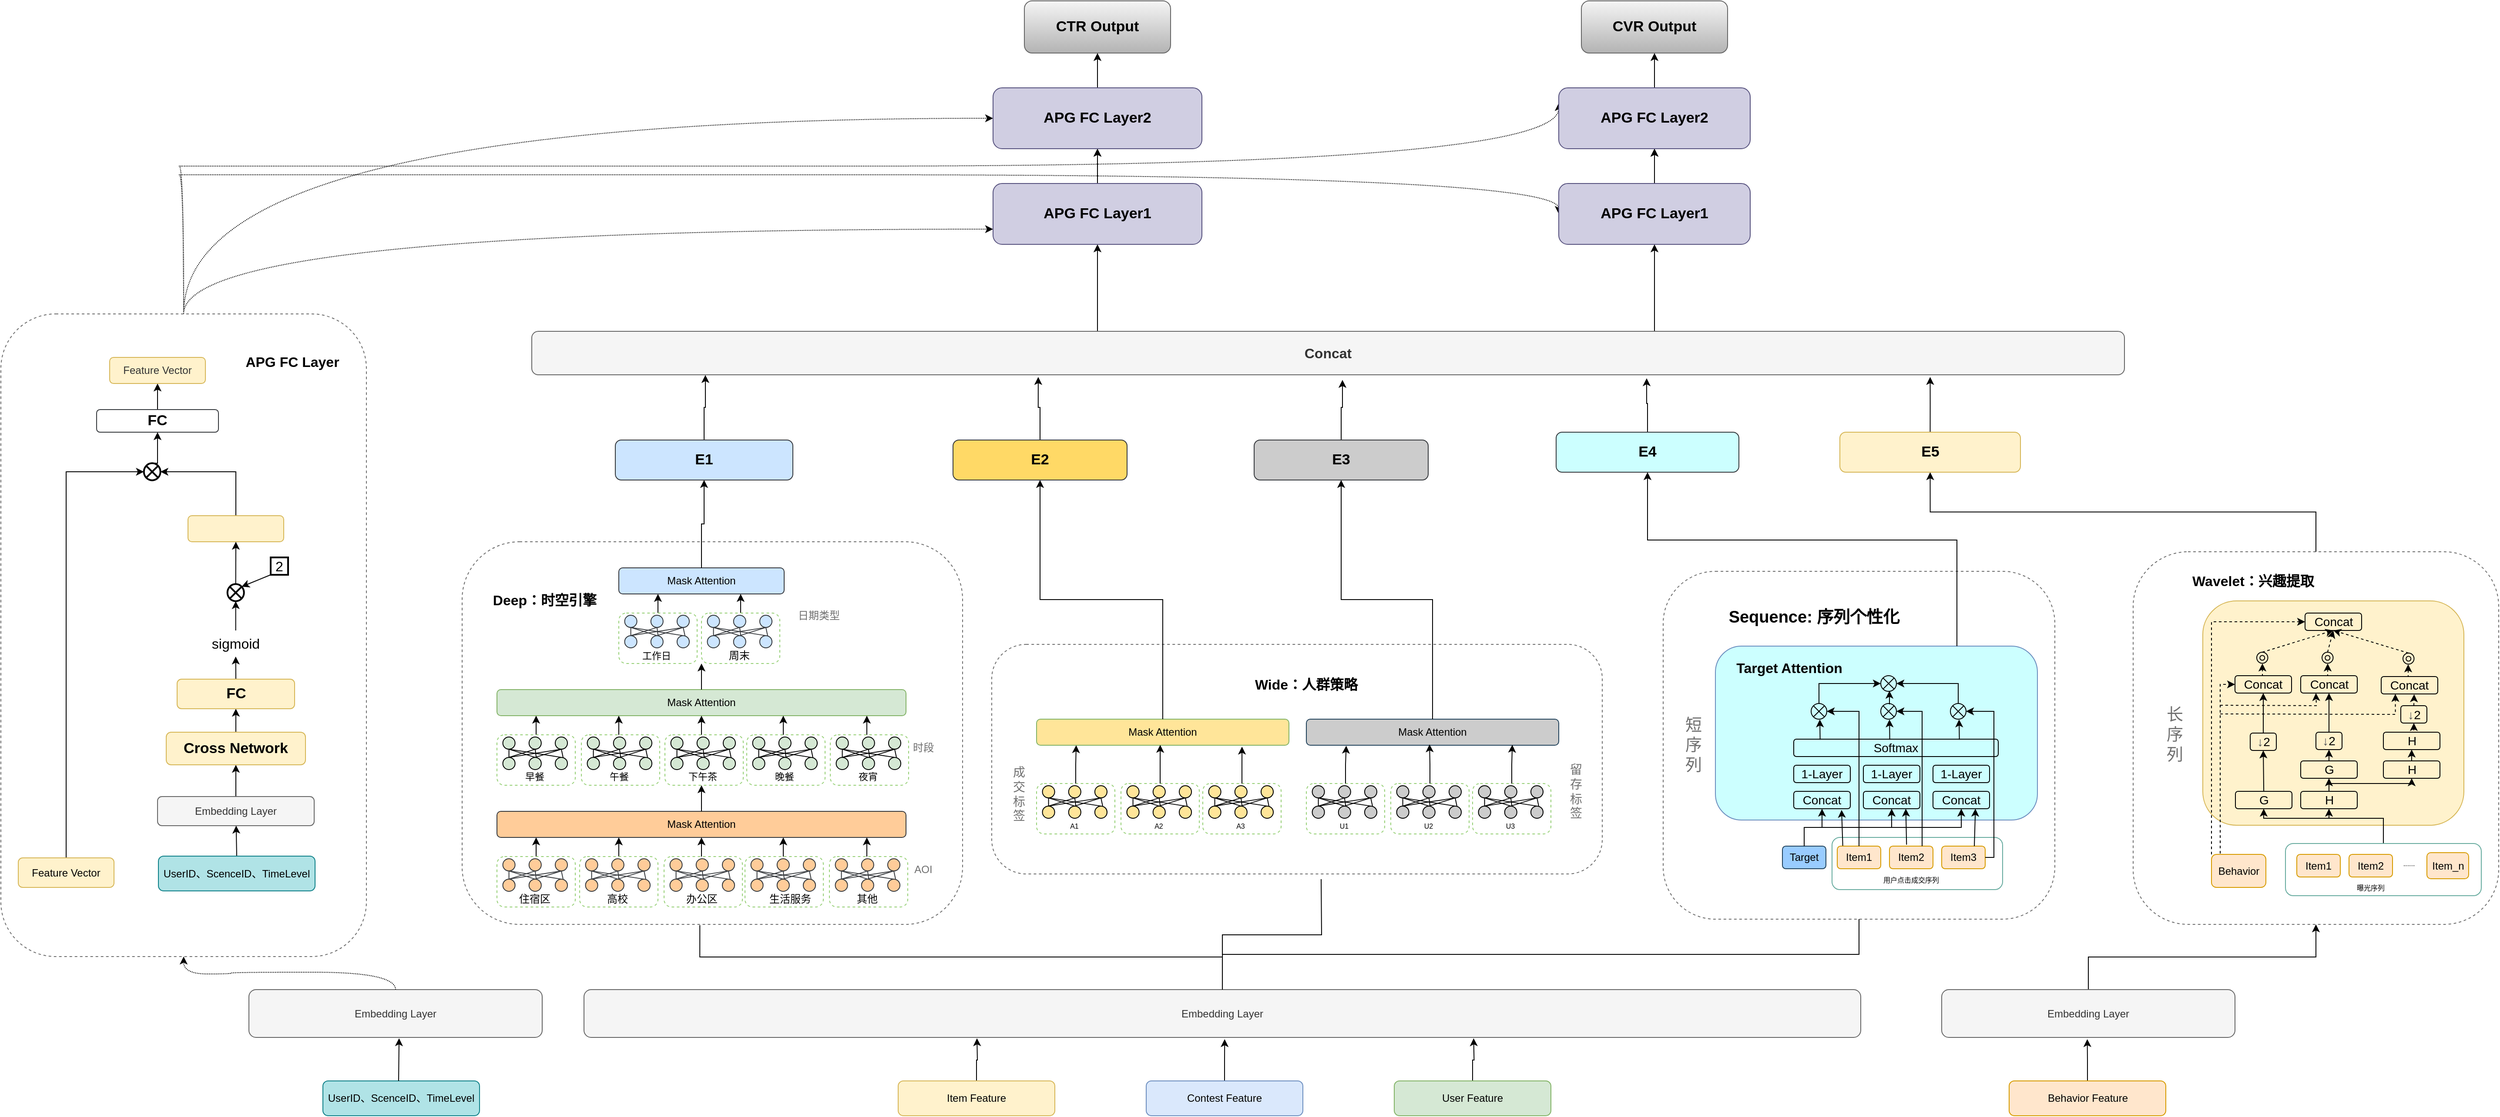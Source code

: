 <mxfile version="20.6.0" type="github">
  <diagram id="gPPu7ZsFkr0shVpbmfQd" name="第 1 页">
    <mxGraphModel dx="4392" dy="3092" grid="1" gridSize="10" guides="1" tooltips="1" connect="1" arrows="1" fold="1" page="1" pageScale="1" pageWidth="827" pageHeight="1169" math="0" shadow="0">
      <root>
        <mxCell id="0" />
        <mxCell id="1" parent="0" />
        <mxCell id="MMoQuTSj6dpDtB3isse6-704" style="edgeStyle=orthogonalEdgeStyle;rounded=0;orthogonalLoop=1;jettySize=auto;html=1;exitX=0.5;exitY=0;exitDx=0;exitDy=0;entryX=0.5;entryY=1;entryDx=0;entryDy=0;" parent="1" source="MMoQuTSj6dpDtB3isse6-614" target="MMoQuTSj6dpDtB3isse6-472" edge="1">
          <mxGeometry relative="1" as="geometry" />
        </mxCell>
        <mxCell id="MMoQuTSj6dpDtB3isse6-614" value="" style="rounded=1;whiteSpace=wrap;html=1;dashed=1;strokeColor=#707070;fontSize=16;fontColor=#000000;" parent="1" vertex="1">
          <mxGeometry x="1770" y="303.5" width="420" height="428.5" as="geometry" />
        </mxCell>
        <mxCell id="MMoQuTSj6dpDtB3isse6-1" style="edgeStyle=orthogonalEdgeStyle;rounded=0;orthogonalLoop=1;jettySize=auto;html=1;exitX=0.5;exitY=0;exitDx=0;exitDy=0;entryX=0;entryY=0.75;entryDx=0;entryDy=0;dashed=1;dashPattern=1 1;curved=1;" parent="1" source="MMoQuTSj6dpDtB3isse6-5" target="MMoQuTSj6dpDtB3isse6-577" edge="1">
          <mxGeometry relative="1" as="geometry" />
        </mxCell>
        <mxCell id="MMoQuTSj6dpDtB3isse6-2" style="edgeStyle=orthogonalEdgeStyle;rounded=0;orthogonalLoop=1;jettySize=auto;html=1;exitX=0.5;exitY=0;exitDx=0;exitDy=0;entryX=0;entryY=0.5;entryDx=0;entryDy=0;dashed=1;dashPattern=1 1;curved=1;" parent="1" source="MMoQuTSj6dpDtB3isse6-5" target="MMoQuTSj6dpDtB3isse6-578" edge="1">
          <mxGeometry relative="1" as="geometry" />
        </mxCell>
        <mxCell id="MMoQuTSj6dpDtB3isse6-3" style="edgeStyle=orthogonalEdgeStyle;rounded=0;orthogonalLoop=1;jettySize=auto;html=1;exitX=0.5;exitY=0;exitDx=0;exitDy=0;entryX=0;entryY=0.25;entryDx=0;entryDy=0;dashed=1;dashPattern=1 1;curved=1;" parent="1" source="MMoQuTSj6dpDtB3isse6-5" target="MMoQuTSj6dpDtB3isse6-583" edge="1">
          <mxGeometry relative="1" as="geometry">
            <Array as="points">
              <mxPoint x="-480" y="-140" />
              <mxPoint x="920" y="-140" />
            </Array>
          </mxGeometry>
        </mxCell>
        <mxCell id="MMoQuTSj6dpDtB3isse6-4" style="edgeStyle=orthogonalEdgeStyle;rounded=0;orthogonalLoop=1;jettySize=auto;html=1;exitX=0.5;exitY=0;exitDx=0;exitDy=0;entryX=0;entryY=0.5;entryDx=0;entryDy=0;dashed=1;dashPattern=1 1;curved=1;" parent="1" source="MMoQuTSj6dpDtB3isse6-5" target="MMoQuTSj6dpDtB3isse6-582" edge="1">
          <mxGeometry relative="1" as="geometry">
            <Array as="points">
              <mxPoint x="-480" y="-130" />
              <mxPoint x="920" y="-130" />
            </Array>
          </mxGeometry>
        </mxCell>
        <mxCell id="MMoQuTSj6dpDtB3isse6-5" value="" style="rounded=1;whiteSpace=wrap;html=1;dashed=1;strokeColor=#707070;fontSize=16;fontColor=#000000;" parent="1" vertex="1">
          <mxGeometry x="-680" y="30" width="420" height="739" as="geometry" />
        </mxCell>
        <mxCell id="MMoQuTSj6dpDtB3isse6-7" value="" style="rounded=1;whiteSpace=wrap;html=1;dashed=1;strokeColor=#707070;fontSize=16;fontColor=#000000;" parent="1" vertex="1">
          <mxGeometry x="1230" y="326" width="450" height="400" as="geometry" />
        </mxCell>
        <mxCell id="MMoQuTSj6dpDtB3isse6-8" value="" style="rounded=1;whiteSpace=wrap;html=1;strokeColor=#6c8ebf;fontSize=16;fillColor=#CCFFFF;" parent="1" vertex="1">
          <mxGeometry x="1290" y="412" width="370" height="200" as="geometry" />
        </mxCell>
        <mxCell id="MMoQuTSj6dpDtB3isse6-9" value="" style="rounded=1;whiteSpace=wrap;html=1;labelBorderColor=default;strokeColor=#67AB9F;fontSize=14;fontColor=#000000;fillColor=none;" parent="1" vertex="1">
          <mxGeometry x="1424" y="632" width="196" height="60" as="geometry" />
        </mxCell>
        <mxCell id="MMoQuTSj6dpDtB3isse6-10" value="" style="rounded=1;whiteSpace=wrap;html=1;dashed=1;strokeColor=#707070;fontSize=16;fontColor=#000000;" parent="1" vertex="1">
          <mxGeometry x="458.5" y="410" width="701.5" height="264" as="geometry" />
        </mxCell>
        <mxCell id="MMoQuTSj6dpDtB3isse6-11" value="" style="rounded=1;whiteSpace=wrap;html=1;dashed=1;strokeColor=#707070;fontSize=16;fontColor=#000000;" parent="1" vertex="1">
          <mxGeometry x="-150" y="292" width="575" height="440" as="geometry" />
        </mxCell>
        <mxCell id="MMoQuTSj6dpDtB3isse6-12" style="edgeStyle=orthogonalEdgeStyle;rounded=0;orthogonalLoop=1;jettySize=auto;html=1;exitX=0.5;exitY=0;exitDx=0;exitDy=0;entryX=0.196;entryY=1.018;entryDx=0;entryDy=0;entryPerimeter=0;" parent="1" source="MMoQuTSj6dpDtB3isse6-13" edge="1">
          <mxGeometry relative="1" as="geometry">
            <mxPoint x="441.532" y="862.99" as="targetPoint" />
          </mxGeometry>
        </mxCell>
        <mxCell id="MMoQuTSj6dpDtB3isse6-13" value="Item Feature" style="rounded=1;whiteSpace=wrap;html=1;fillColor=#fff2cc;strokeColor=#d6b656;" parent="1" vertex="1">
          <mxGeometry x="351" y="912" width="180" height="40" as="geometry" />
        </mxCell>
        <mxCell id="MMoQuTSj6dpDtB3isse6-14" style="edgeStyle=orthogonalEdgeStyle;rounded=0;orthogonalLoop=1;jettySize=auto;html=1;exitX=0.5;exitY=0;exitDx=0;exitDy=0;entryX=0.39;entryY=1.036;entryDx=0;entryDy=0;entryPerimeter=0;" parent="1" source="MMoQuTSj6dpDtB3isse6-15" edge="1">
          <mxGeometry relative="1" as="geometry">
            <mxPoint x="726.13" y="863.98" as="targetPoint" />
          </mxGeometry>
        </mxCell>
        <mxCell id="MMoQuTSj6dpDtB3isse6-15" value="Contest Feature" style="rounded=1;whiteSpace=wrap;html=1;fillColor=#dae8fc;strokeColor=#6c8ebf;" parent="1" vertex="1">
          <mxGeometry x="636" y="912" width="180" height="40" as="geometry" />
        </mxCell>
        <mxCell id="MMoQuTSj6dpDtB3isse6-16" style="edgeStyle=orthogonalEdgeStyle;rounded=0;orthogonalLoop=1;jettySize=auto;html=1;exitX=0.5;exitY=0;exitDx=0;exitDy=0;entryX=0.585;entryY=1.018;entryDx=0;entryDy=0;entryPerimeter=0;" parent="1" source="MMoQuTSj6dpDtB3isse6-17" edge="1">
          <mxGeometry relative="1" as="geometry">
            <mxPoint x="1012.195" y="862.99" as="targetPoint" />
          </mxGeometry>
        </mxCell>
        <mxCell id="MMoQuTSj6dpDtB3isse6-17" value="User Feature" style="rounded=1;whiteSpace=wrap;html=1;fillColor=#d5e8d4;strokeColor=#82b366;" parent="1" vertex="1">
          <mxGeometry x="921" y="912" width="180" height="40" as="geometry" />
        </mxCell>
        <mxCell id="MMoQuTSj6dpDtB3isse6-18" style="edgeStyle=orthogonalEdgeStyle;rounded=0;orthogonalLoop=1;jettySize=auto;html=1;exitX=0.5;exitY=0;exitDx=0;exitDy=0;entryX=0.779;entryY=1.036;entryDx=0;entryDy=0;entryPerimeter=0;" parent="1" source="MMoQuTSj6dpDtB3isse6-19" edge="1">
          <mxGeometry relative="1" as="geometry">
            <mxPoint x="1717.293" y="863.98" as="targetPoint" />
          </mxGeometry>
        </mxCell>
        <mxCell id="MMoQuTSj6dpDtB3isse6-19" value="Behavior Feature" style="rounded=1;whiteSpace=wrap;html=1;fillColor=#ffe6cc;strokeColor=#d79b00;" parent="1" vertex="1">
          <mxGeometry x="1627.5" y="912" width="180" height="40" as="geometry" />
        </mxCell>
        <mxCell id="MMoQuTSj6dpDtB3isse6-20" value="Embedding Layer" style="rounded=1;whiteSpace=wrap;html=1;fillColor=#f5f5f5;fontColor=#333333;strokeColor=#666666;" parent="1" vertex="1">
          <mxGeometry x="-10" y="807" width="1467" height="55" as="geometry" />
        </mxCell>
        <mxCell id="MMoQuTSj6dpDtB3isse6-21" value="Mask Attention" style="rounded=1;whiteSpace=wrap;html=1;fillColor=#d5e8d4;strokeColor=#82b366;" parent="1" vertex="1">
          <mxGeometry x="-110" y="462" width="470" height="30" as="geometry" />
        </mxCell>
        <mxCell id="MMoQuTSj6dpDtB3isse6-22" value="" style="endArrow=classic;html=1;rounded=0;exitX=0.5;exitY=0;exitDx=0;exitDy=0;" parent="1" source="MMoQuTSj6dpDtB3isse6-83" edge="1">
          <mxGeometry width="50" height="50" relative="1" as="geometry">
            <mxPoint x="-70" y="514" as="sourcePoint" />
            <mxPoint x="-65.0" y="492" as="targetPoint" />
          </mxGeometry>
        </mxCell>
        <mxCell id="MMoQuTSj6dpDtB3isse6-23" value="" style="endArrow=classic;html=1;rounded=0;exitX=0.5;exitY=0;exitDx=0;exitDy=0;" parent="1" edge="1">
          <mxGeometry width="50" height="50" relative="1" as="geometry">
            <mxPoint x="125.0" y="514" as="sourcePoint" />
            <mxPoint x="125.0" y="492" as="targetPoint" />
          </mxGeometry>
        </mxCell>
        <mxCell id="MMoQuTSj6dpDtB3isse6-24" value="" style="endArrow=classic;html=1;rounded=0;exitX=0.5;exitY=0;exitDx=0;exitDy=0;" parent="1" edge="1">
          <mxGeometry width="50" height="50" relative="1" as="geometry">
            <mxPoint x="219" y="514" as="sourcePoint" />
            <mxPoint x="219" y="492" as="targetPoint" />
          </mxGeometry>
        </mxCell>
        <mxCell id="MMoQuTSj6dpDtB3isse6-25" value="" style="endArrow=classic;html=1;rounded=0;exitX=0.5;exitY=0;exitDx=0;exitDy=0;" parent="1" edge="1">
          <mxGeometry width="50" height="50" relative="1" as="geometry">
            <mxPoint x="315" y="514" as="sourcePoint" />
            <mxPoint x="315" y="492" as="targetPoint" />
          </mxGeometry>
        </mxCell>
        <mxCell id="MMoQuTSj6dpDtB3isse6-26" value="" style="endArrow=classic;html=1;rounded=0;exitX=0.5;exitY=0;exitDx=0;exitDy=0;" parent="1" edge="1">
          <mxGeometry width="50" height="50" relative="1" as="geometry">
            <mxPoint x="30.0" y="514" as="sourcePoint" />
            <mxPoint x="30.0" y="492" as="targetPoint" />
          </mxGeometry>
        </mxCell>
        <mxCell id="MMoQuTSj6dpDtB3isse6-27" value="&lt;font color=&quot;#707070&quot;&gt;时段&lt;/font&gt;" style="text;html=1;strokeColor=none;fillColor=none;align=center;verticalAlign=middle;whiteSpace=wrap;rounded=0;dashed=1;opacity=1;" parent="1" vertex="1">
          <mxGeometry x="350" y="514" width="60" height="30" as="geometry" />
        </mxCell>
        <mxCell id="MMoQuTSj6dpDtB3isse6-28" value="Mask Attention" style="rounded=1;whiteSpace=wrap;html=1;fillColor=#ffcc99;strokeColor=#36393d;" parent="1" vertex="1">
          <mxGeometry x="-110" y="602" width="470" height="30" as="geometry" />
        </mxCell>
        <mxCell id="MMoQuTSj6dpDtB3isse6-29" value="" style="endArrow=classic;html=1;rounded=0;exitX=0.5;exitY=0;exitDx=0;exitDy=0;" parent="1" source="MMoQuTSj6dpDtB3isse6-168" edge="1">
          <mxGeometry width="50" height="50" relative="1" as="geometry">
            <mxPoint x="-70" y="654" as="sourcePoint" />
            <mxPoint x="-65.0" y="632" as="targetPoint" />
          </mxGeometry>
        </mxCell>
        <mxCell id="MMoQuTSj6dpDtB3isse6-30" value="" style="endArrow=classic;html=1;rounded=0;exitX=0.5;exitY=0;exitDx=0;exitDy=0;" parent="1" edge="1">
          <mxGeometry width="50" height="50" relative="1" as="geometry">
            <mxPoint x="125.0" y="654" as="sourcePoint" />
            <mxPoint x="125.0" y="632" as="targetPoint" />
          </mxGeometry>
        </mxCell>
        <mxCell id="MMoQuTSj6dpDtB3isse6-31" value="" style="endArrow=classic;html=1;rounded=0;exitX=0.5;exitY=0;exitDx=0;exitDy=0;" parent="1" edge="1">
          <mxGeometry width="50" height="50" relative="1" as="geometry">
            <mxPoint x="219" y="654" as="sourcePoint" />
            <mxPoint x="219" y="632" as="targetPoint" />
          </mxGeometry>
        </mxCell>
        <mxCell id="MMoQuTSj6dpDtB3isse6-32" value="" style="endArrow=classic;html=1;rounded=0;exitX=0.5;exitY=0;exitDx=0;exitDy=0;" parent="1" edge="1">
          <mxGeometry width="50" height="50" relative="1" as="geometry">
            <mxPoint x="315" y="654" as="sourcePoint" />
            <mxPoint x="315" y="632" as="targetPoint" />
          </mxGeometry>
        </mxCell>
        <mxCell id="MMoQuTSj6dpDtB3isse6-33" value="" style="endArrow=classic;html=1;rounded=0;exitX=0.5;exitY=0;exitDx=0;exitDy=0;" parent="1" edge="1">
          <mxGeometry width="50" height="50" relative="1" as="geometry">
            <mxPoint x="30.0" y="654" as="sourcePoint" />
            <mxPoint x="30.0" y="632" as="targetPoint" />
          </mxGeometry>
        </mxCell>
        <mxCell id="MMoQuTSj6dpDtB3isse6-34" value="&lt;font color=&quot;#707070&quot;&gt;AOI&lt;/font&gt;" style="text;html=1;strokeColor=none;fillColor=none;align=center;verticalAlign=middle;whiteSpace=wrap;rounded=0;dashed=1;opacity=1;" parent="1" vertex="1">
          <mxGeometry x="350" y="654" width="60" height="30" as="geometry" />
        </mxCell>
        <mxCell id="MMoQuTSj6dpDtB3isse6-35" value="" style="endArrow=classic;html=1;rounded=0;exitX=0.5;exitY=0;exitDx=0;exitDy=0;" parent="1" source="MMoQuTSj6dpDtB3isse6-28" edge="1">
          <mxGeometry width="50" height="50" relative="1" as="geometry">
            <mxPoint x="125" y="594" as="sourcePoint" />
            <mxPoint x="125.0" y="572" as="targetPoint" />
          </mxGeometry>
        </mxCell>
        <mxCell id="MMoQuTSj6dpDtB3isse6-36" value="Mask Attention" style="rounded=1;whiteSpace=wrap;html=1;fillColor=#cce5ff;strokeColor=#36393d;" parent="1" vertex="1">
          <mxGeometry x="30" y="322" width="190" height="30" as="geometry" />
        </mxCell>
        <mxCell id="MMoQuTSj6dpDtB3isse6-37" value="" style="endArrow=classic;html=1;rounded=0;exitX=0.5;exitY=0;exitDx=0;exitDy=0;" parent="1" source="MMoQuTSj6dpDtB3isse6-65" edge="1">
          <mxGeometry width="50" height="50" relative="1" as="geometry">
            <mxPoint x="70" y="374" as="sourcePoint" />
            <mxPoint x="75.0" y="352" as="targetPoint" />
          </mxGeometry>
        </mxCell>
        <mxCell id="MMoQuTSj6dpDtB3isse6-38" value="" style="endArrow=classic;html=1;rounded=0;exitX=0.5;exitY=0;exitDx=0;exitDy=0;" parent="1" edge="1">
          <mxGeometry width="50" height="50" relative="1" as="geometry">
            <mxPoint x="170.0" y="374" as="sourcePoint" />
            <mxPoint x="170.0" y="352" as="targetPoint" />
          </mxGeometry>
        </mxCell>
        <mxCell id="MMoQuTSj6dpDtB3isse6-39" value="" style="endArrow=classic;html=1;rounded=0;exitX=0.5;exitY=0;exitDx=0;exitDy=0;" parent="1" edge="1">
          <mxGeometry width="50" height="50" relative="1" as="geometry">
            <mxPoint x="125.0" y="462" as="sourcePoint" />
            <mxPoint x="125.0" y="432" as="targetPoint" />
          </mxGeometry>
        </mxCell>
        <mxCell id="MMoQuTSj6dpDtB3isse6-40" value="&lt;font color=&quot;#707070&quot;&gt;日期类型&lt;/font&gt;" style="text;html=1;strokeColor=none;fillColor=none;align=center;verticalAlign=middle;whiteSpace=wrap;rounded=0;dashed=1;opacity=1;" parent="1" vertex="1">
          <mxGeometry x="230" y="362" width="60" height="30" as="geometry" />
        </mxCell>
        <mxCell id="MMoQuTSj6dpDtB3isse6-41" value="&lt;font size=&quot;1&quot; color=&quot;#000000&quot;&gt;&lt;b style=&quot;font-size: 16px;&quot;&gt;Deep：时空引擎&lt;/b&gt;&lt;/font&gt;" style="text;html=1;strokeColor=none;fillColor=none;align=center;verticalAlign=middle;whiteSpace=wrap;rounded=0;dashed=1;fontColor=#707070;opacity=1;" parent="1" vertex="1">
          <mxGeometry x="-120" y="344" width="130" height="30" as="geometry" />
        </mxCell>
        <mxCell id="MMoQuTSj6dpDtB3isse6-42" value="Mask Attention" style="rounded=1;whiteSpace=wrap;html=1;fillColor=#FFE599;strokeColor=#82b366;" parent="1" vertex="1">
          <mxGeometry x="510" y="496" width="290" height="30" as="geometry" />
        </mxCell>
        <mxCell id="MMoQuTSj6dpDtB3isse6-46" value="" style="group" parent="1" vertex="1" connectable="0">
          <mxGeometry x="125" y="374" width="90" height="58" as="geometry" />
        </mxCell>
        <mxCell id="MMoQuTSj6dpDtB3isse6-47" value="" style="rounded=1;whiteSpace=wrap;html=1;dashed=1;strokeColor=#97D077;" parent="MMoQuTSj6dpDtB3isse6-46" vertex="1">
          <mxGeometry width="90" height="58" as="geometry" />
        </mxCell>
        <mxCell id="MMoQuTSj6dpDtB3isse6-48" value="" style="group" parent="MMoQuTSj6dpDtB3isse6-46" vertex="1" connectable="0">
          <mxGeometry x="6.759" y="2.5" width="78.261" height="37.5" as="geometry" />
        </mxCell>
        <mxCell id="MMoQuTSj6dpDtB3isse6-49" value="" style="ellipse;whiteSpace=wrap;html=1;aspect=fixed;fillColor=#cce5ff;strokeColor=#36393d;" parent="MMoQuTSj6dpDtB3isse6-48" vertex="1">
          <mxGeometry width="14.062" height="14.062" as="geometry" />
        </mxCell>
        <mxCell id="MMoQuTSj6dpDtB3isse6-50" value="" style="ellipse;whiteSpace=wrap;html=1;aspect=fixed;fillColor=#cce5ff;strokeColor=#36393d;" parent="MMoQuTSj6dpDtB3isse6-48" vertex="1">
          <mxGeometry x="60.201" width="14.062" height="14.062" as="geometry" />
        </mxCell>
        <mxCell id="MMoQuTSj6dpDtB3isse6-51" value="" style="ellipse;whiteSpace=wrap;html=1;aspect=fixed;fillColor=#cce5ff;strokeColor=#36393d;" parent="MMoQuTSj6dpDtB3isse6-48" vertex="1">
          <mxGeometry x="30.1" width="14.062" height="14.062" as="geometry" />
        </mxCell>
        <mxCell id="MMoQuTSj6dpDtB3isse6-52" value="" style="ellipse;whiteSpace=wrap;html=1;aspect=fixed;fillColor=#cce5ff;strokeColor=#36393d;" parent="MMoQuTSj6dpDtB3isse6-48" vertex="1">
          <mxGeometry y="23.438" width="14.062" height="14.062" as="geometry" />
        </mxCell>
        <mxCell id="MMoQuTSj6dpDtB3isse6-53" value="" style="ellipse;whiteSpace=wrap;html=1;aspect=fixed;fillColor=#cce5ff;strokeColor=#36393d;" parent="MMoQuTSj6dpDtB3isse6-48" vertex="1">
          <mxGeometry x="60.201" y="23.438" width="14.062" height="14.062" as="geometry" />
        </mxCell>
        <mxCell id="MMoQuTSj6dpDtB3isse6-54" value="" style="ellipse;whiteSpace=wrap;html=1;aspect=fixed;fillColor=#cce5ff;strokeColor=#36393d;" parent="MMoQuTSj6dpDtB3isse6-48" vertex="1">
          <mxGeometry x="30.1" y="23.438" width="14.062" height="14.062" as="geometry" />
        </mxCell>
        <mxCell id="MMoQuTSj6dpDtB3isse6-55" value="" style="endArrow=none;html=1;rounded=0;entryX=0.5;entryY=0;entryDx=0;entryDy=0;exitX=0.5;exitY=1;exitDx=0;exitDy=0;fillColor=#cce5ff;strokeColor=#36393d;" parent="MMoQuTSj6dpDtB3isse6-48" source="MMoQuTSj6dpDtB3isse6-49" target="MMoQuTSj6dpDtB3isse6-52" edge="1">
          <mxGeometry width="50" height="50" relative="1" as="geometry">
            <mxPoint x="-36.12" y="65.625" as="sourcePoint" />
            <mxPoint x="-6.02" y="42.188" as="targetPoint" />
          </mxGeometry>
        </mxCell>
        <mxCell id="MMoQuTSj6dpDtB3isse6-56" value="" style="endArrow=none;html=1;rounded=0;entryX=0.5;entryY=1;entryDx=0;entryDy=0;exitX=0.5;exitY=0;exitDx=0;exitDy=0;fillColor=#cce5ff;strokeColor=#36393d;" parent="MMoQuTSj6dpDtB3isse6-48" source="MMoQuTSj6dpDtB3isse6-54" target="MMoQuTSj6dpDtB3isse6-49" edge="1">
          <mxGeometry width="50" height="50" relative="1" as="geometry">
            <mxPoint x="6.02" y="79.688" as="sourcePoint" />
            <mxPoint x="36.12" y="56.25" as="targetPoint" />
          </mxGeometry>
        </mxCell>
        <mxCell id="MMoQuTSj6dpDtB3isse6-57" value="" style="endArrow=none;html=1;rounded=0;entryX=0.5;entryY=1;entryDx=0;entryDy=0;exitX=0.5;exitY=0;exitDx=0;exitDy=0;fillColor=#cce5ff;strokeColor=#36393d;" parent="MMoQuTSj6dpDtB3isse6-48" source="MMoQuTSj6dpDtB3isse6-53" target="MMoQuTSj6dpDtB3isse6-49" edge="1">
          <mxGeometry width="50" height="50" relative="1" as="geometry">
            <mxPoint x="6.02" y="79.688" as="sourcePoint" />
            <mxPoint x="36.12" y="56.25" as="targetPoint" />
          </mxGeometry>
        </mxCell>
        <mxCell id="MMoQuTSj6dpDtB3isse6-58" value="" style="endArrow=none;html=1;rounded=0;entryX=0.5;entryY=1;entryDx=0;entryDy=0;fillColor=#cce5ff;strokeColor=#36393d;" parent="MMoQuTSj6dpDtB3isse6-48" target="MMoQuTSj6dpDtB3isse6-51" edge="1">
          <mxGeometry width="50" height="50" relative="1" as="geometry">
            <mxPoint x="38.419" y="23.75" as="sourcePoint" />
            <mxPoint x="-6.02" y="60.938" as="targetPoint" />
          </mxGeometry>
        </mxCell>
        <mxCell id="MMoQuTSj6dpDtB3isse6-59" value="" style="endArrow=none;html=1;rounded=0;entryX=0.5;entryY=1;entryDx=0;entryDy=0;fillColor=#cce5ff;strokeColor=#36393d;" parent="MMoQuTSj6dpDtB3isse6-48" target="MMoQuTSj6dpDtB3isse6-50" edge="1">
          <mxGeometry width="50" height="50" relative="1" as="geometry">
            <mxPoint x="69.231" y="23.438" as="sourcePoint" />
            <mxPoint x="108.361" y="56.25" as="targetPoint" />
            <Array as="points">
              <mxPoint x="68.3" y="23.75" />
            </Array>
          </mxGeometry>
        </mxCell>
        <mxCell id="MMoQuTSj6dpDtB3isse6-60" value="" style="endArrow=none;html=1;rounded=0;entryX=0.5;entryY=1;entryDx=0;entryDy=0;exitX=0.5;exitY=0;exitDx=0;exitDy=0;fillColor=#cce5ff;strokeColor=#36393d;" parent="MMoQuTSj6dpDtB3isse6-48" source="MMoQuTSj6dpDtB3isse6-52" target="MMoQuTSj6dpDtB3isse6-51" edge="1">
          <mxGeometry width="50" height="50" relative="1" as="geometry">
            <mxPoint x="30.1" y="75" as="sourcePoint" />
            <mxPoint x="60.201" y="51.562" as="targetPoint" />
          </mxGeometry>
        </mxCell>
        <mxCell id="MMoQuTSj6dpDtB3isse6-61" value="" style="endArrow=none;html=1;rounded=0;entryX=0.5;entryY=1;entryDx=0;entryDy=0;exitX=0.5;exitY=0;exitDx=0;exitDy=0;fillColor=#cce5ff;strokeColor=#36393d;" parent="MMoQuTSj6dpDtB3isse6-48" source="MMoQuTSj6dpDtB3isse6-52" target="MMoQuTSj6dpDtB3isse6-50" edge="1">
          <mxGeometry width="50" height="50" relative="1" as="geometry">
            <mxPoint x="42.14" y="84.375" as="sourcePoint" />
            <mxPoint x="72.241" y="60.938" as="targetPoint" />
          </mxGeometry>
        </mxCell>
        <mxCell id="MMoQuTSj6dpDtB3isse6-62" value="" style="endArrow=none;html=1;rounded=0;entryX=0.5;entryY=1;entryDx=0;entryDy=0;exitX=0.5;exitY=0;exitDx=0;exitDy=0;fillColor=#cce5ff;strokeColor=#36393d;" parent="MMoQuTSj6dpDtB3isse6-48" source="MMoQuTSj6dpDtB3isse6-54" target="MMoQuTSj6dpDtB3isse6-50" edge="1">
          <mxGeometry width="50" height="50" relative="1" as="geometry">
            <mxPoint x="36.12" y="70.312" as="sourcePoint" />
            <mxPoint x="66.221" y="46.875" as="targetPoint" />
          </mxGeometry>
        </mxCell>
        <mxCell id="MMoQuTSj6dpDtB3isse6-63" value="周末" style="text;html=1;strokeColor=none;fillColor=none;align=center;verticalAlign=middle;whiteSpace=wrap;rounded=0;" parent="MMoQuTSj6dpDtB3isse6-46" vertex="1">
          <mxGeometry x="24.19" y="45.75" width="39.13" height="6.25" as="geometry" />
        </mxCell>
        <mxCell id="MMoQuTSj6dpDtB3isse6-64" value="" style="group" parent="1" vertex="1" connectable="0">
          <mxGeometry x="30" y="374" width="90" height="58" as="geometry" />
        </mxCell>
        <mxCell id="MMoQuTSj6dpDtB3isse6-65" value="" style="rounded=1;whiteSpace=wrap;html=1;dashed=1;strokeColor=#97D077;" parent="MMoQuTSj6dpDtB3isse6-64" vertex="1">
          <mxGeometry width="90" height="58" as="geometry" />
        </mxCell>
        <mxCell id="MMoQuTSj6dpDtB3isse6-66" value="" style="group" parent="MMoQuTSj6dpDtB3isse6-64" vertex="1" connectable="0">
          <mxGeometry x="6.759" y="2.5" width="78.261" height="37.5" as="geometry" />
        </mxCell>
        <mxCell id="MMoQuTSj6dpDtB3isse6-67" value="" style="ellipse;whiteSpace=wrap;html=1;aspect=fixed;fillColor=#cce5ff;strokeColor=#36393d;" parent="MMoQuTSj6dpDtB3isse6-66" vertex="1">
          <mxGeometry width="14.062" height="14.062" as="geometry" />
        </mxCell>
        <mxCell id="MMoQuTSj6dpDtB3isse6-68" value="" style="ellipse;whiteSpace=wrap;html=1;aspect=fixed;fillColor=#cce5ff;strokeColor=#36393d;" parent="MMoQuTSj6dpDtB3isse6-66" vertex="1">
          <mxGeometry x="60.201" width="14.062" height="14.062" as="geometry" />
        </mxCell>
        <mxCell id="MMoQuTSj6dpDtB3isse6-69" value="" style="ellipse;whiteSpace=wrap;html=1;aspect=fixed;fillColor=#cce5ff;strokeColor=#36393d;" parent="MMoQuTSj6dpDtB3isse6-66" vertex="1">
          <mxGeometry x="30.1" width="14.062" height="14.062" as="geometry" />
        </mxCell>
        <mxCell id="MMoQuTSj6dpDtB3isse6-70" value="" style="ellipse;whiteSpace=wrap;html=1;aspect=fixed;fillColor=#cce5ff;strokeColor=#36393d;" parent="MMoQuTSj6dpDtB3isse6-66" vertex="1">
          <mxGeometry y="23.438" width="14.062" height="14.062" as="geometry" />
        </mxCell>
        <mxCell id="MMoQuTSj6dpDtB3isse6-71" value="" style="ellipse;whiteSpace=wrap;html=1;aspect=fixed;fillColor=#cce5ff;strokeColor=#36393d;" parent="MMoQuTSj6dpDtB3isse6-66" vertex="1">
          <mxGeometry x="60.201" y="23.438" width="14.062" height="14.062" as="geometry" />
        </mxCell>
        <mxCell id="MMoQuTSj6dpDtB3isse6-72" value="" style="ellipse;whiteSpace=wrap;html=1;aspect=fixed;fillColor=#cce5ff;strokeColor=#36393d;" parent="MMoQuTSj6dpDtB3isse6-66" vertex="1">
          <mxGeometry x="30.1" y="23.438" width="14.062" height="14.062" as="geometry" />
        </mxCell>
        <mxCell id="MMoQuTSj6dpDtB3isse6-73" value="" style="endArrow=none;html=1;rounded=0;entryX=0.5;entryY=0;entryDx=0;entryDy=0;exitX=0.5;exitY=1;exitDx=0;exitDy=0;fillColor=#cce5ff;strokeColor=#36393d;" parent="MMoQuTSj6dpDtB3isse6-66" source="MMoQuTSj6dpDtB3isse6-67" target="MMoQuTSj6dpDtB3isse6-70" edge="1">
          <mxGeometry width="50" height="50" relative="1" as="geometry">
            <mxPoint x="-36.12" y="65.625" as="sourcePoint" />
            <mxPoint x="-6.02" y="42.188" as="targetPoint" />
          </mxGeometry>
        </mxCell>
        <mxCell id="MMoQuTSj6dpDtB3isse6-74" value="" style="endArrow=none;html=1;rounded=0;entryX=0.5;entryY=1;entryDx=0;entryDy=0;exitX=0.5;exitY=0;exitDx=0;exitDy=0;fillColor=#cce5ff;strokeColor=#36393d;" parent="MMoQuTSj6dpDtB3isse6-66" source="MMoQuTSj6dpDtB3isse6-72" target="MMoQuTSj6dpDtB3isse6-67" edge="1">
          <mxGeometry width="50" height="50" relative="1" as="geometry">
            <mxPoint x="6.02" y="79.688" as="sourcePoint" />
            <mxPoint x="36.12" y="56.25" as="targetPoint" />
          </mxGeometry>
        </mxCell>
        <mxCell id="MMoQuTSj6dpDtB3isse6-75" value="" style="endArrow=none;html=1;rounded=0;entryX=0.5;entryY=1;entryDx=0;entryDy=0;exitX=0.5;exitY=0;exitDx=0;exitDy=0;fillColor=#cce5ff;strokeColor=#36393d;" parent="MMoQuTSj6dpDtB3isse6-66" source="MMoQuTSj6dpDtB3isse6-71" target="MMoQuTSj6dpDtB3isse6-67" edge="1">
          <mxGeometry width="50" height="50" relative="1" as="geometry">
            <mxPoint x="6.02" y="79.688" as="sourcePoint" />
            <mxPoint x="36.12" y="56.25" as="targetPoint" />
          </mxGeometry>
        </mxCell>
        <mxCell id="MMoQuTSj6dpDtB3isse6-76" value="" style="endArrow=none;html=1;rounded=0;entryX=0.5;entryY=1;entryDx=0;entryDy=0;fillColor=#cce5ff;strokeColor=#36393d;" parent="MMoQuTSj6dpDtB3isse6-66" target="MMoQuTSj6dpDtB3isse6-69" edge="1">
          <mxGeometry width="50" height="50" relative="1" as="geometry">
            <mxPoint x="38.419" y="23.75" as="sourcePoint" />
            <mxPoint x="-6.02" y="60.938" as="targetPoint" />
          </mxGeometry>
        </mxCell>
        <mxCell id="MMoQuTSj6dpDtB3isse6-77" value="" style="endArrow=none;html=1;rounded=0;entryX=0.5;entryY=1;entryDx=0;entryDy=0;fillColor=#cce5ff;strokeColor=#36393d;" parent="MMoQuTSj6dpDtB3isse6-66" target="MMoQuTSj6dpDtB3isse6-68" edge="1">
          <mxGeometry width="50" height="50" relative="1" as="geometry">
            <mxPoint x="69.231" y="23.438" as="sourcePoint" />
            <mxPoint x="108.361" y="56.25" as="targetPoint" />
            <Array as="points">
              <mxPoint x="68.3" y="23.75" />
            </Array>
          </mxGeometry>
        </mxCell>
        <mxCell id="MMoQuTSj6dpDtB3isse6-78" value="" style="endArrow=none;html=1;rounded=0;entryX=0.5;entryY=1;entryDx=0;entryDy=0;exitX=0.5;exitY=0;exitDx=0;exitDy=0;fillColor=#cce5ff;strokeColor=#36393d;" parent="MMoQuTSj6dpDtB3isse6-66" source="MMoQuTSj6dpDtB3isse6-70" target="MMoQuTSj6dpDtB3isse6-69" edge="1">
          <mxGeometry width="50" height="50" relative="1" as="geometry">
            <mxPoint x="30.1" y="75" as="sourcePoint" />
            <mxPoint x="60.201" y="51.562" as="targetPoint" />
          </mxGeometry>
        </mxCell>
        <mxCell id="MMoQuTSj6dpDtB3isse6-79" value="" style="endArrow=none;html=1;rounded=0;entryX=0.5;entryY=1;entryDx=0;entryDy=0;exitX=0.5;exitY=0;exitDx=0;exitDy=0;fillColor=#cce5ff;strokeColor=#36393d;" parent="MMoQuTSj6dpDtB3isse6-66" source="MMoQuTSj6dpDtB3isse6-70" target="MMoQuTSj6dpDtB3isse6-68" edge="1">
          <mxGeometry width="50" height="50" relative="1" as="geometry">
            <mxPoint x="42.14" y="84.375" as="sourcePoint" />
            <mxPoint x="72.241" y="60.938" as="targetPoint" />
          </mxGeometry>
        </mxCell>
        <mxCell id="MMoQuTSj6dpDtB3isse6-80" value="" style="endArrow=none;html=1;rounded=0;entryX=0.5;entryY=1;entryDx=0;entryDy=0;exitX=0.5;exitY=0;exitDx=0;exitDy=0;fillColor=#cce5ff;strokeColor=#36393d;" parent="MMoQuTSj6dpDtB3isse6-66" source="MMoQuTSj6dpDtB3isse6-72" target="MMoQuTSj6dpDtB3isse6-68" edge="1">
          <mxGeometry width="50" height="50" relative="1" as="geometry">
            <mxPoint x="36.12" y="70.312" as="sourcePoint" />
            <mxPoint x="66.221" y="46.875" as="targetPoint" />
          </mxGeometry>
        </mxCell>
        <mxCell id="MMoQuTSj6dpDtB3isse6-81" value="&lt;font style=&quot;font-size: 11px;&quot;&gt;工作日&lt;/font&gt;" style="text;html=1;strokeColor=none;fillColor=none;align=center;verticalAlign=middle;whiteSpace=wrap;rounded=0;" parent="MMoQuTSj6dpDtB3isse6-64" vertex="1">
          <mxGeometry x="24.19" y="45.75" width="39.13" height="6.25" as="geometry" />
        </mxCell>
        <mxCell id="MMoQuTSj6dpDtB3isse6-82" value="" style="group" parent="1" vertex="1" connectable="0">
          <mxGeometry x="-110" y="514" width="90" height="58" as="geometry" />
        </mxCell>
        <mxCell id="MMoQuTSj6dpDtB3isse6-83" value="" style="rounded=1;whiteSpace=wrap;html=1;dashed=1;strokeColor=#97D077;" parent="MMoQuTSj6dpDtB3isse6-82" vertex="1">
          <mxGeometry width="90" height="58" as="geometry" />
        </mxCell>
        <mxCell id="MMoQuTSj6dpDtB3isse6-84" value="&lt;font style=&quot;font-size: 11px;&quot;&gt;早餐&lt;/font&gt;" style="text;html=1;strokeColor=none;fillColor=none;align=center;verticalAlign=middle;whiteSpace=wrap;rounded=0;fontSize=8;" parent="MMoQuTSj6dpDtB3isse6-82" vertex="1">
          <mxGeometry x="24.19" y="44.75" width="39.13" height="6.25" as="geometry" />
        </mxCell>
        <mxCell id="MMoQuTSj6dpDtB3isse6-85" value="" style="ellipse;whiteSpace=wrap;html=1;aspect=fixed;fillColor=#d5e8d4;strokeColor=#000000;" parent="MMoQuTSj6dpDtB3isse6-82" vertex="1">
          <mxGeometry x="6.759" y="2.5" width="14.062" height="14.062" as="geometry" />
        </mxCell>
        <mxCell id="MMoQuTSj6dpDtB3isse6-86" value="" style="ellipse;whiteSpace=wrap;html=1;aspect=fixed;fillColor=#d5e8d4;strokeColor=#000000;" parent="MMoQuTSj6dpDtB3isse6-82" vertex="1">
          <mxGeometry x="66.96" y="2.5" width="14.062" height="14.062" as="geometry" />
        </mxCell>
        <mxCell id="MMoQuTSj6dpDtB3isse6-87" value="" style="ellipse;whiteSpace=wrap;html=1;aspect=fixed;fillColor=#d5e8d4;strokeColor=#000000;" parent="MMoQuTSj6dpDtB3isse6-82" vertex="1">
          <mxGeometry x="36.859" y="2.5" width="14.062" height="14.062" as="geometry" />
        </mxCell>
        <mxCell id="MMoQuTSj6dpDtB3isse6-88" value="" style="ellipse;whiteSpace=wrap;html=1;aspect=fixed;fillColor=#d5e8d4;strokeColor=#000000;" parent="MMoQuTSj6dpDtB3isse6-82" vertex="1">
          <mxGeometry x="6.759" y="25.938" width="14.062" height="14.062" as="geometry" />
        </mxCell>
        <mxCell id="MMoQuTSj6dpDtB3isse6-89" value="" style="ellipse;whiteSpace=wrap;html=1;aspect=fixed;fillColor=#d5e8d4;strokeColor=#000000;" parent="MMoQuTSj6dpDtB3isse6-82" vertex="1">
          <mxGeometry x="66.96" y="25.938" width="14.062" height="14.062" as="geometry" />
        </mxCell>
        <mxCell id="MMoQuTSj6dpDtB3isse6-90" value="" style="ellipse;whiteSpace=wrap;html=1;aspect=fixed;fillColor=#d5e8d4;strokeColor=#000000;" parent="MMoQuTSj6dpDtB3isse6-82" vertex="1">
          <mxGeometry x="36.859" y="25.938" width="14.062" height="14.062" as="geometry" />
        </mxCell>
        <mxCell id="MMoQuTSj6dpDtB3isse6-91" value="" style="endArrow=none;html=1;rounded=0;entryX=0.5;entryY=0;entryDx=0;entryDy=0;exitX=0.5;exitY=1;exitDx=0;exitDy=0;fillColor=#d5e8d4;strokeColor=#000000;" parent="MMoQuTSj6dpDtB3isse6-82" source="MMoQuTSj6dpDtB3isse6-85" target="MMoQuTSj6dpDtB3isse6-88" edge="1">
          <mxGeometry width="50" height="50" relative="1" as="geometry">
            <mxPoint x="-29.362" y="68.125" as="sourcePoint" />
            <mxPoint x="0.739" y="44.688" as="targetPoint" />
          </mxGeometry>
        </mxCell>
        <mxCell id="MMoQuTSj6dpDtB3isse6-92" value="" style="endArrow=none;html=1;rounded=0;entryX=0.5;entryY=1;entryDx=0;entryDy=0;exitX=0.5;exitY=0;exitDx=0;exitDy=0;fillColor=#d5e8d4;strokeColor=#000000;" parent="MMoQuTSj6dpDtB3isse6-82" source="MMoQuTSj6dpDtB3isse6-90" target="MMoQuTSj6dpDtB3isse6-85" edge="1">
          <mxGeometry width="50" height="50" relative="1" as="geometry">
            <mxPoint x="12.779" y="82.188" as="sourcePoint" />
            <mxPoint x="42.879" y="58.75" as="targetPoint" />
          </mxGeometry>
        </mxCell>
        <mxCell id="MMoQuTSj6dpDtB3isse6-93" value="" style="endArrow=none;html=1;rounded=0;entryX=0.5;entryY=1;entryDx=0;entryDy=0;exitX=0.5;exitY=0;exitDx=0;exitDy=0;fillColor=#d5e8d4;strokeColor=#000000;" parent="MMoQuTSj6dpDtB3isse6-82" source="MMoQuTSj6dpDtB3isse6-89" target="MMoQuTSj6dpDtB3isse6-85" edge="1">
          <mxGeometry width="50" height="50" relative="1" as="geometry">
            <mxPoint x="12.779" y="82.188" as="sourcePoint" />
            <mxPoint x="42.879" y="58.75" as="targetPoint" />
          </mxGeometry>
        </mxCell>
        <mxCell id="MMoQuTSj6dpDtB3isse6-94" value="" style="endArrow=none;html=1;rounded=0;entryX=0.5;entryY=1;entryDx=0;entryDy=0;fillColor=#d5e8d4;strokeColor=#000000;" parent="MMoQuTSj6dpDtB3isse6-82" target="MMoQuTSj6dpDtB3isse6-87" edge="1">
          <mxGeometry width="50" height="50" relative="1" as="geometry">
            <mxPoint x="45.178" y="26.25" as="sourcePoint" />
            <mxPoint x="0.739" y="63.438" as="targetPoint" />
          </mxGeometry>
        </mxCell>
        <mxCell id="MMoQuTSj6dpDtB3isse6-95" value="" style="endArrow=none;html=1;rounded=0;entryX=0.5;entryY=1;entryDx=0;entryDy=0;fillColor=#d5e8d4;strokeColor=#000000;" parent="MMoQuTSj6dpDtB3isse6-82" target="MMoQuTSj6dpDtB3isse6-86" edge="1">
          <mxGeometry width="50" height="50" relative="1" as="geometry">
            <mxPoint x="75.99" y="25.938" as="sourcePoint" />
            <mxPoint x="115.12" y="58.75" as="targetPoint" />
            <Array as="points">
              <mxPoint x="75.059" y="26.25" />
            </Array>
          </mxGeometry>
        </mxCell>
        <mxCell id="MMoQuTSj6dpDtB3isse6-96" value="" style="endArrow=none;html=1;rounded=0;entryX=0.5;entryY=1;entryDx=0;entryDy=0;exitX=0.5;exitY=0;exitDx=0;exitDy=0;fillColor=#d5e8d4;strokeColor=#000000;" parent="MMoQuTSj6dpDtB3isse6-82" source="MMoQuTSj6dpDtB3isse6-88" target="MMoQuTSj6dpDtB3isse6-87" edge="1">
          <mxGeometry width="50" height="50" relative="1" as="geometry">
            <mxPoint x="36.859" y="77.5" as="sourcePoint" />
            <mxPoint x="66.96" y="54.062" as="targetPoint" />
          </mxGeometry>
        </mxCell>
        <mxCell id="MMoQuTSj6dpDtB3isse6-97" value="" style="endArrow=none;html=1;rounded=0;entryX=0.5;entryY=1;entryDx=0;entryDy=0;exitX=0.5;exitY=0;exitDx=0;exitDy=0;fillColor=#d5e8d4;strokeColor=#000000;" parent="MMoQuTSj6dpDtB3isse6-82" source="MMoQuTSj6dpDtB3isse6-88" target="MMoQuTSj6dpDtB3isse6-86" edge="1">
          <mxGeometry width="50" height="50" relative="1" as="geometry">
            <mxPoint x="48.899" y="86.875" as="sourcePoint" />
            <mxPoint x="79.0" y="63.438" as="targetPoint" />
          </mxGeometry>
        </mxCell>
        <mxCell id="MMoQuTSj6dpDtB3isse6-98" value="" style="endArrow=none;html=1;rounded=0;entryX=0.5;entryY=1;entryDx=0;entryDy=0;exitX=0.5;exitY=0;exitDx=0;exitDy=0;fillColor=#d5e8d4;strokeColor=#000000;" parent="MMoQuTSj6dpDtB3isse6-82" source="MMoQuTSj6dpDtB3isse6-90" target="MMoQuTSj6dpDtB3isse6-86" edge="1">
          <mxGeometry width="50" height="50" relative="1" as="geometry">
            <mxPoint x="42.879" y="72.812" as="sourcePoint" />
            <mxPoint x="72.98" y="49.375" as="targetPoint" />
          </mxGeometry>
        </mxCell>
        <mxCell id="MMoQuTSj6dpDtB3isse6-99" value="" style="group" parent="1" vertex="1" connectable="0">
          <mxGeometry x="-13" y="514" width="90" height="58" as="geometry" />
        </mxCell>
        <mxCell id="MMoQuTSj6dpDtB3isse6-100" value="" style="rounded=1;whiteSpace=wrap;html=1;dashed=1;strokeColor=#97D077;" parent="MMoQuTSj6dpDtB3isse6-99" vertex="1">
          <mxGeometry width="90" height="58" as="geometry" />
        </mxCell>
        <mxCell id="MMoQuTSj6dpDtB3isse6-101" value="&lt;font style=&quot;font-size: 11px;&quot;&gt;午餐&lt;/font&gt;" style="text;html=1;strokeColor=none;fillColor=none;align=center;verticalAlign=middle;whiteSpace=wrap;rounded=0;fontSize=8;" parent="MMoQuTSj6dpDtB3isse6-99" vertex="1">
          <mxGeometry x="24.19" y="44.75" width="39.13" height="6.25" as="geometry" />
        </mxCell>
        <mxCell id="MMoQuTSj6dpDtB3isse6-102" value="" style="ellipse;whiteSpace=wrap;html=1;aspect=fixed;fillColor=#d5e8d4;strokeColor=#000000;" parent="MMoQuTSj6dpDtB3isse6-99" vertex="1">
          <mxGeometry x="6.759" y="2.5" width="14.062" height="14.062" as="geometry" />
        </mxCell>
        <mxCell id="MMoQuTSj6dpDtB3isse6-103" value="" style="ellipse;whiteSpace=wrap;html=1;aspect=fixed;fillColor=#d5e8d4;strokeColor=#000000;" parent="MMoQuTSj6dpDtB3isse6-99" vertex="1">
          <mxGeometry x="66.96" y="2.5" width="14.062" height="14.062" as="geometry" />
        </mxCell>
        <mxCell id="MMoQuTSj6dpDtB3isse6-104" value="" style="ellipse;whiteSpace=wrap;html=1;aspect=fixed;fillColor=#d5e8d4;strokeColor=#000000;" parent="MMoQuTSj6dpDtB3isse6-99" vertex="1">
          <mxGeometry x="36.859" y="2.5" width="14.062" height="14.062" as="geometry" />
        </mxCell>
        <mxCell id="MMoQuTSj6dpDtB3isse6-105" value="" style="ellipse;whiteSpace=wrap;html=1;aspect=fixed;fillColor=#d5e8d4;strokeColor=#000000;" parent="MMoQuTSj6dpDtB3isse6-99" vertex="1">
          <mxGeometry x="6.759" y="25.938" width="14.062" height="14.062" as="geometry" />
        </mxCell>
        <mxCell id="MMoQuTSj6dpDtB3isse6-106" value="" style="ellipse;whiteSpace=wrap;html=1;aspect=fixed;fillColor=#d5e8d4;strokeColor=#000000;" parent="MMoQuTSj6dpDtB3isse6-99" vertex="1">
          <mxGeometry x="66.96" y="25.938" width="14.062" height="14.062" as="geometry" />
        </mxCell>
        <mxCell id="MMoQuTSj6dpDtB3isse6-107" value="" style="ellipse;whiteSpace=wrap;html=1;aspect=fixed;fillColor=#d5e8d4;strokeColor=#000000;" parent="MMoQuTSj6dpDtB3isse6-99" vertex="1">
          <mxGeometry x="36.859" y="25.938" width="14.062" height="14.062" as="geometry" />
        </mxCell>
        <mxCell id="MMoQuTSj6dpDtB3isse6-108" value="" style="endArrow=none;html=1;rounded=0;entryX=0.5;entryY=0;entryDx=0;entryDy=0;exitX=0.5;exitY=1;exitDx=0;exitDy=0;fillColor=#d5e8d4;strokeColor=#000000;" parent="MMoQuTSj6dpDtB3isse6-99" source="MMoQuTSj6dpDtB3isse6-102" target="MMoQuTSj6dpDtB3isse6-105" edge="1">
          <mxGeometry width="50" height="50" relative="1" as="geometry">
            <mxPoint x="-29.362" y="68.125" as="sourcePoint" />
            <mxPoint x="0.739" y="44.688" as="targetPoint" />
          </mxGeometry>
        </mxCell>
        <mxCell id="MMoQuTSj6dpDtB3isse6-109" value="" style="endArrow=none;html=1;rounded=0;entryX=0.5;entryY=1;entryDx=0;entryDy=0;exitX=0.5;exitY=0;exitDx=0;exitDy=0;fillColor=#d5e8d4;strokeColor=#000000;" parent="MMoQuTSj6dpDtB3isse6-99" source="MMoQuTSj6dpDtB3isse6-107" target="MMoQuTSj6dpDtB3isse6-102" edge="1">
          <mxGeometry width="50" height="50" relative="1" as="geometry">
            <mxPoint x="12.779" y="82.188" as="sourcePoint" />
            <mxPoint x="42.879" y="58.75" as="targetPoint" />
          </mxGeometry>
        </mxCell>
        <mxCell id="MMoQuTSj6dpDtB3isse6-110" value="" style="endArrow=none;html=1;rounded=0;entryX=0.5;entryY=1;entryDx=0;entryDy=0;exitX=0.5;exitY=0;exitDx=0;exitDy=0;fillColor=#d5e8d4;strokeColor=#000000;" parent="MMoQuTSj6dpDtB3isse6-99" source="MMoQuTSj6dpDtB3isse6-106" target="MMoQuTSj6dpDtB3isse6-102" edge="1">
          <mxGeometry width="50" height="50" relative="1" as="geometry">
            <mxPoint x="12.779" y="82.188" as="sourcePoint" />
            <mxPoint x="42.879" y="58.75" as="targetPoint" />
          </mxGeometry>
        </mxCell>
        <mxCell id="MMoQuTSj6dpDtB3isse6-111" value="" style="endArrow=none;html=1;rounded=0;entryX=0.5;entryY=1;entryDx=0;entryDy=0;fillColor=#d5e8d4;strokeColor=#000000;" parent="MMoQuTSj6dpDtB3isse6-99" target="MMoQuTSj6dpDtB3isse6-104" edge="1">
          <mxGeometry width="50" height="50" relative="1" as="geometry">
            <mxPoint x="45.178" y="26.25" as="sourcePoint" />
            <mxPoint x="0.739" y="63.438" as="targetPoint" />
          </mxGeometry>
        </mxCell>
        <mxCell id="MMoQuTSj6dpDtB3isse6-112" value="" style="endArrow=none;html=1;rounded=0;entryX=0.5;entryY=1;entryDx=0;entryDy=0;fillColor=#d5e8d4;strokeColor=#000000;" parent="MMoQuTSj6dpDtB3isse6-99" target="MMoQuTSj6dpDtB3isse6-103" edge="1">
          <mxGeometry width="50" height="50" relative="1" as="geometry">
            <mxPoint x="75.99" y="25.938" as="sourcePoint" />
            <mxPoint x="115.12" y="58.75" as="targetPoint" />
            <Array as="points">
              <mxPoint x="75.059" y="26.25" />
            </Array>
          </mxGeometry>
        </mxCell>
        <mxCell id="MMoQuTSj6dpDtB3isse6-113" value="" style="endArrow=none;html=1;rounded=0;entryX=0.5;entryY=1;entryDx=0;entryDy=0;exitX=0.5;exitY=0;exitDx=0;exitDy=0;fillColor=#d5e8d4;strokeColor=#000000;" parent="MMoQuTSj6dpDtB3isse6-99" source="MMoQuTSj6dpDtB3isse6-105" target="MMoQuTSj6dpDtB3isse6-104" edge="1">
          <mxGeometry width="50" height="50" relative="1" as="geometry">
            <mxPoint x="36.859" y="77.5" as="sourcePoint" />
            <mxPoint x="66.96" y="54.062" as="targetPoint" />
          </mxGeometry>
        </mxCell>
        <mxCell id="MMoQuTSj6dpDtB3isse6-114" value="" style="endArrow=none;html=1;rounded=0;entryX=0.5;entryY=1;entryDx=0;entryDy=0;exitX=0.5;exitY=0;exitDx=0;exitDy=0;fillColor=#d5e8d4;strokeColor=#000000;" parent="MMoQuTSj6dpDtB3isse6-99" source="MMoQuTSj6dpDtB3isse6-105" target="MMoQuTSj6dpDtB3isse6-103" edge="1">
          <mxGeometry width="50" height="50" relative="1" as="geometry">
            <mxPoint x="48.899" y="86.875" as="sourcePoint" />
            <mxPoint x="79.0" y="63.438" as="targetPoint" />
          </mxGeometry>
        </mxCell>
        <mxCell id="MMoQuTSj6dpDtB3isse6-115" value="" style="endArrow=none;html=1;rounded=0;entryX=0.5;entryY=1;entryDx=0;entryDy=0;exitX=0.5;exitY=0;exitDx=0;exitDy=0;fillColor=#d5e8d4;strokeColor=#000000;" parent="MMoQuTSj6dpDtB3isse6-99" source="MMoQuTSj6dpDtB3isse6-107" target="MMoQuTSj6dpDtB3isse6-103" edge="1">
          <mxGeometry width="50" height="50" relative="1" as="geometry">
            <mxPoint x="42.879" y="72.812" as="sourcePoint" />
            <mxPoint x="72.98" y="49.375" as="targetPoint" />
          </mxGeometry>
        </mxCell>
        <mxCell id="MMoQuTSj6dpDtB3isse6-116" value="" style="group" parent="1" vertex="1" connectable="0">
          <mxGeometry x="83" y="514" width="90" height="58" as="geometry" />
        </mxCell>
        <mxCell id="MMoQuTSj6dpDtB3isse6-117" value="" style="rounded=1;whiteSpace=wrap;html=1;dashed=1;strokeColor=#97D077;" parent="MMoQuTSj6dpDtB3isse6-116" vertex="1">
          <mxGeometry width="90" height="58" as="geometry" />
        </mxCell>
        <mxCell id="MMoQuTSj6dpDtB3isse6-118" value="&lt;font style=&quot;font-size: 11px;&quot;&gt;下午茶&lt;/font&gt;" style="text;html=1;strokeColor=none;fillColor=none;align=center;verticalAlign=middle;whiteSpace=wrap;rounded=0;fontSize=8;" parent="MMoQuTSj6dpDtB3isse6-116" vertex="1">
          <mxGeometry x="24.19" y="44.75" width="39.13" height="6.25" as="geometry" />
        </mxCell>
        <mxCell id="MMoQuTSj6dpDtB3isse6-119" value="" style="ellipse;whiteSpace=wrap;html=1;aspect=fixed;fillColor=#d5e8d4;strokeColor=#000000;" parent="MMoQuTSj6dpDtB3isse6-116" vertex="1">
          <mxGeometry x="6.759" y="2.5" width="14.062" height="14.062" as="geometry" />
        </mxCell>
        <mxCell id="MMoQuTSj6dpDtB3isse6-120" value="" style="ellipse;whiteSpace=wrap;html=1;aspect=fixed;fillColor=#d5e8d4;strokeColor=#000000;" parent="MMoQuTSj6dpDtB3isse6-116" vertex="1">
          <mxGeometry x="66.96" y="2.5" width="14.062" height="14.062" as="geometry" />
        </mxCell>
        <mxCell id="MMoQuTSj6dpDtB3isse6-121" value="" style="ellipse;whiteSpace=wrap;html=1;aspect=fixed;fillColor=#d5e8d4;strokeColor=#000000;" parent="MMoQuTSj6dpDtB3isse6-116" vertex="1">
          <mxGeometry x="36.859" y="2.5" width="14.062" height="14.062" as="geometry" />
        </mxCell>
        <mxCell id="MMoQuTSj6dpDtB3isse6-122" value="" style="ellipse;whiteSpace=wrap;html=1;aspect=fixed;fillColor=#d5e8d4;strokeColor=#000000;" parent="MMoQuTSj6dpDtB3isse6-116" vertex="1">
          <mxGeometry x="6.759" y="25.938" width="14.062" height="14.062" as="geometry" />
        </mxCell>
        <mxCell id="MMoQuTSj6dpDtB3isse6-123" value="" style="ellipse;whiteSpace=wrap;html=1;aspect=fixed;fillColor=#d5e8d4;strokeColor=#000000;" parent="MMoQuTSj6dpDtB3isse6-116" vertex="1">
          <mxGeometry x="66.96" y="25.938" width="14.062" height="14.062" as="geometry" />
        </mxCell>
        <mxCell id="MMoQuTSj6dpDtB3isse6-124" value="" style="ellipse;whiteSpace=wrap;html=1;aspect=fixed;fillColor=#d5e8d4;strokeColor=#000000;" parent="MMoQuTSj6dpDtB3isse6-116" vertex="1">
          <mxGeometry x="36.859" y="25.938" width="14.062" height="14.062" as="geometry" />
        </mxCell>
        <mxCell id="MMoQuTSj6dpDtB3isse6-125" value="" style="endArrow=none;html=1;rounded=0;entryX=0.5;entryY=0;entryDx=0;entryDy=0;exitX=0.5;exitY=1;exitDx=0;exitDy=0;fillColor=#d5e8d4;strokeColor=#000000;" parent="MMoQuTSj6dpDtB3isse6-116" source="MMoQuTSj6dpDtB3isse6-119" target="MMoQuTSj6dpDtB3isse6-122" edge="1">
          <mxGeometry width="50" height="50" relative="1" as="geometry">
            <mxPoint x="-29.362" y="68.125" as="sourcePoint" />
            <mxPoint x="0.739" y="44.688" as="targetPoint" />
          </mxGeometry>
        </mxCell>
        <mxCell id="MMoQuTSj6dpDtB3isse6-126" value="" style="endArrow=none;html=1;rounded=0;entryX=0.5;entryY=1;entryDx=0;entryDy=0;exitX=0.5;exitY=0;exitDx=0;exitDy=0;fillColor=#d5e8d4;strokeColor=#000000;" parent="MMoQuTSj6dpDtB3isse6-116" source="MMoQuTSj6dpDtB3isse6-124" target="MMoQuTSj6dpDtB3isse6-119" edge="1">
          <mxGeometry width="50" height="50" relative="1" as="geometry">
            <mxPoint x="12.779" y="82.188" as="sourcePoint" />
            <mxPoint x="42.879" y="58.75" as="targetPoint" />
          </mxGeometry>
        </mxCell>
        <mxCell id="MMoQuTSj6dpDtB3isse6-127" value="" style="endArrow=none;html=1;rounded=0;entryX=0.5;entryY=1;entryDx=0;entryDy=0;exitX=0.5;exitY=0;exitDx=0;exitDy=0;fillColor=#d5e8d4;strokeColor=#000000;" parent="MMoQuTSj6dpDtB3isse6-116" source="MMoQuTSj6dpDtB3isse6-123" target="MMoQuTSj6dpDtB3isse6-119" edge="1">
          <mxGeometry width="50" height="50" relative="1" as="geometry">
            <mxPoint x="12.779" y="82.188" as="sourcePoint" />
            <mxPoint x="42.879" y="58.75" as="targetPoint" />
          </mxGeometry>
        </mxCell>
        <mxCell id="MMoQuTSj6dpDtB3isse6-128" value="" style="endArrow=none;html=1;rounded=0;entryX=0.5;entryY=1;entryDx=0;entryDy=0;fillColor=#d5e8d4;strokeColor=#000000;" parent="MMoQuTSj6dpDtB3isse6-116" target="MMoQuTSj6dpDtB3isse6-121" edge="1">
          <mxGeometry width="50" height="50" relative="1" as="geometry">
            <mxPoint x="45.178" y="26.25" as="sourcePoint" />
            <mxPoint x="0.739" y="63.438" as="targetPoint" />
          </mxGeometry>
        </mxCell>
        <mxCell id="MMoQuTSj6dpDtB3isse6-129" value="" style="endArrow=none;html=1;rounded=0;entryX=0.5;entryY=1;entryDx=0;entryDy=0;fillColor=#d5e8d4;strokeColor=#000000;" parent="MMoQuTSj6dpDtB3isse6-116" target="MMoQuTSj6dpDtB3isse6-120" edge="1">
          <mxGeometry width="50" height="50" relative="1" as="geometry">
            <mxPoint x="75.99" y="25.938" as="sourcePoint" />
            <mxPoint x="115.12" y="58.75" as="targetPoint" />
            <Array as="points">
              <mxPoint x="75.059" y="26.25" />
            </Array>
          </mxGeometry>
        </mxCell>
        <mxCell id="MMoQuTSj6dpDtB3isse6-130" value="" style="endArrow=none;html=1;rounded=0;entryX=0.5;entryY=1;entryDx=0;entryDy=0;exitX=0.5;exitY=0;exitDx=0;exitDy=0;fillColor=#d5e8d4;strokeColor=#000000;" parent="MMoQuTSj6dpDtB3isse6-116" source="MMoQuTSj6dpDtB3isse6-122" target="MMoQuTSj6dpDtB3isse6-121" edge="1">
          <mxGeometry width="50" height="50" relative="1" as="geometry">
            <mxPoint x="36.859" y="77.5" as="sourcePoint" />
            <mxPoint x="66.96" y="54.062" as="targetPoint" />
          </mxGeometry>
        </mxCell>
        <mxCell id="MMoQuTSj6dpDtB3isse6-131" value="" style="endArrow=none;html=1;rounded=0;entryX=0.5;entryY=1;entryDx=0;entryDy=0;exitX=0.5;exitY=0;exitDx=0;exitDy=0;fillColor=#d5e8d4;strokeColor=#000000;" parent="MMoQuTSj6dpDtB3isse6-116" source="MMoQuTSj6dpDtB3isse6-122" target="MMoQuTSj6dpDtB3isse6-120" edge="1">
          <mxGeometry width="50" height="50" relative="1" as="geometry">
            <mxPoint x="48.899" y="86.875" as="sourcePoint" />
            <mxPoint x="79.0" y="63.438" as="targetPoint" />
          </mxGeometry>
        </mxCell>
        <mxCell id="MMoQuTSj6dpDtB3isse6-132" value="" style="endArrow=none;html=1;rounded=0;entryX=0.5;entryY=1;entryDx=0;entryDy=0;exitX=0.5;exitY=0;exitDx=0;exitDy=0;fillColor=#d5e8d4;strokeColor=#000000;" parent="MMoQuTSj6dpDtB3isse6-116" source="MMoQuTSj6dpDtB3isse6-124" target="MMoQuTSj6dpDtB3isse6-120" edge="1">
          <mxGeometry width="50" height="50" relative="1" as="geometry">
            <mxPoint x="42.879" y="72.812" as="sourcePoint" />
            <mxPoint x="72.98" y="49.375" as="targetPoint" />
          </mxGeometry>
        </mxCell>
        <mxCell id="MMoQuTSj6dpDtB3isse6-133" value="" style="group" parent="1" vertex="1" connectable="0">
          <mxGeometry x="177" y="514" width="90" height="58" as="geometry" />
        </mxCell>
        <mxCell id="MMoQuTSj6dpDtB3isse6-134" value="" style="rounded=1;whiteSpace=wrap;html=1;dashed=1;strokeColor=#97D077;" parent="MMoQuTSj6dpDtB3isse6-133" vertex="1">
          <mxGeometry width="90" height="58" as="geometry" />
        </mxCell>
        <mxCell id="MMoQuTSj6dpDtB3isse6-135" value="&lt;font style=&quot;font-size: 11px;&quot;&gt;晚餐&lt;/font&gt;" style="text;html=1;strokeColor=none;fillColor=none;align=center;verticalAlign=middle;whiteSpace=wrap;rounded=0;fontSize=8;" parent="MMoQuTSj6dpDtB3isse6-133" vertex="1">
          <mxGeometry x="24.19" y="44.75" width="39.13" height="6.25" as="geometry" />
        </mxCell>
        <mxCell id="MMoQuTSj6dpDtB3isse6-136" value="" style="ellipse;whiteSpace=wrap;html=1;aspect=fixed;fillColor=#d5e8d4;strokeColor=#000000;" parent="MMoQuTSj6dpDtB3isse6-133" vertex="1">
          <mxGeometry x="6.759" y="2.5" width="14.062" height="14.062" as="geometry" />
        </mxCell>
        <mxCell id="MMoQuTSj6dpDtB3isse6-137" value="" style="ellipse;whiteSpace=wrap;html=1;aspect=fixed;fillColor=#d5e8d4;strokeColor=#000000;" parent="MMoQuTSj6dpDtB3isse6-133" vertex="1">
          <mxGeometry x="66.96" y="2.5" width="14.062" height="14.062" as="geometry" />
        </mxCell>
        <mxCell id="MMoQuTSj6dpDtB3isse6-138" value="" style="ellipse;whiteSpace=wrap;html=1;aspect=fixed;fillColor=#d5e8d4;strokeColor=#000000;" parent="MMoQuTSj6dpDtB3isse6-133" vertex="1">
          <mxGeometry x="36.859" y="2.5" width="14.062" height="14.062" as="geometry" />
        </mxCell>
        <mxCell id="MMoQuTSj6dpDtB3isse6-139" value="" style="ellipse;whiteSpace=wrap;html=1;aspect=fixed;fillColor=#d5e8d4;strokeColor=#000000;" parent="MMoQuTSj6dpDtB3isse6-133" vertex="1">
          <mxGeometry x="6.759" y="25.938" width="14.062" height="14.062" as="geometry" />
        </mxCell>
        <mxCell id="MMoQuTSj6dpDtB3isse6-140" value="" style="ellipse;whiteSpace=wrap;html=1;aspect=fixed;fillColor=#d5e8d4;strokeColor=#000000;" parent="MMoQuTSj6dpDtB3isse6-133" vertex="1">
          <mxGeometry x="66.96" y="25.938" width="14.062" height="14.062" as="geometry" />
        </mxCell>
        <mxCell id="MMoQuTSj6dpDtB3isse6-141" value="" style="ellipse;whiteSpace=wrap;html=1;aspect=fixed;fillColor=#d5e8d4;strokeColor=#000000;" parent="MMoQuTSj6dpDtB3isse6-133" vertex="1">
          <mxGeometry x="36.859" y="25.938" width="14.062" height="14.062" as="geometry" />
        </mxCell>
        <mxCell id="MMoQuTSj6dpDtB3isse6-142" value="" style="endArrow=none;html=1;rounded=0;entryX=0.5;entryY=0;entryDx=0;entryDy=0;exitX=0.5;exitY=1;exitDx=0;exitDy=0;fillColor=#d5e8d4;strokeColor=#000000;" parent="MMoQuTSj6dpDtB3isse6-133" source="MMoQuTSj6dpDtB3isse6-136" target="MMoQuTSj6dpDtB3isse6-139" edge="1">
          <mxGeometry width="50" height="50" relative="1" as="geometry">
            <mxPoint x="-29.362" y="68.125" as="sourcePoint" />
            <mxPoint x="0.739" y="44.688" as="targetPoint" />
          </mxGeometry>
        </mxCell>
        <mxCell id="MMoQuTSj6dpDtB3isse6-143" value="" style="endArrow=none;html=1;rounded=0;entryX=0.5;entryY=1;entryDx=0;entryDy=0;exitX=0.5;exitY=0;exitDx=0;exitDy=0;fillColor=#d5e8d4;strokeColor=#000000;" parent="MMoQuTSj6dpDtB3isse6-133" source="MMoQuTSj6dpDtB3isse6-141" target="MMoQuTSj6dpDtB3isse6-136" edge="1">
          <mxGeometry width="50" height="50" relative="1" as="geometry">
            <mxPoint x="12.779" y="82.188" as="sourcePoint" />
            <mxPoint x="42.879" y="58.75" as="targetPoint" />
          </mxGeometry>
        </mxCell>
        <mxCell id="MMoQuTSj6dpDtB3isse6-144" value="" style="endArrow=none;html=1;rounded=0;entryX=0.5;entryY=1;entryDx=0;entryDy=0;exitX=0.5;exitY=0;exitDx=0;exitDy=0;fillColor=#d5e8d4;strokeColor=#000000;" parent="MMoQuTSj6dpDtB3isse6-133" source="MMoQuTSj6dpDtB3isse6-140" target="MMoQuTSj6dpDtB3isse6-136" edge="1">
          <mxGeometry width="50" height="50" relative="1" as="geometry">
            <mxPoint x="12.779" y="82.188" as="sourcePoint" />
            <mxPoint x="42.879" y="58.75" as="targetPoint" />
          </mxGeometry>
        </mxCell>
        <mxCell id="MMoQuTSj6dpDtB3isse6-145" value="" style="endArrow=none;html=1;rounded=0;entryX=0.5;entryY=1;entryDx=0;entryDy=0;fillColor=#d5e8d4;strokeColor=#000000;" parent="MMoQuTSj6dpDtB3isse6-133" target="MMoQuTSj6dpDtB3isse6-138" edge="1">
          <mxGeometry width="50" height="50" relative="1" as="geometry">
            <mxPoint x="45.178" y="26.25" as="sourcePoint" />
            <mxPoint x="0.739" y="63.438" as="targetPoint" />
          </mxGeometry>
        </mxCell>
        <mxCell id="MMoQuTSj6dpDtB3isse6-146" value="" style="endArrow=none;html=1;rounded=0;entryX=0.5;entryY=1;entryDx=0;entryDy=0;fillColor=#d5e8d4;strokeColor=#000000;" parent="MMoQuTSj6dpDtB3isse6-133" target="MMoQuTSj6dpDtB3isse6-137" edge="1">
          <mxGeometry width="50" height="50" relative="1" as="geometry">
            <mxPoint x="75.99" y="25.938" as="sourcePoint" />
            <mxPoint x="115.12" y="58.75" as="targetPoint" />
            <Array as="points">
              <mxPoint x="75.059" y="26.25" />
            </Array>
          </mxGeometry>
        </mxCell>
        <mxCell id="MMoQuTSj6dpDtB3isse6-147" value="" style="endArrow=none;html=1;rounded=0;entryX=0.5;entryY=1;entryDx=0;entryDy=0;exitX=0.5;exitY=0;exitDx=0;exitDy=0;fillColor=#d5e8d4;strokeColor=#000000;" parent="MMoQuTSj6dpDtB3isse6-133" source="MMoQuTSj6dpDtB3isse6-139" target="MMoQuTSj6dpDtB3isse6-138" edge="1">
          <mxGeometry width="50" height="50" relative="1" as="geometry">
            <mxPoint x="36.859" y="77.5" as="sourcePoint" />
            <mxPoint x="66.96" y="54.062" as="targetPoint" />
          </mxGeometry>
        </mxCell>
        <mxCell id="MMoQuTSj6dpDtB3isse6-148" value="" style="endArrow=none;html=1;rounded=0;entryX=0.5;entryY=1;entryDx=0;entryDy=0;exitX=0.5;exitY=0;exitDx=0;exitDy=0;fillColor=#d5e8d4;strokeColor=#000000;" parent="MMoQuTSj6dpDtB3isse6-133" source="MMoQuTSj6dpDtB3isse6-139" target="MMoQuTSj6dpDtB3isse6-137" edge="1">
          <mxGeometry width="50" height="50" relative="1" as="geometry">
            <mxPoint x="48.899" y="86.875" as="sourcePoint" />
            <mxPoint x="79.0" y="63.438" as="targetPoint" />
          </mxGeometry>
        </mxCell>
        <mxCell id="MMoQuTSj6dpDtB3isse6-149" value="" style="endArrow=none;html=1;rounded=0;entryX=0.5;entryY=1;entryDx=0;entryDy=0;exitX=0.5;exitY=0;exitDx=0;exitDy=0;fillColor=#d5e8d4;strokeColor=#000000;" parent="MMoQuTSj6dpDtB3isse6-133" source="MMoQuTSj6dpDtB3isse6-141" target="MMoQuTSj6dpDtB3isse6-137" edge="1">
          <mxGeometry width="50" height="50" relative="1" as="geometry">
            <mxPoint x="42.879" y="72.812" as="sourcePoint" />
            <mxPoint x="72.98" y="49.375" as="targetPoint" />
          </mxGeometry>
        </mxCell>
        <mxCell id="MMoQuTSj6dpDtB3isse6-150" value="" style="group" parent="1" vertex="1" connectable="0">
          <mxGeometry x="273" y="514" width="90" height="58" as="geometry" />
        </mxCell>
        <mxCell id="MMoQuTSj6dpDtB3isse6-151" value="" style="rounded=1;whiteSpace=wrap;html=1;dashed=1;strokeColor=#97D077;" parent="MMoQuTSj6dpDtB3isse6-150" vertex="1">
          <mxGeometry width="90" height="58" as="geometry" />
        </mxCell>
        <mxCell id="MMoQuTSj6dpDtB3isse6-152" value="&lt;font style=&quot;font-size: 11px;&quot;&gt;夜宵&lt;/font&gt;" style="text;html=1;strokeColor=none;fillColor=none;align=center;verticalAlign=middle;whiteSpace=wrap;rounded=0;fontSize=8;" parent="MMoQuTSj6dpDtB3isse6-150" vertex="1">
          <mxGeometry x="24.19" y="44.75" width="39.13" height="6.25" as="geometry" />
        </mxCell>
        <mxCell id="MMoQuTSj6dpDtB3isse6-153" value="" style="ellipse;whiteSpace=wrap;html=1;aspect=fixed;fillColor=#d5e8d4;strokeColor=#000000;" parent="MMoQuTSj6dpDtB3isse6-150" vertex="1">
          <mxGeometry x="6.759" y="2.5" width="14.062" height="14.062" as="geometry" />
        </mxCell>
        <mxCell id="MMoQuTSj6dpDtB3isse6-154" value="" style="ellipse;whiteSpace=wrap;html=1;aspect=fixed;fillColor=#d5e8d4;strokeColor=#000000;" parent="MMoQuTSj6dpDtB3isse6-150" vertex="1">
          <mxGeometry x="66.96" y="2.5" width="14.062" height="14.062" as="geometry" />
        </mxCell>
        <mxCell id="MMoQuTSj6dpDtB3isse6-155" value="" style="ellipse;whiteSpace=wrap;html=1;aspect=fixed;fillColor=#d5e8d4;strokeColor=#000000;" parent="MMoQuTSj6dpDtB3isse6-150" vertex="1">
          <mxGeometry x="36.859" y="2.5" width="14.062" height="14.062" as="geometry" />
        </mxCell>
        <mxCell id="MMoQuTSj6dpDtB3isse6-156" value="" style="ellipse;whiteSpace=wrap;html=1;aspect=fixed;fillColor=#d5e8d4;strokeColor=#000000;" parent="MMoQuTSj6dpDtB3isse6-150" vertex="1">
          <mxGeometry x="6.759" y="25.938" width="14.062" height="14.062" as="geometry" />
        </mxCell>
        <mxCell id="MMoQuTSj6dpDtB3isse6-157" value="" style="ellipse;whiteSpace=wrap;html=1;aspect=fixed;fillColor=#d5e8d4;strokeColor=#000000;" parent="MMoQuTSj6dpDtB3isse6-150" vertex="1">
          <mxGeometry x="66.96" y="25.938" width="14.062" height="14.062" as="geometry" />
        </mxCell>
        <mxCell id="MMoQuTSj6dpDtB3isse6-158" value="" style="ellipse;whiteSpace=wrap;html=1;aspect=fixed;fillColor=#d5e8d4;strokeColor=#000000;" parent="MMoQuTSj6dpDtB3isse6-150" vertex="1">
          <mxGeometry x="36.859" y="25.938" width="14.062" height="14.062" as="geometry" />
        </mxCell>
        <mxCell id="MMoQuTSj6dpDtB3isse6-159" value="" style="endArrow=none;html=1;rounded=0;entryX=0.5;entryY=0;entryDx=0;entryDy=0;exitX=0.5;exitY=1;exitDx=0;exitDy=0;fillColor=#d5e8d4;strokeColor=#000000;" parent="MMoQuTSj6dpDtB3isse6-150" source="MMoQuTSj6dpDtB3isse6-153" target="MMoQuTSj6dpDtB3isse6-156" edge="1">
          <mxGeometry width="50" height="50" relative="1" as="geometry">
            <mxPoint x="-29.362" y="68.125" as="sourcePoint" />
            <mxPoint x="0.739" y="44.688" as="targetPoint" />
          </mxGeometry>
        </mxCell>
        <mxCell id="MMoQuTSj6dpDtB3isse6-160" value="" style="endArrow=none;html=1;rounded=0;entryX=0.5;entryY=1;entryDx=0;entryDy=0;exitX=0.5;exitY=0;exitDx=0;exitDy=0;fillColor=#d5e8d4;strokeColor=#000000;" parent="MMoQuTSj6dpDtB3isse6-150" source="MMoQuTSj6dpDtB3isse6-158" target="MMoQuTSj6dpDtB3isse6-153" edge="1">
          <mxGeometry width="50" height="50" relative="1" as="geometry">
            <mxPoint x="12.779" y="82.188" as="sourcePoint" />
            <mxPoint x="42.879" y="58.75" as="targetPoint" />
          </mxGeometry>
        </mxCell>
        <mxCell id="MMoQuTSj6dpDtB3isse6-161" value="" style="endArrow=none;html=1;rounded=0;entryX=0.5;entryY=1;entryDx=0;entryDy=0;exitX=0.5;exitY=0;exitDx=0;exitDy=0;fillColor=#d5e8d4;strokeColor=#000000;" parent="MMoQuTSj6dpDtB3isse6-150" source="MMoQuTSj6dpDtB3isse6-157" target="MMoQuTSj6dpDtB3isse6-153" edge="1">
          <mxGeometry width="50" height="50" relative="1" as="geometry">
            <mxPoint x="12.779" y="82.188" as="sourcePoint" />
            <mxPoint x="42.879" y="58.75" as="targetPoint" />
          </mxGeometry>
        </mxCell>
        <mxCell id="MMoQuTSj6dpDtB3isse6-162" value="" style="endArrow=none;html=1;rounded=0;entryX=0.5;entryY=1;entryDx=0;entryDy=0;fillColor=#d5e8d4;strokeColor=#000000;" parent="MMoQuTSj6dpDtB3isse6-150" target="MMoQuTSj6dpDtB3isse6-155" edge="1">
          <mxGeometry width="50" height="50" relative="1" as="geometry">
            <mxPoint x="45.178" y="26.25" as="sourcePoint" />
            <mxPoint x="0.739" y="63.438" as="targetPoint" />
          </mxGeometry>
        </mxCell>
        <mxCell id="MMoQuTSj6dpDtB3isse6-163" value="" style="endArrow=none;html=1;rounded=0;entryX=0.5;entryY=1;entryDx=0;entryDy=0;fillColor=#d5e8d4;strokeColor=#000000;" parent="MMoQuTSj6dpDtB3isse6-150" target="MMoQuTSj6dpDtB3isse6-154" edge="1">
          <mxGeometry width="50" height="50" relative="1" as="geometry">
            <mxPoint x="75.99" y="25.938" as="sourcePoint" />
            <mxPoint x="115.12" y="58.75" as="targetPoint" />
            <Array as="points">
              <mxPoint x="75.059" y="26.25" />
            </Array>
          </mxGeometry>
        </mxCell>
        <mxCell id="MMoQuTSj6dpDtB3isse6-164" value="" style="endArrow=none;html=1;rounded=0;entryX=0.5;entryY=1;entryDx=0;entryDy=0;exitX=0.5;exitY=0;exitDx=0;exitDy=0;fillColor=#d5e8d4;strokeColor=#000000;" parent="MMoQuTSj6dpDtB3isse6-150" source="MMoQuTSj6dpDtB3isse6-156" target="MMoQuTSj6dpDtB3isse6-155" edge="1">
          <mxGeometry width="50" height="50" relative="1" as="geometry">
            <mxPoint x="36.859" y="77.5" as="sourcePoint" />
            <mxPoint x="66.96" y="54.062" as="targetPoint" />
          </mxGeometry>
        </mxCell>
        <mxCell id="MMoQuTSj6dpDtB3isse6-165" value="" style="endArrow=none;html=1;rounded=0;entryX=0.5;entryY=1;entryDx=0;entryDy=0;exitX=0.5;exitY=0;exitDx=0;exitDy=0;fillColor=#d5e8d4;strokeColor=#000000;" parent="MMoQuTSj6dpDtB3isse6-150" source="MMoQuTSj6dpDtB3isse6-156" target="MMoQuTSj6dpDtB3isse6-154" edge="1">
          <mxGeometry width="50" height="50" relative="1" as="geometry">
            <mxPoint x="48.899" y="86.875" as="sourcePoint" />
            <mxPoint x="79.0" y="63.438" as="targetPoint" />
          </mxGeometry>
        </mxCell>
        <mxCell id="MMoQuTSj6dpDtB3isse6-166" value="" style="endArrow=none;html=1;rounded=0;entryX=0.5;entryY=1;entryDx=0;entryDy=0;exitX=0.5;exitY=0;exitDx=0;exitDy=0;fillColor=#d5e8d4;strokeColor=#000000;" parent="MMoQuTSj6dpDtB3isse6-150" source="MMoQuTSj6dpDtB3isse6-158" target="MMoQuTSj6dpDtB3isse6-154" edge="1">
          <mxGeometry width="50" height="50" relative="1" as="geometry">
            <mxPoint x="42.879" y="72.812" as="sourcePoint" />
            <mxPoint x="72.98" y="49.375" as="targetPoint" />
          </mxGeometry>
        </mxCell>
        <mxCell id="MMoQuTSj6dpDtB3isse6-167" value="" style="group" parent="1" vertex="1" connectable="0">
          <mxGeometry x="-110" y="654" width="90" height="58" as="geometry" />
        </mxCell>
        <mxCell id="MMoQuTSj6dpDtB3isse6-168" value="" style="rounded=1;whiteSpace=wrap;html=1;dashed=1;strokeColor=#97D077;" parent="MMoQuTSj6dpDtB3isse6-167" vertex="1">
          <mxGeometry width="90" height="58" as="geometry" />
        </mxCell>
        <mxCell id="MMoQuTSj6dpDtB3isse6-169" value="" style="group" parent="MMoQuTSj6dpDtB3isse6-167" vertex="1" connectable="0">
          <mxGeometry x="6.759" y="2.5" width="78.261" height="37.5" as="geometry" />
        </mxCell>
        <mxCell id="MMoQuTSj6dpDtB3isse6-170" value="" style="ellipse;whiteSpace=wrap;html=1;aspect=fixed;fillColor=#ffcc99;strokeColor=#36393d;" parent="MMoQuTSj6dpDtB3isse6-169" vertex="1">
          <mxGeometry width="14.062" height="14.062" as="geometry" />
        </mxCell>
        <mxCell id="MMoQuTSj6dpDtB3isse6-171" value="" style="ellipse;whiteSpace=wrap;html=1;aspect=fixed;fillColor=#ffcc99;strokeColor=#36393d;" parent="MMoQuTSj6dpDtB3isse6-169" vertex="1">
          <mxGeometry x="60.201" width="14.062" height="14.062" as="geometry" />
        </mxCell>
        <mxCell id="MMoQuTSj6dpDtB3isse6-172" value="" style="ellipse;whiteSpace=wrap;html=1;aspect=fixed;fillColor=#ffcc99;strokeColor=#36393d;" parent="MMoQuTSj6dpDtB3isse6-169" vertex="1">
          <mxGeometry x="30.1" width="14.062" height="14.062" as="geometry" />
        </mxCell>
        <mxCell id="MMoQuTSj6dpDtB3isse6-173" value="" style="ellipse;whiteSpace=wrap;html=1;aspect=fixed;fillColor=#ffcc99;strokeColor=#36393d;" parent="MMoQuTSj6dpDtB3isse6-169" vertex="1">
          <mxGeometry y="23.438" width="14.062" height="14.062" as="geometry" />
        </mxCell>
        <mxCell id="MMoQuTSj6dpDtB3isse6-174" value="" style="ellipse;whiteSpace=wrap;html=1;aspect=fixed;fillColor=#ffcc99;strokeColor=#36393d;" parent="MMoQuTSj6dpDtB3isse6-169" vertex="1">
          <mxGeometry x="60.201" y="23.438" width="14.062" height="14.062" as="geometry" />
        </mxCell>
        <mxCell id="MMoQuTSj6dpDtB3isse6-175" value="" style="ellipse;whiteSpace=wrap;html=1;aspect=fixed;fillColor=#ffcc99;strokeColor=#36393d;" parent="MMoQuTSj6dpDtB3isse6-169" vertex="1">
          <mxGeometry x="30.1" y="23.438" width="14.062" height="14.062" as="geometry" />
        </mxCell>
        <mxCell id="MMoQuTSj6dpDtB3isse6-176" value="" style="endArrow=none;html=1;rounded=0;entryX=0.5;entryY=0;entryDx=0;entryDy=0;exitX=0.5;exitY=1;exitDx=0;exitDy=0;fillColor=#ffcc99;strokeColor=#36393d;" parent="MMoQuTSj6dpDtB3isse6-169" source="MMoQuTSj6dpDtB3isse6-170" target="MMoQuTSj6dpDtB3isse6-173" edge="1">
          <mxGeometry width="50" height="50" relative="1" as="geometry">
            <mxPoint x="-36.12" y="65.625" as="sourcePoint" />
            <mxPoint x="-6.02" y="42.188" as="targetPoint" />
          </mxGeometry>
        </mxCell>
        <mxCell id="MMoQuTSj6dpDtB3isse6-177" value="" style="endArrow=none;html=1;rounded=0;entryX=0.5;entryY=1;entryDx=0;entryDy=0;exitX=0.5;exitY=0;exitDx=0;exitDy=0;fillColor=#ffcc99;strokeColor=#36393d;" parent="MMoQuTSj6dpDtB3isse6-169" source="MMoQuTSj6dpDtB3isse6-175" target="MMoQuTSj6dpDtB3isse6-170" edge="1">
          <mxGeometry width="50" height="50" relative="1" as="geometry">
            <mxPoint x="6.02" y="79.688" as="sourcePoint" />
            <mxPoint x="36.12" y="56.25" as="targetPoint" />
          </mxGeometry>
        </mxCell>
        <mxCell id="MMoQuTSj6dpDtB3isse6-178" value="" style="endArrow=none;html=1;rounded=0;entryX=0.5;entryY=1;entryDx=0;entryDy=0;exitX=0.5;exitY=0;exitDx=0;exitDy=0;fillColor=#ffcc99;strokeColor=#36393d;" parent="MMoQuTSj6dpDtB3isse6-169" source="MMoQuTSj6dpDtB3isse6-174" target="MMoQuTSj6dpDtB3isse6-170" edge="1">
          <mxGeometry width="50" height="50" relative="1" as="geometry">
            <mxPoint x="6.02" y="79.688" as="sourcePoint" />
            <mxPoint x="36.12" y="56.25" as="targetPoint" />
          </mxGeometry>
        </mxCell>
        <mxCell id="MMoQuTSj6dpDtB3isse6-179" value="" style="endArrow=none;html=1;rounded=0;entryX=0.5;entryY=1;entryDx=0;entryDy=0;fillColor=#ffcc99;strokeColor=#36393d;" parent="MMoQuTSj6dpDtB3isse6-169" target="MMoQuTSj6dpDtB3isse6-172" edge="1">
          <mxGeometry width="50" height="50" relative="1" as="geometry">
            <mxPoint x="38.419" y="23.75" as="sourcePoint" />
            <mxPoint x="-6.02" y="60.938" as="targetPoint" />
          </mxGeometry>
        </mxCell>
        <mxCell id="MMoQuTSj6dpDtB3isse6-180" value="" style="endArrow=none;html=1;rounded=0;entryX=0.5;entryY=1;entryDx=0;entryDy=0;fillColor=#ffcc99;strokeColor=#36393d;" parent="MMoQuTSj6dpDtB3isse6-169" target="MMoQuTSj6dpDtB3isse6-171" edge="1">
          <mxGeometry width="50" height="50" relative="1" as="geometry">
            <mxPoint x="69.231" y="23.438" as="sourcePoint" />
            <mxPoint x="108.361" y="56.25" as="targetPoint" />
            <Array as="points">
              <mxPoint x="68.3" y="23.75" />
            </Array>
          </mxGeometry>
        </mxCell>
        <mxCell id="MMoQuTSj6dpDtB3isse6-181" value="" style="endArrow=none;html=1;rounded=0;entryX=0.5;entryY=1;entryDx=0;entryDy=0;exitX=0.5;exitY=0;exitDx=0;exitDy=0;fillColor=#ffcc99;strokeColor=#36393d;" parent="MMoQuTSj6dpDtB3isse6-169" source="MMoQuTSj6dpDtB3isse6-173" target="MMoQuTSj6dpDtB3isse6-172" edge="1">
          <mxGeometry width="50" height="50" relative="1" as="geometry">
            <mxPoint x="30.1" y="75" as="sourcePoint" />
            <mxPoint x="60.201" y="51.562" as="targetPoint" />
          </mxGeometry>
        </mxCell>
        <mxCell id="MMoQuTSj6dpDtB3isse6-182" value="" style="endArrow=none;html=1;rounded=0;entryX=0.5;entryY=1;entryDx=0;entryDy=0;exitX=0.5;exitY=0;exitDx=0;exitDy=0;fillColor=#ffcc99;strokeColor=#36393d;" parent="MMoQuTSj6dpDtB3isse6-169" source="MMoQuTSj6dpDtB3isse6-173" target="MMoQuTSj6dpDtB3isse6-171" edge="1">
          <mxGeometry width="50" height="50" relative="1" as="geometry">
            <mxPoint x="42.14" y="84.375" as="sourcePoint" />
            <mxPoint x="72.241" y="60.938" as="targetPoint" />
          </mxGeometry>
        </mxCell>
        <mxCell id="MMoQuTSj6dpDtB3isse6-183" value="" style="endArrow=none;html=1;rounded=0;entryX=0.5;entryY=1;entryDx=0;entryDy=0;exitX=0.5;exitY=0;exitDx=0;exitDy=0;fillColor=#ffcc99;strokeColor=#36393d;" parent="MMoQuTSj6dpDtB3isse6-169" source="MMoQuTSj6dpDtB3isse6-175" target="MMoQuTSj6dpDtB3isse6-171" edge="1">
          <mxGeometry width="50" height="50" relative="1" as="geometry">
            <mxPoint x="36.12" y="70.312" as="sourcePoint" />
            <mxPoint x="66.221" y="46.875" as="targetPoint" />
          </mxGeometry>
        </mxCell>
        <mxCell id="MMoQuTSj6dpDtB3isse6-184" value="住宿区" style="text;html=1;strokeColor=none;fillColor=none;align=center;verticalAlign=middle;whiteSpace=wrap;rounded=0;" parent="MMoQuTSj6dpDtB3isse6-167" vertex="1">
          <mxGeometry x="24.19" y="45.75" width="39.13" height="6.25" as="geometry" />
        </mxCell>
        <mxCell id="MMoQuTSj6dpDtB3isse6-185" value="" style="group" parent="1" vertex="1" connectable="0">
          <mxGeometry x="-15" y="654" width="90" height="58" as="geometry" />
        </mxCell>
        <mxCell id="MMoQuTSj6dpDtB3isse6-186" value="" style="rounded=1;whiteSpace=wrap;html=1;dashed=1;strokeColor=#97D077;" parent="MMoQuTSj6dpDtB3isse6-185" vertex="1">
          <mxGeometry width="90" height="58" as="geometry" />
        </mxCell>
        <mxCell id="MMoQuTSj6dpDtB3isse6-187" value="" style="group" parent="MMoQuTSj6dpDtB3isse6-185" vertex="1" connectable="0">
          <mxGeometry x="6.759" y="2.5" width="78.261" height="37.5" as="geometry" />
        </mxCell>
        <mxCell id="MMoQuTSj6dpDtB3isse6-188" value="" style="ellipse;whiteSpace=wrap;html=1;aspect=fixed;fillColor=#ffcc99;strokeColor=#36393d;" parent="MMoQuTSj6dpDtB3isse6-187" vertex="1">
          <mxGeometry width="14.062" height="14.062" as="geometry" />
        </mxCell>
        <mxCell id="MMoQuTSj6dpDtB3isse6-189" value="" style="ellipse;whiteSpace=wrap;html=1;aspect=fixed;fillColor=#ffcc99;strokeColor=#36393d;" parent="MMoQuTSj6dpDtB3isse6-187" vertex="1">
          <mxGeometry x="60.201" width="14.062" height="14.062" as="geometry" />
        </mxCell>
        <mxCell id="MMoQuTSj6dpDtB3isse6-190" value="" style="ellipse;whiteSpace=wrap;html=1;aspect=fixed;fillColor=#ffcc99;strokeColor=#36393d;" parent="MMoQuTSj6dpDtB3isse6-187" vertex="1">
          <mxGeometry x="30.1" width="14.062" height="14.062" as="geometry" />
        </mxCell>
        <mxCell id="MMoQuTSj6dpDtB3isse6-191" value="" style="ellipse;whiteSpace=wrap;html=1;aspect=fixed;fillColor=#ffcc99;strokeColor=#36393d;" parent="MMoQuTSj6dpDtB3isse6-187" vertex="1">
          <mxGeometry y="23.438" width="14.062" height="14.062" as="geometry" />
        </mxCell>
        <mxCell id="MMoQuTSj6dpDtB3isse6-192" value="" style="ellipse;whiteSpace=wrap;html=1;aspect=fixed;fillColor=#ffcc99;strokeColor=#36393d;" parent="MMoQuTSj6dpDtB3isse6-187" vertex="1">
          <mxGeometry x="60.201" y="23.438" width="14.062" height="14.062" as="geometry" />
        </mxCell>
        <mxCell id="MMoQuTSj6dpDtB3isse6-193" value="" style="ellipse;whiteSpace=wrap;html=1;aspect=fixed;fillColor=#ffcc99;strokeColor=#36393d;" parent="MMoQuTSj6dpDtB3isse6-187" vertex="1">
          <mxGeometry x="30.1" y="23.438" width="14.062" height="14.062" as="geometry" />
        </mxCell>
        <mxCell id="MMoQuTSj6dpDtB3isse6-194" value="" style="endArrow=none;html=1;rounded=0;entryX=0.5;entryY=0;entryDx=0;entryDy=0;exitX=0.5;exitY=1;exitDx=0;exitDy=0;fillColor=#ffcc99;strokeColor=#36393d;" parent="MMoQuTSj6dpDtB3isse6-187" source="MMoQuTSj6dpDtB3isse6-188" target="MMoQuTSj6dpDtB3isse6-191" edge="1">
          <mxGeometry width="50" height="50" relative="1" as="geometry">
            <mxPoint x="-36.12" y="65.625" as="sourcePoint" />
            <mxPoint x="-6.02" y="42.188" as="targetPoint" />
          </mxGeometry>
        </mxCell>
        <mxCell id="MMoQuTSj6dpDtB3isse6-195" value="" style="endArrow=none;html=1;rounded=0;entryX=0.5;entryY=1;entryDx=0;entryDy=0;exitX=0.5;exitY=0;exitDx=0;exitDy=0;fillColor=#ffcc99;strokeColor=#36393d;" parent="MMoQuTSj6dpDtB3isse6-187" source="MMoQuTSj6dpDtB3isse6-193" target="MMoQuTSj6dpDtB3isse6-188" edge="1">
          <mxGeometry width="50" height="50" relative="1" as="geometry">
            <mxPoint x="6.02" y="79.688" as="sourcePoint" />
            <mxPoint x="36.12" y="56.25" as="targetPoint" />
          </mxGeometry>
        </mxCell>
        <mxCell id="MMoQuTSj6dpDtB3isse6-196" value="" style="endArrow=none;html=1;rounded=0;entryX=0.5;entryY=1;entryDx=0;entryDy=0;exitX=0.5;exitY=0;exitDx=0;exitDy=0;fillColor=#ffcc99;strokeColor=#36393d;" parent="MMoQuTSj6dpDtB3isse6-187" source="MMoQuTSj6dpDtB3isse6-192" target="MMoQuTSj6dpDtB3isse6-188" edge="1">
          <mxGeometry width="50" height="50" relative="1" as="geometry">
            <mxPoint x="6.02" y="79.688" as="sourcePoint" />
            <mxPoint x="36.12" y="56.25" as="targetPoint" />
          </mxGeometry>
        </mxCell>
        <mxCell id="MMoQuTSj6dpDtB3isse6-197" value="" style="endArrow=none;html=1;rounded=0;entryX=0.5;entryY=1;entryDx=0;entryDy=0;fillColor=#ffcc99;strokeColor=#36393d;" parent="MMoQuTSj6dpDtB3isse6-187" target="MMoQuTSj6dpDtB3isse6-190" edge="1">
          <mxGeometry width="50" height="50" relative="1" as="geometry">
            <mxPoint x="38.419" y="23.75" as="sourcePoint" />
            <mxPoint x="-6.02" y="60.938" as="targetPoint" />
          </mxGeometry>
        </mxCell>
        <mxCell id="MMoQuTSj6dpDtB3isse6-198" value="" style="endArrow=none;html=1;rounded=0;entryX=0.5;entryY=1;entryDx=0;entryDy=0;fillColor=#ffcc99;strokeColor=#36393d;" parent="MMoQuTSj6dpDtB3isse6-187" target="MMoQuTSj6dpDtB3isse6-189" edge="1">
          <mxGeometry width="50" height="50" relative="1" as="geometry">
            <mxPoint x="69.231" y="23.438" as="sourcePoint" />
            <mxPoint x="108.361" y="56.25" as="targetPoint" />
            <Array as="points">
              <mxPoint x="68.3" y="23.75" />
            </Array>
          </mxGeometry>
        </mxCell>
        <mxCell id="MMoQuTSj6dpDtB3isse6-199" value="" style="endArrow=none;html=1;rounded=0;entryX=0.5;entryY=1;entryDx=0;entryDy=0;exitX=0.5;exitY=0;exitDx=0;exitDy=0;fillColor=#ffcc99;strokeColor=#36393d;" parent="MMoQuTSj6dpDtB3isse6-187" source="MMoQuTSj6dpDtB3isse6-191" target="MMoQuTSj6dpDtB3isse6-190" edge="1">
          <mxGeometry width="50" height="50" relative="1" as="geometry">
            <mxPoint x="30.1" y="75" as="sourcePoint" />
            <mxPoint x="60.201" y="51.562" as="targetPoint" />
          </mxGeometry>
        </mxCell>
        <mxCell id="MMoQuTSj6dpDtB3isse6-200" value="" style="endArrow=none;html=1;rounded=0;entryX=0.5;entryY=1;entryDx=0;entryDy=0;exitX=0.5;exitY=0;exitDx=0;exitDy=0;fillColor=#ffcc99;strokeColor=#36393d;" parent="MMoQuTSj6dpDtB3isse6-187" source="MMoQuTSj6dpDtB3isse6-191" target="MMoQuTSj6dpDtB3isse6-189" edge="1">
          <mxGeometry width="50" height="50" relative="1" as="geometry">
            <mxPoint x="42.14" y="84.375" as="sourcePoint" />
            <mxPoint x="72.241" y="60.938" as="targetPoint" />
          </mxGeometry>
        </mxCell>
        <mxCell id="MMoQuTSj6dpDtB3isse6-201" value="" style="endArrow=none;html=1;rounded=0;entryX=0.5;entryY=1;entryDx=0;entryDy=0;exitX=0.5;exitY=0;exitDx=0;exitDy=0;fillColor=#ffcc99;strokeColor=#36393d;" parent="MMoQuTSj6dpDtB3isse6-187" source="MMoQuTSj6dpDtB3isse6-193" target="MMoQuTSj6dpDtB3isse6-189" edge="1">
          <mxGeometry width="50" height="50" relative="1" as="geometry">
            <mxPoint x="36.12" y="70.312" as="sourcePoint" />
            <mxPoint x="66.221" y="46.875" as="targetPoint" />
          </mxGeometry>
        </mxCell>
        <mxCell id="MMoQuTSj6dpDtB3isse6-202" value="高校" style="text;html=1;strokeColor=none;fillColor=none;align=center;verticalAlign=middle;whiteSpace=wrap;rounded=0;" parent="MMoQuTSj6dpDtB3isse6-185" vertex="1">
          <mxGeometry x="24.19" y="45.75" width="39.13" height="6.25" as="geometry" />
        </mxCell>
        <mxCell id="MMoQuTSj6dpDtB3isse6-203" value="" style="group" parent="1" vertex="1" connectable="0">
          <mxGeometry x="82" y="654" width="90" height="58" as="geometry" />
        </mxCell>
        <mxCell id="MMoQuTSj6dpDtB3isse6-204" value="" style="rounded=1;whiteSpace=wrap;html=1;dashed=1;strokeColor=#97D077;" parent="MMoQuTSj6dpDtB3isse6-203" vertex="1">
          <mxGeometry width="90" height="58" as="geometry" />
        </mxCell>
        <mxCell id="MMoQuTSj6dpDtB3isse6-205" value="" style="group" parent="MMoQuTSj6dpDtB3isse6-203" vertex="1" connectable="0">
          <mxGeometry x="6.759" y="2.5" width="78.261" height="37.5" as="geometry" />
        </mxCell>
        <mxCell id="MMoQuTSj6dpDtB3isse6-206" value="" style="ellipse;whiteSpace=wrap;html=1;aspect=fixed;fillColor=#ffcc99;strokeColor=#36393d;" parent="MMoQuTSj6dpDtB3isse6-205" vertex="1">
          <mxGeometry width="14.062" height="14.062" as="geometry" />
        </mxCell>
        <mxCell id="MMoQuTSj6dpDtB3isse6-207" value="" style="ellipse;whiteSpace=wrap;html=1;aspect=fixed;fillColor=#ffcc99;strokeColor=#36393d;" parent="MMoQuTSj6dpDtB3isse6-205" vertex="1">
          <mxGeometry x="60.201" width="14.062" height="14.062" as="geometry" />
        </mxCell>
        <mxCell id="MMoQuTSj6dpDtB3isse6-208" value="" style="ellipse;whiteSpace=wrap;html=1;aspect=fixed;fillColor=#ffcc99;strokeColor=#36393d;" parent="MMoQuTSj6dpDtB3isse6-205" vertex="1">
          <mxGeometry x="30.1" width="14.062" height="14.062" as="geometry" />
        </mxCell>
        <mxCell id="MMoQuTSj6dpDtB3isse6-209" value="" style="ellipse;whiteSpace=wrap;html=1;aspect=fixed;fillColor=#ffcc99;strokeColor=#36393d;" parent="MMoQuTSj6dpDtB3isse6-205" vertex="1">
          <mxGeometry y="23.438" width="14.062" height="14.062" as="geometry" />
        </mxCell>
        <mxCell id="MMoQuTSj6dpDtB3isse6-210" value="" style="ellipse;whiteSpace=wrap;html=1;aspect=fixed;fillColor=#ffcc99;strokeColor=#36393d;" parent="MMoQuTSj6dpDtB3isse6-205" vertex="1">
          <mxGeometry x="60.201" y="23.438" width="14.062" height="14.062" as="geometry" />
        </mxCell>
        <mxCell id="MMoQuTSj6dpDtB3isse6-211" value="" style="ellipse;whiteSpace=wrap;html=1;aspect=fixed;fillColor=#ffcc99;strokeColor=#36393d;" parent="MMoQuTSj6dpDtB3isse6-205" vertex="1">
          <mxGeometry x="30.1" y="23.438" width="14.062" height="14.062" as="geometry" />
        </mxCell>
        <mxCell id="MMoQuTSj6dpDtB3isse6-212" value="" style="endArrow=none;html=1;rounded=0;entryX=0.5;entryY=0;entryDx=0;entryDy=0;exitX=0.5;exitY=1;exitDx=0;exitDy=0;fillColor=#ffcc99;strokeColor=#36393d;" parent="MMoQuTSj6dpDtB3isse6-205" source="MMoQuTSj6dpDtB3isse6-206" target="MMoQuTSj6dpDtB3isse6-209" edge="1">
          <mxGeometry width="50" height="50" relative="1" as="geometry">
            <mxPoint x="-36.12" y="65.625" as="sourcePoint" />
            <mxPoint x="-6.02" y="42.188" as="targetPoint" />
          </mxGeometry>
        </mxCell>
        <mxCell id="MMoQuTSj6dpDtB3isse6-213" value="" style="endArrow=none;html=1;rounded=0;entryX=0.5;entryY=1;entryDx=0;entryDy=0;exitX=0.5;exitY=0;exitDx=0;exitDy=0;fillColor=#ffcc99;strokeColor=#36393d;" parent="MMoQuTSj6dpDtB3isse6-205" source="MMoQuTSj6dpDtB3isse6-211" target="MMoQuTSj6dpDtB3isse6-206" edge="1">
          <mxGeometry width="50" height="50" relative="1" as="geometry">
            <mxPoint x="6.02" y="79.688" as="sourcePoint" />
            <mxPoint x="36.12" y="56.25" as="targetPoint" />
          </mxGeometry>
        </mxCell>
        <mxCell id="MMoQuTSj6dpDtB3isse6-214" value="" style="endArrow=none;html=1;rounded=0;entryX=0.5;entryY=1;entryDx=0;entryDy=0;exitX=0.5;exitY=0;exitDx=0;exitDy=0;fillColor=#ffcc99;strokeColor=#36393d;" parent="MMoQuTSj6dpDtB3isse6-205" source="MMoQuTSj6dpDtB3isse6-210" target="MMoQuTSj6dpDtB3isse6-206" edge="1">
          <mxGeometry width="50" height="50" relative="1" as="geometry">
            <mxPoint x="6.02" y="79.688" as="sourcePoint" />
            <mxPoint x="36.12" y="56.25" as="targetPoint" />
          </mxGeometry>
        </mxCell>
        <mxCell id="MMoQuTSj6dpDtB3isse6-215" value="" style="endArrow=none;html=1;rounded=0;entryX=0.5;entryY=1;entryDx=0;entryDy=0;fillColor=#ffcc99;strokeColor=#36393d;" parent="MMoQuTSj6dpDtB3isse6-205" target="MMoQuTSj6dpDtB3isse6-208" edge="1">
          <mxGeometry width="50" height="50" relative="1" as="geometry">
            <mxPoint x="38.419" y="23.75" as="sourcePoint" />
            <mxPoint x="-6.02" y="60.938" as="targetPoint" />
          </mxGeometry>
        </mxCell>
        <mxCell id="MMoQuTSj6dpDtB3isse6-216" value="" style="endArrow=none;html=1;rounded=0;entryX=0.5;entryY=1;entryDx=0;entryDy=0;fillColor=#ffcc99;strokeColor=#36393d;" parent="MMoQuTSj6dpDtB3isse6-205" target="MMoQuTSj6dpDtB3isse6-207" edge="1">
          <mxGeometry width="50" height="50" relative="1" as="geometry">
            <mxPoint x="69.231" y="23.438" as="sourcePoint" />
            <mxPoint x="108.361" y="56.25" as="targetPoint" />
            <Array as="points">
              <mxPoint x="68.3" y="23.75" />
            </Array>
          </mxGeometry>
        </mxCell>
        <mxCell id="MMoQuTSj6dpDtB3isse6-217" value="" style="endArrow=none;html=1;rounded=0;entryX=0.5;entryY=1;entryDx=0;entryDy=0;exitX=0.5;exitY=0;exitDx=0;exitDy=0;fillColor=#ffcc99;strokeColor=#36393d;" parent="MMoQuTSj6dpDtB3isse6-205" source="MMoQuTSj6dpDtB3isse6-209" target="MMoQuTSj6dpDtB3isse6-208" edge="1">
          <mxGeometry width="50" height="50" relative="1" as="geometry">
            <mxPoint x="30.1" y="75" as="sourcePoint" />
            <mxPoint x="60.201" y="51.562" as="targetPoint" />
          </mxGeometry>
        </mxCell>
        <mxCell id="MMoQuTSj6dpDtB3isse6-218" value="" style="endArrow=none;html=1;rounded=0;entryX=0.5;entryY=1;entryDx=0;entryDy=0;exitX=0.5;exitY=0;exitDx=0;exitDy=0;fillColor=#ffcc99;strokeColor=#36393d;" parent="MMoQuTSj6dpDtB3isse6-205" source="MMoQuTSj6dpDtB3isse6-209" target="MMoQuTSj6dpDtB3isse6-207" edge="1">
          <mxGeometry width="50" height="50" relative="1" as="geometry">
            <mxPoint x="42.14" y="84.375" as="sourcePoint" />
            <mxPoint x="72.241" y="60.938" as="targetPoint" />
          </mxGeometry>
        </mxCell>
        <mxCell id="MMoQuTSj6dpDtB3isse6-219" value="" style="endArrow=none;html=1;rounded=0;entryX=0.5;entryY=1;entryDx=0;entryDy=0;exitX=0.5;exitY=0;exitDx=0;exitDy=0;fillColor=#ffcc99;strokeColor=#36393d;" parent="MMoQuTSj6dpDtB3isse6-205" source="MMoQuTSj6dpDtB3isse6-211" target="MMoQuTSj6dpDtB3isse6-207" edge="1">
          <mxGeometry width="50" height="50" relative="1" as="geometry">
            <mxPoint x="36.12" y="70.312" as="sourcePoint" />
            <mxPoint x="66.221" y="46.875" as="targetPoint" />
          </mxGeometry>
        </mxCell>
        <mxCell id="MMoQuTSj6dpDtB3isse6-220" value="办公区" style="text;html=1;strokeColor=none;fillColor=none;align=center;verticalAlign=middle;whiteSpace=wrap;rounded=0;" parent="MMoQuTSj6dpDtB3isse6-203" vertex="1">
          <mxGeometry x="24.19" y="45.75" width="39.13" height="6.25" as="geometry" />
        </mxCell>
        <mxCell id="MMoQuTSj6dpDtB3isse6-221" value="" style="group" parent="1" vertex="1" connectable="0">
          <mxGeometry x="175" y="654" width="90" height="58" as="geometry" />
        </mxCell>
        <mxCell id="MMoQuTSj6dpDtB3isse6-222" value="" style="rounded=1;whiteSpace=wrap;html=1;dashed=1;strokeColor=#97D077;" parent="MMoQuTSj6dpDtB3isse6-221" vertex="1">
          <mxGeometry width="90" height="58" as="geometry" />
        </mxCell>
        <mxCell id="MMoQuTSj6dpDtB3isse6-223" value="" style="group" parent="MMoQuTSj6dpDtB3isse6-221" vertex="1" connectable="0">
          <mxGeometry x="6.759" y="2.5" width="78.261" height="37.5" as="geometry" />
        </mxCell>
        <mxCell id="MMoQuTSj6dpDtB3isse6-224" value="" style="ellipse;whiteSpace=wrap;html=1;aspect=fixed;fillColor=#ffcc99;strokeColor=#36393d;" parent="MMoQuTSj6dpDtB3isse6-223" vertex="1">
          <mxGeometry width="14.062" height="14.062" as="geometry" />
        </mxCell>
        <mxCell id="MMoQuTSj6dpDtB3isse6-225" value="" style="ellipse;whiteSpace=wrap;html=1;aspect=fixed;fillColor=#ffcc99;strokeColor=#36393d;" parent="MMoQuTSj6dpDtB3isse6-223" vertex="1">
          <mxGeometry x="60.201" width="14.062" height="14.062" as="geometry" />
        </mxCell>
        <mxCell id="MMoQuTSj6dpDtB3isse6-226" value="" style="ellipse;whiteSpace=wrap;html=1;aspect=fixed;fillColor=#ffcc99;strokeColor=#36393d;" parent="MMoQuTSj6dpDtB3isse6-223" vertex="1">
          <mxGeometry x="30.1" width="14.062" height="14.062" as="geometry" />
        </mxCell>
        <mxCell id="MMoQuTSj6dpDtB3isse6-227" value="" style="ellipse;whiteSpace=wrap;html=1;aspect=fixed;fillColor=#ffcc99;strokeColor=#36393d;" parent="MMoQuTSj6dpDtB3isse6-223" vertex="1">
          <mxGeometry y="23.438" width="14.062" height="14.062" as="geometry" />
        </mxCell>
        <mxCell id="MMoQuTSj6dpDtB3isse6-228" value="" style="ellipse;whiteSpace=wrap;html=1;aspect=fixed;fillColor=#ffcc99;strokeColor=#36393d;" parent="MMoQuTSj6dpDtB3isse6-223" vertex="1">
          <mxGeometry x="60.201" y="23.438" width="14.062" height="14.062" as="geometry" />
        </mxCell>
        <mxCell id="MMoQuTSj6dpDtB3isse6-229" value="" style="ellipse;whiteSpace=wrap;html=1;aspect=fixed;fillColor=#ffcc99;strokeColor=#36393d;" parent="MMoQuTSj6dpDtB3isse6-223" vertex="1">
          <mxGeometry x="30.1" y="23.438" width="14.062" height="14.062" as="geometry" />
        </mxCell>
        <mxCell id="MMoQuTSj6dpDtB3isse6-230" value="" style="endArrow=none;html=1;rounded=0;entryX=0.5;entryY=0;entryDx=0;entryDy=0;exitX=0.5;exitY=1;exitDx=0;exitDy=0;fillColor=#ffcc99;strokeColor=#36393d;" parent="MMoQuTSj6dpDtB3isse6-223" source="MMoQuTSj6dpDtB3isse6-224" target="MMoQuTSj6dpDtB3isse6-227" edge="1">
          <mxGeometry width="50" height="50" relative="1" as="geometry">
            <mxPoint x="-36.12" y="65.625" as="sourcePoint" />
            <mxPoint x="-6.02" y="42.188" as="targetPoint" />
          </mxGeometry>
        </mxCell>
        <mxCell id="MMoQuTSj6dpDtB3isse6-231" value="" style="endArrow=none;html=1;rounded=0;entryX=0.5;entryY=1;entryDx=0;entryDy=0;exitX=0.5;exitY=0;exitDx=0;exitDy=0;fillColor=#ffcc99;strokeColor=#36393d;" parent="MMoQuTSj6dpDtB3isse6-223" source="MMoQuTSj6dpDtB3isse6-229" target="MMoQuTSj6dpDtB3isse6-224" edge="1">
          <mxGeometry width="50" height="50" relative="1" as="geometry">
            <mxPoint x="6.02" y="79.688" as="sourcePoint" />
            <mxPoint x="36.12" y="56.25" as="targetPoint" />
          </mxGeometry>
        </mxCell>
        <mxCell id="MMoQuTSj6dpDtB3isse6-232" value="" style="endArrow=none;html=1;rounded=0;entryX=0.5;entryY=1;entryDx=0;entryDy=0;exitX=0.5;exitY=0;exitDx=0;exitDy=0;fillColor=#ffcc99;strokeColor=#36393d;" parent="MMoQuTSj6dpDtB3isse6-223" source="MMoQuTSj6dpDtB3isse6-228" target="MMoQuTSj6dpDtB3isse6-224" edge="1">
          <mxGeometry width="50" height="50" relative="1" as="geometry">
            <mxPoint x="6.02" y="79.688" as="sourcePoint" />
            <mxPoint x="36.12" y="56.25" as="targetPoint" />
          </mxGeometry>
        </mxCell>
        <mxCell id="MMoQuTSj6dpDtB3isse6-233" value="" style="endArrow=none;html=1;rounded=0;entryX=0.5;entryY=1;entryDx=0;entryDy=0;fillColor=#ffcc99;strokeColor=#36393d;" parent="MMoQuTSj6dpDtB3isse6-223" target="MMoQuTSj6dpDtB3isse6-226" edge="1">
          <mxGeometry width="50" height="50" relative="1" as="geometry">
            <mxPoint x="38.419" y="23.75" as="sourcePoint" />
            <mxPoint x="-6.02" y="60.938" as="targetPoint" />
          </mxGeometry>
        </mxCell>
        <mxCell id="MMoQuTSj6dpDtB3isse6-234" value="" style="endArrow=none;html=1;rounded=0;entryX=0.5;entryY=1;entryDx=0;entryDy=0;fillColor=#ffcc99;strokeColor=#36393d;" parent="MMoQuTSj6dpDtB3isse6-223" target="MMoQuTSj6dpDtB3isse6-225" edge="1">
          <mxGeometry width="50" height="50" relative="1" as="geometry">
            <mxPoint x="69.231" y="23.438" as="sourcePoint" />
            <mxPoint x="108.361" y="56.25" as="targetPoint" />
            <Array as="points">
              <mxPoint x="68.3" y="23.75" />
            </Array>
          </mxGeometry>
        </mxCell>
        <mxCell id="MMoQuTSj6dpDtB3isse6-235" value="" style="endArrow=none;html=1;rounded=0;entryX=0.5;entryY=1;entryDx=0;entryDy=0;exitX=0.5;exitY=0;exitDx=0;exitDy=0;fillColor=#ffcc99;strokeColor=#36393d;" parent="MMoQuTSj6dpDtB3isse6-223" source="MMoQuTSj6dpDtB3isse6-227" target="MMoQuTSj6dpDtB3isse6-226" edge="1">
          <mxGeometry width="50" height="50" relative="1" as="geometry">
            <mxPoint x="30.1" y="75" as="sourcePoint" />
            <mxPoint x="60.201" y="51.562" as="targetPoint" />
          </mxGeometry>
        </mxCell>
        <mxCell id="MMoQuTSj6dpDtB3isse6-236" value="" style="endArrow=none;html=1;rounded=0;entryX=0.5;entryY=1;entryDx=0;entryDy=0;exitX=0.5;exitY=0;exitDx=0;exitDy=0;fillColor=#ffcc99;strokeColor=#36393d;" parent="MMoQuTSj6dpDtB3isse6-223" source="MMoQuTSj6dpDtB3isse6-227" target="MMoQuTSj6dpDtB3isse6-225" edge="1">
          <mxGeometry width="50" height="50" relative="1" as="geometry">
            <mxPoint x="42.14" y="84.375" as="sourcePoint" />
            <mxPoint x="72.241" y="60.938" as="targetPoint" />
          </mxGeometry>
        </mxCell>
        <mxCell id="MMoQuTSj6dpDtB3isse6-237" value="" style="endArrow=none;html=1;rounded=0;entryX=0.5;entryY=1;entryDx=0;entryDy=0;exitX=0.5;exitY=0;exitDx=0;exitDy=0;fillColor=#ffcc99;strokeColor=#36393d;" parent="MMoQuTSj6dpDtB3isse6-223" source="MMoQuTSj6dpDtB3isse6-229" target="MMoQuTSj6dpDtB3isse6-225" edge="1">
          <mxGeometry width="50" height="50" relative="1" as="geometry">
            <mxPoint x="36.12" y="70.312" as="sourcePoint" />
            <mxPoint x="66.221" y="46.875" as="targetPoint" />
          </mxGeometry>
        </mxCell>
        <mxCell id="MMoQuTSj6dpDtB3isse6-238" value="生活服务" style="text;html=1;strokeColor=none;fillColor=none;align=center;verticalAlign=middle;whiteSpace=wrap;rounded=0;" parent="MMoQuTSj6dpDtB3isse6-221" vertex="1">
          <mxGeometry x="24.19" y="45.75" width="55.81" height="6.25" as="geometry" />
        </mxCell>
        <mxCell id="MMoQuTSj6dpDtB3isse6-239" value="" style="group" parent="1" vertex="1" connectable="0">
          <mxGeometry x="272" y="654" width="90" height="58" as="geometry" />
        </mxCell>
        <mxCell id="MMoQuTSj6dpDtB3isse6-240" value="" style="rounded=1;whiteSpace=wrap;html=1;dashed=1;strokeColor=#97D077;" parent="MMoQuTSj6dpDtB3isse6-239" vertex="1">
          <mxGeometry width="90" height="58" as="geometry" />
        </mxCell>
        <mxCell id="MMoQuTSj6dpDtB3isse6-241" value="" style="group" parent="MMoQuTSj6dpDtB3isse6-239" vertex="1" connectable="0">
          <mxGeometry x="6.759" y="2.5" width="78.261" height="37.5" as="geometry" />
        </mxCell>
        <mxCell id="MMoQuTSj6dpDtB3isse6-242" value="" style="ellipse;whiteSpace=wrap;html=1;aspect=fixed;fillColor=#ffcc99;strokeColor=#36393d;" parent="MMoQuTSj6dpDtB3isse6-241" vertex="1">
          <mxGeometry width="14.062" height="14.062" as="geometry" />
        </mxCell>
        <mxCell id="MMoQuTSj6dpDtB3isse6-243" value="" style="ellipse;whiteSpace=wrap;html=1;aspect=fixed;fillColor=#ffcc99;strokeColor=#36393d;" parent="MMoQuTSj6dpDtB3isse6-241" vertex="1">
          <mxGeometry x="60.201" width="14.062" height="14.062" as="geometry" />
        </mxCell>
        <mxCell id="MMoQuTSj6dpDtB3isse6-244" value="" style="ellipse;whiteSpace=wrap;html=1;aspect=fixed;fillColor=#ffcc99;strokeColor=#36393d;" parent="MMoQuTSj6dpDtB3isse6-241" vertex="1">
          <mxGeometry x="30.1" width="14.062" height="14.062" as="geometry" />
        </mxCell>
        <mxCell id="MMoQuTSj6dpDtB3isse6-245" value="" style="ellipse;whiteSpace=wrap;html=1;aspect=fixed;fillColor=#ffcc99;strokeColor=#36393d;" parent="MMoQuTSj6dpDtB3isse6-241" vertex="1">
          <mxGeometry y="23.438" width="14.062" height="14.062" as="geometry" />
        </mxCell>
        <mxCell id="MMoQuTSj6dpDtB3isse6-246" value="" style="ellipse;whiteSpace=wrap;html=1;aspect=fixed;fillColor=#ffcc99;strokeColor=#36393d;" parent="MMoQuTSj6dpDtB3isse6-241" vertex="1">
          <mxGeometry x="60.201" y="23.438" width="14.062" height="14.062" as="geometry" />
        </mxCell>
        <mxCell id="MMoQuTSj6dpDtB3isse6-247" value="" style="ellipse;whiteSpace=wrap;html=1;aspect=fixed;fillColor=#ffcc99;strokeColor=#36393d;" parent="MMoQuTSj6dpDtB3isse6-241" vertex="1">
          <mxGeometry x="30.1" y="23.438" width="14.062" height="14.062" as="geometry" />
        </mxCell>
        <mxCell id="MMoQuTSj6dpDtB3isse6-248" value="" style="endArrow=none;html=1;rounded=0;entryX=0.5;entryY=0;entryDx=0;entryDy=0;exitX=0.5;exitY=1;exitDx=0;exitDy=0;fillColor=#ffcc99;strokeColor=#36393d;" parent="MMoQuTSj6dpDtB3isse6-241" source="MMoQuTSj6dpDtB3isse6-242" target="MMoQuTSj6dpDtB3isse6-245" edge="1">
          <mxGeometry width="50" height="50" relative="1" as="geometry">
            <mxPoint x="-36.12" y="65.625" as="sourcePoint" />
            <mxPoint x="-6.02" y="42.188" as="targetPoint" />
          </mxGeometry>
        </mxCell>
        <mxCell id="MMoQuTSj6dpDtB3isse6-249" value="" style="endArrow=none;html=1;rounded=0;entryX=0.5;entryY=1;entryDx=0;entryDy=0;exitX=0.5;exitY=0;exitDx=0;exitDy=0;fillColor=#ffcc99;strokeColor=#36393d;" parent="MMoQuTSj6dpDtB3isse6-241" source="MMoQuTSj6dpDtB3isse6-247" target="MMoQuTSj6dpDtB3isse6-242" edge="1">
          <mxGeometry width="50" height="50" relative="1" as="geometry">
            <mxPoint x="6.02" y="79.688" as="sourcePoint" />
            <mxPoint x="36.12" y="56.25" as="targetPoint" />
          </mxGeometry>
        </mxCell>
        <mxCell id="MMoQuTSj6dpDtB3isse6-250" value="" style="endArrow=none;html=1;rounded=0;entryX=0.5;entryY=1;entryDx=0;entryDy=0;exitX=0.5;exitY=0;exitDx=0;exitDy=0;fillColor=#ffcc99;strokeColor=#36393d;" parent="MMoQuTSj6dpDtB3isse6-241" source="MMoQuTSj6dpDtB3isse6-246" target="MMoQuTSj6dpDtB3isse6-242" edge="1">
          <mxGeometry width="50" height="50" relative="1" as="geometry">
            <mxPoint x="6.02" y="79.688" as="sourcePoint" />
            <mxPoint x="36.12" y="56.25" as="targetPoint" />
          </mxGeometry>
        </mxCell>
        <mxCell id="MMoQuTSj6dpDtB3isse6-251" value="" style="endArrow=none;html=1;rounded=0;entryX=0.5;entryY=1;entryDx=0;entryDy=0;fillColor=#ffcc99;strokeColor=#36393d;" parent="MMoQuTSj6dpDtB3isse6-241" target="MMoQuTSj6dpDtB3isse6-244" edge="1">
          <mxGeometry width="50" height="50" relative="1" as="geometry">
            <mxPoint x="38.419" y="23.75" as="sourcePoint" />
            <mxPoint x="-6.02" y="60.938" as="targetPoint" />
          </mxGeometry>
        </mxCell>
        <mxCell id="MMoQuTSj6dpDtB3isse6-252" value="" style="endArrow=none;html=1;rounded=0;entryX=0.5;entryY=1;entryDx=0;entryDy=0;fillColor=#ffcc99;strokeColor=#36393d;" parent="MMoQuTSj6dpDtB3isse6-241" target="MMoQuTSj6dpDtB3isse6-243" edge="1">
          <mxGeometry width="50" height="50" relative="1" as="geometry">
            <mxPoint x="69.231" y="23.438" as="sourcePoint" />
            <mxPoint x="108.361" y="56.25" as="targetPoint" />
            <Array as="points">
              <mxPoint x="68.3" y="23.75" />
            </Array>
          </mxGeometry>
        </mxCell>
        <mxCell id="MMoQuTSj6dpDtB3isse6-253" value="" style="endArrow=none;html=1;rounded=0;entryX=0.5;entryY=1;entryDx=0;entryDy=0;exitX=0.5;exitY=0;exitDx=0;exitDy=0;fillColor=#ffcc99;strokeColor=#36393d;" parent="MMoQuTSj6dpDtB3isse6-241" source="MMoQuTSj6dpDtB3isse6-245" target="MMoQuTSj6dpDtB3isse6-244" edge="1">
          <mxGeometry width="50" height="50" relative="1" as="geometry">
            <mxPoint x="30.1" y="75" as="sourcePoint" />
            <mxPoint x="60.201" y="51.562" as="targetPoint" />
          </mxGeometry>
        </mxCell>
        <mxCell id="MMoQuTSj6dpDtB3isse6-254" value="" style="endArrow=none;html=1;rounded=0;entryX=0.5;entryY=1;entryDx=0;entryDy=0;exitX=0.5;exitY=0;exitDx=0;exitDy=0;fillColor=#ffcc99;strokeColor=#36393d;" parent="MMoQuTSj6dpDtB3isse6-241" source="MMoQuTSj6dpDtB3isse6-245" target="MMoQuTSj6dpDtB3isse6-243" edge="1">
          <mxGeometry width="50" height="50" relative="1" as="geometry">
            <mxPoint x="42.14" y="84.375" as="sourcePoint" />
            <mxPoint x="72.241" y="60.938" as="targetPoint" />
          </mxGeometry>
        </mxCell>
        <mxCell id="MMoQuTSj6dpDtB3isse6-255" value="" style="endArrow=none;html=1;rounded=0;entryX=0.5;entryY=1;entryDx=0;entryDy=0;exitX=0.5;exitY=0;exitDx=0;exitDy=0;fillColor=#ffcc99;strokeColor=#36393d;" parent="MMoQuTSj6dpDtB3isse6-241" source="MMoQuTSj6dpDtB3isse6-247" target="MMoQuTSj6dpDtB3isse6-243" edge="1">
          <mxGeometry width="50" height="50" relative="1" as="geometry">
            <mxPoint x="36.12" y="70.312" as="sourcePoint" />
            <mxPoint x="66.221" y="46.875" as="targetPoint" />
          </mxGeometry>
        </mxCell>
        <mxCell id="MMoQuTSj6dpDtB3isse6-256" value="其他" style="text;html=1;strokeColor=none;fillColor=none;align=center;verticalAlign=middle;whiteSpace=wrap;rounded=0;" parent="MMoQuTSj6dpDtB3isse6-239" vertex="1">
          <mxGeometry x="24.19" y="45.75" width="39.13" height="6.25" as="geometry" />
        </mxCell>
        <mxCell id="MMoQuTSj6dpDtB3isse6-257" value="" style="group;labelBorderColor=default;" parent="1" vertex="1" connectable="0">
          <mxGeometry x="510" y="570" width="90" height="58" as="geometry" />
        </mxCell>
        <mxCell id="MMoQuTSj6dpDtB3isse6-258" value="" style="rounded=1;whiteSpace=wrap;html=1;dashed=1;strokeColor=#97D077;" parent="MMoQuTSj6dpDtB3isse6-257" vertex="1">
          <mxGeometry width="90" height="58" as="geometry" />
        </mxCell>
        <mxCell id="MMoQuTSj6dpDtB3isse6-259" value="" style="group" parent="MMoQuTSj6dpDtB3isse6-257" vertex="1" connectable="0">
          <mxGeometry x="6.759" y="2.5" width="78.261" height="37.5" as="geometry" />
        </mxCell>
        <mxCell id="MMoQuTSj6dpDtB3isse6-260" value="" style="ellipse;whiteSpace=wrap;html=1;aspect=fixed;fillColor=#FFE599;strokeColor=#000000;" parent="MMoQuTSj6dpDtB3isse6-259" vertex="1">
          <mxGeometry width="14.062" height="14.062" as="geometry" />
        </mxCell>
        <mxCell id="MMoQuTSj6dpDtB3isse6-261" value="" style="ellipse;whiteSpace=wrap;html=1;aspect=fixed;fillColor=#FFE599;strokeColor=#000000;" parent="MMoQuTSj6dpDtB3isse6-259" vertex="1">
          <mxGeometry x="60.201" width="14.062" height="14.062" as="geometry" />
        </mxCell>
        <mxCell id="MMoQuTSj6dpDtB3isse6-262" value="" style="ellipse;whiteSpace=wrap;html=1;aspect=fixed;fillColor=#FFE599;strokeColor=#000000;" parent="MMoQuTSj6dpDtB3isse6-259" vertex="1">
          <mxGeometry x="30.1" width="14.062" height="14.062" as="geometry" />
        </mxCell>
        <mxCell id="MMoQuTSj6dpDtB3isse6-263" value="" style="ellipse;whiteSpace=wrap;html=1;aspect=fixed;fillColor=#FFE599;strokeColor=#000000;" parent="MMoQuTSj6dpDtB3isse6-259" vertex="1">
          <mxGeometry y="23.438" width="14.062" height="14.062" as="geometry" />
        </mxCell>
        <mxCell id="MMoQuTSj6dpDtB3isse6-264" value="" style="ellipse;whiteSpace=wrap;html=1;aspect=fixed;fillColor=#FFE599;strokeColor=#000000;" parent="MMoQuTSj6dpDtB3isse6-259" vertex="1">
          <mxGeometry x="60.201" y="23.438" width="14.062" height="14.062" as="geometry" />
        </mxCell>
        <mxCell id="MMoQuTSj6dpDtB3isse6-265" value="" style="ellipse;whiteSpace=wrap;html=1;aspect=fixed;fillColor=#FFE599;strokeColor=#000000;" parent="MMoQuTSj6dpDtB3isse6-259" vertex="1">
          <mxGeometry x="30.1" y="23.438" width="14.062" height="14.062" as="geometry" />
        </mxCell>
        <mxCell id="MMoQuTSj6dpDtB3isse6-266" value="" style="endArrow=none;html=1;rounded=0;entryX=0.5;entryY=0;entryDx=0;entryDy=0;exitX=0.5;exitY=1;exitDx=0;exitDy=0;fillColor=#d5e8d4;strokeColor=#000000;" parent="MMoQuTSj6dpDtB3isse6-259" source="MMoQuTSj6dpDtB3isse6-260" target="MMoQuTSj6dpDtB3isse6-263" edge="1">
          <mxGeometry width="50" height="50" relative="1" as="geometry">
            <mxPoint x="-36.12" y="65.625" as="sourcePoint" />
            <mxPoint x="-6.02" y="42.188" as="targetPoint" />
          </mxGeometry>
        </mxCell>
        <mxCell id="MMoQuTSj6dpDtB3isse6-267" value="" style="endArrow=none;html=1;rounded=0;entryX=0.5;entryY=1;entryDx=0;entryDy=0;exitX=0.5;exitY=0;exitDx=0;exitDy=0;fillColor=#d5e8d4;strokeColor=#000000;" parent="MMoQuTSj6dpDtB3isse6-259" source="MMoQuTSj6dpDtB3isse6-265" target="MMoQuTSj6dpDtB3isse6-260" edge="1">
          <mxGeometry width="50" height="50" relative="1" as="geometry">
            <mxPoint x="6.02" y="79.688" as="sourcePoint" />
            <mxPoint x="36.12" y="56.25" as="targetPoint" />
          </mxGeometry>
        </mxCell>
        <mxCell id="MMoQuTSj6dpDtB3isse6-268" value="" style="endArrow=none;html=1;rounded=0;entryX=0.5;entryY=1;entryDx=0;entryDy=0;exitX=0.5;exitY=0;exitDx=0;exitDy=0;fillColor=#d5e8d4;strokeColor=#000000;" parent="MMoQuTSj6dpDtB3isse6-259" source="MMoQuTSj6dpDtB3isse6-264" target="MMoQuTSj6dpDtB3isse6-260" edge="1">
          <mxGeometry width="50" height="50" relative="1" as="geometry">
            <mxPoint x="6.02" y="79.688" as="sourcePoint" />
            <mxPoint x="36.12" y="56.25" as="targetPoint" />
          </mxGeometry>
        </mxCell>
        <mxCell id="MMoQuTSj6dpDtB3isse6-269" value="" style="endArrow=none;html=1;rounded=0;entryX=0.5;entryY=1;entryDx=0;entryDy=0;fillColor=#d5e8d4;strokeColor=#000000;" parent="MMoQuTSj6dpDtB3isse6-259" target="MMoQuTSj6dpDtB3isse6-262" edge="1">
          <mxGeometry width="50" height="50" relative="1" as="geometry">
            <mxPoint x="38.419" y="23.75" as="sourcePoint" />
            <mxPoint x="-6.02" y="60.938" as="targetPoint" />
          </mxGeometry>
        </mxCell>
        <mxCell id="MMoQuTSj6dpDtB3isse6-270" value="" style="endArrow=none;html=1;rounded=0;entryX=0.5;entryY=1;entryDx=0;entryDy=0;fillColor=#d5e8d4;strokeColor=#000000;" parent="MMoQuTSj6dpDtB3isse6-259" target="MMoQuTSj6dpDtB3isse6-261" edge="1">
          <mxGeometry width="50" height="50" relative="1" as="geometry">
            <mxPoint x="69.231" y="23.438" as="sourcePoint" />
            <mxPoint x="108.361" y="56.25" as="targetPoint" />
            <Array as="points">
              <mxPoint x="68.3" y="23.75" />
            </Array>
          </mxGeometry>
        </mxCell>
        <mxCell id="MMoQuTSj6dpDtB3isse6-271" value="" style="endArrow=none;html=1;rounded=0;entryX=0.5;entryY=1;entryDx=0;entryDy=0;exitX=0.5;exitY=0;exitDx=0;exitDy=0;fillColor=#d5e8d4;strokeColor=#000000;" parent="MMoQuTSj6dpDtB3isse6-259" source="MMoQuTSj6dpDtB3isse6-263" target="MMoQuTSj6dpDtB3isse6-262" edge="1">
          <mxGeometry width="50" height="50" relative="1" as="geometry">
            <mxPoint x="30.1" y="75" as="sourcePoint" />
            <mxPoint x="60.201" y="51.562" as="targetPoint" />
          </mxGeometry>
        </mxCell>
        <mxCell id="MMoQuTSj6dpDtB3isse6-272" value="" style="endArrow=none;html=1;rounded=0;entryX=0.5;entryY=1;entryDx=0;entryDy=0;exitX=0.5;exitY=0;exitDx=0;exitDy=0;fillColor=#d5e8d4;strokeColor=#000000;" parent="MMoQuTSj6dpDtB3isse6-259" source="MMoQuTSj6dpDtB3isse6-263" target="MMoQuTSj6dpDtB3isse6-261" edge="1">
          <mxGeometry width="50" height="50" relative="1" as="geometry">
            <mxPoint x="42.14" y="84.375" as="sourcePoint" />
            <mxPoint x="72.241" y="60.938" as="targetPoint" />
          </mxGeometry>
        </mxCell>
        <mxCell id="MMoQuTSj6dpDtB3isse6-273" value="" style="endArrow=none;html=1;rounded=0;entryX=0.5;entryY=1;entryDx=0;entryDy=0;exitX=0.5;exitY=0;exitDx=0;exitDy=0;fillColor=#d5e8d4;strokeColor=#000000;" parent="MMoQuTSj6dpDtB3isse6-259" source="MMoQuTSj6dpDtB3isse6-265" target="MMoQuTSj6dpDtB3isse6-261" edge="1">
          <mxGeometry width="50" height="50" relative="1" as="geometry">
            <mxPoint x="36.12" y="70.312" as="sourcePoint" />
            <mxPoint x="66.221" y="46.875" as="targetPoint" />
          </mxGeometry>
        </mxCell>
        <mxCell id="MMoQuTSj6dpDtB3isse6-274" value="A1" style="text;html=1;strokeColor=none;fillColor=none;align=center;verticalAlign=middle;whiteSpace=wrap;rounded=0;fontSize=8;" parent="MMoQuTSj6dpDtB3isse6-257" vertex="1">
          <mxGeometry x="24.19" y="45.75" width="39.13" height="6.25" as="geometry" />
        </mxCell>
        <mxCell id="MMoQuTSj6dpDtB3isse6-275" value="" style="group" parent="1" vertex="1" connectable="0">
          <mxGeometry x="607" y="570" width="90" height="58" as="geometry" />
        </mxCell>
        <mxCell id="MMoQuTSj6dpDtB3isse6-276" value="" style="rounded=1;whiteSpace=wrap;html=1;dashed=1;strokeColor=#97D077;" parent="MMoQuTSj6dpDtB3isse6-275" vertex="1">
          <mxGeometry width="90" height="58" as="geometry" />
        </mxCell>
        <mxCell id="MMoQuTSj6dpDtB3isse6-277" value="" style="group" parent="MMoQuTSj6dpDtB3isse6-275" vertex="1" connectable="0">
          <mxGeometry x="6.759" y="2.5" width="78.261" height="37.5" as="geometry" />
        </mxCell>
        <mxCell id="MMoQuTSj6dpDtB3isse6-278" value="" style="ellipse;whiteSpace=wrap;html=1;aspect=fixed;fillColor=#FFE599;strokeColor=#000000;" parent="MMoQuTSj6dpDtB3isse6-277" vertex="1">
          <mxGeometry width="14.062" height="14.062" as="geometry" />
        </mxCell>
        <mxCell id="MMoQuTSj6dpDtB3isse6-279" value="" style="ellipse;whiteSpace=wrap;html=1;aspect=fixed;fillColor=#FFE599;strokeColor=#000000;" parent="MMoQuTSj6dpDtB3isse6-277" vertex="1">
          <mxGeometry x="60.201" width="14.062" height="14.062" as="geometry" />
        </mxCell>
        <mxCell id="MMoQuTSj6dpDtB3isse6-280" value="" style="ellipse;whiteSpace=wrap;html=1;aspect=fixed;fillColor=#FFE599;strokeColor=#000000;" parent="MMoQuTSj6dpDtB3isse6-277" vertex="1">
          <mxGeometry x="30.1" width="14.062" height="14.062" as="geometry" />
        </mxCell>
        <mxCell id="MMoQuTSj6dpDtB3isse6-281" value="" style="ellipse;whiteSpace=wrap;html=1;aspect=fixed;fillColor=#FFE599;strokeColor=#000000;" parent="MMoQuTSj6dpDtB3isse6-277" vertex="1">
          <mxGeometry y="23.438" width="14.062" height="14.062" as="geometry" />
        </mxCell>
        <mxCell id="MMoQuTSj6dpDtB3isse6-282" value="" style="ellipse;whiteSpace=wrap;html=1;aspect=fixed;fillColor=#FFE599;strokeColor=#000000;" parent="MMoQuTSj6dpDtB3isse6-277" vertex="1">
          <mxGeometry x="60.201" y="23.438" width="14.062" height="14.062" as="geometry" />
        </mxCell>
        <mxCell id="MMoQuTSj6dpDtB3isse6-283" value="" style="ellipse;whiteSpace=wrap;html=1;aspect=fixed;fillColor=#FFE599;strokeColor=#000000;" parent="MMoQuTSj6dpDtB3isse6-277" vertex="1">
          <mxGeometry x="30.1" y="23.438" width="14.062" height="14.062" as="geometry" />
        </mxCell>
        <mxCell id="MMoQuTSj6dpDtB3isse6-284" value="" style="endArrow=none;html=1;rounded=0;entryX=0.5;entryY=0;entryDx=0;entryDy=0;exitX=0.5;exitY=1;exitDx=0;exitDy=0;fillColor=#d5e8d4;strokeColor=#000000;" parent="MMoQuTSj6dpDtB3isse6-277" source="MMoQuTSj6dpDtB3isse6-278" target="MMoQuTSj6dpDtB3isse6-281" edge="1">
          <mxGeometry width="50" height="50" relative="1" as="geometry">
            <mxPoint x="-36.12" y="65.625" as="sourcePoint" />
            <mxPoint x="-6.02" y="42.188" as="targetPoint" />
          </mxGeometry>
        </mxCell>
        <mxCell id="MMoQuTSj6dpDtB3isse6-285" value="" style="endArrow=none;html=1;rounded=0;entryX=0.5;entryY=1;entryDx=0;entryDy=0;exitX=0.5;exitY=0;exitDx=0;exitDy=0;fillColor=#d5e8d4;strokeColor=#000000;" parent="MMoQuTSj6dpDtB3isse6-277" source="MMoQuTSj6dpDtB3isse6-283" target="MMoQuTSj6dpDtB3isse6-278" edge="1">
          <mxGeometry width="50" height="50" relative="1" as="geometry">
            <mxPoint x="6.02" y="79.688" as="sourcePoint" />
            <mxPoint x="36.12" y="56.25" as="targetPoint" />
          </mxGeometry>
        </mxCell>
        <mxCell id="MMoQuTSj6dpDtB3isse6-286" value="" style="endArrow=none;html=1;rounded=0;entryX=0.5;entryY=1;entryDx=0;entryDy=0;exitX=0.5;exitY=0;exitDx=0;exitDy=0;fillColor=#d5e8d4;strokeColor=#000000;" parent="MMoQuTSj6dpDtB3isse6-277" source="MMoQuTSj6dpDtB3isse6-282" target="MMoQuTSj6dpDtB3isse6-278" edge="1">
          <mxGeometry width="50" height="50" relative="1" as="geometry">
            <mxPoint x="6.02" y="79.688" as="sourcePoint" />
            <mxPoint x="36.12" y="56.25" as="targetPoint" />
          </mxGeometry>
        </mxCell>
        <mxCell id="MMoQuTSj6dpDtB3isse6-287" value="" style="endArrow=none;html=1;rounded=0;entryX=0.5;entryY=1;entryDx=0;entryDy=0;fillColor=#d5e8d4;strokeColor=#000000;" parent="MMoQuTSj6dpDtB3isse6-277" target="MMoQuTSj6dpDtB3isse6-280" edge="1">
          <mxGeometry width="50" height="50" relative="1" as="geometry">
            <mxPoint x="38.419" y="23.75" as="sourcePoint" />
            <mxPoint x="-6.02" y="60.938" as="targetPoint" />
          </mxGeometry>
        </mxCell>
        <mxCell id="MMoQuTSj6dpDtB3isse6-288" value="" style="endArrow=none;html=1;rounded=0;entryX=0.5;entryY=1;entryDx=0;entryDy=0;fillColor=#d5e8d4;strokeColor=#000000;" parent="MMoQuTSj6dpDtB3isse6-277" target="MMoQuTSj6dpDtB3isse6-279" edge="1">
          <mxGeometry width="50" height="50" relative="1" as="geometry">
            <mxPoint x="69.231" y="23.438" as="sourcePoint" />
            <mxPoint x="108.361" y="56.25" as="targetPoint" />
            <Array as="points">
              <mxPoint x="68.3" y="23.75" />
            </Array>
          </mxGeometry>
        </mxCell>
        <mxCell id="MMoQuTSj6dpDtB3isse6-289" value="" style="endArrow=none;html=1;rounded=0;entryX=0.5;entryY=1;entryDx=0;entryDy=0;exitX=0.5;exitY=0;exitDx=0;exitDy=0;fillColor=#d5e8d4;strokeColor=#000000;" parent="MMoQuTSj6dpDtB3isse6-277" source="MMoQuTSj6dpDtB3isse6-281" target="MMoQuTSj6dpDtB3isse6-280" edge="1">
          <mxGeometry width="50" height="50" relative="1" as="geometry">
            <mxPoint x="30.1" y="75" as="sourcePoint" />
            <mxPoint x="60.201" y="51.562" as="targetPoint" />
          </mxGeometry>
        </mxCell>
        <mxCell id="MMoQuTSj6dpDtB3isse6-290" value="" style="endArrow=none;html=1;rounded=0;entryX=0.5;entryY=1;entryDx=0;entryDy=0;exitX=0.5;exitY=0;exitDx=0;exitDy=0;fillColor=#d5e8d4;strokeColor=#000000;" parent="MMoQuTSj6dpDtB3isse6-277" source="MMoQuTSj6dpDtB3isse6-281" target="MMoQuTSj6dpDtB3isse6-279" edge="1">
          <mxGeometry width="50" height="50" relative="1" as="geometry">
            <mxPoint x="42.14" y="84.375" as="sourcePoint" />
            <mxPoint x="72.241" y="60.938" as="targetPoint" />
          </mxGeometry>
        </mxCell>
        <mxCell id="MMoQuTSj6dpDtB3isse6-291" value="" style="endArrow=none;html=1;rounded=0;entryX=0.5;entryY=1;entryDx=0;entryDy=0;exitX=0.5;exitY=0;exitDx=0;exitDy=0;fillColor=#d5e8d4;strokeColor=#000000;" parent="MMoQuTSj6dpDtB3isse6-277" source="MMoQuTSj6dpDtB3isse6-283" target="MMoQuTSj6dpDtB3isse6-279" edge="1">
          <mxGeometry width="50" height="50" relative="1" as="geometry">
            <mxPoint x="36.12" y="70.312" as="sourcePoint" />
            <mxPoint x="66.221" y="46.875" as="targetPoint" />
          </mxGeometry>
        </mxCell>
        <mxCell id="MMoQuTSj6dpDtB3isse6-292" value="A2" style="text;html=1;strokeColor=none;fillColor=none;align=center;verticalAlign=middle;whiteSpace=wrap;rounded=0;fontSize=8;" parent="MMoQuTSj6dpDtB3isse6-275" vertex="1">
          <mxGeometry x="24.19" y="45.75" width="39.13" height="6.25" as="geometry" />
        </mxCell>
        <mxCell id="MMoQuTSj6dpDtB3isse6-293" value="" style="group" parent="1" vertex="1" connectable="0">
          <mxGeometry x="701" y="570" width="90" height="58" as="geometry" />
        </mxCell>
        <mxCell id="MMoQuTSj6dpDtB3isse6-294" value="" style="rounded=1;whiteSpace=wrap;html=1;dashed=1;strokeColor=#97D077;" parent="MMoQuTSj6dpDtB3isse6-293" vertex="1">
          <mxGeometry width="90" height="58" as="geometry" />
        </mxCell>
        <mxCell id="MMoQuTSj6dpDtB3isse6-295" value="" style="group" parent="MMoQuTSj6dpDtB3isse6-293" vertex="1" connectable="0">
          <mxGeometry x="6.759" y="2.5" width="78.261" height="37.5" as="geometry" />
        </mxCell>
        <mxCell id="MMoQuTSj6dpDtB3isse6-296" value="" style="ellipse;whiteSpace=wrap;html=1;aspect=fixed;fillColor=#FFE599;strokeColor=#000000;" parent="MMoQuTSj6dpDtB3isse6-295" vertex="1">
          <mxGeometry width="14.062" height="14.062" as="geometry" />
        </mxCell>
        <mxCell id="MMoQuTSj6dpDtB3isse6-297" value="" style="ellipse;whiteSpace=wrap;html=1;aspect=fixed;fillColor=#FFE599;strokeColor=#000000;" parent="MMoQuTSj6dpDtB3isse6-295" vertex="1">
          <mxGeometry x="60.201" width="14.062" height="14.062" as="geometry" />
        </mxCell>
        <mxCell id="MMoQuTSj6dpDtB3isse6-298" value="" style="ellipse;whiteSpace=wrap;html=1;aspect=fixed;fillColor=#FFE599;strokeColor=#000000;" parent="MMoQuTSj6dpDtB3isse6-295" vertex="1">
          <mxGeometry x="30.1" width="14.062" height="14.062" as="geometry" />
        </mxCell>
        <mxCell id="MMoQuTSj6dpDtB3isse6-299" value="" style="ellipse;whiteSpace=wrap;html=1;aspect=fixed;fillColor=#FFE599;strokeColor=#000000;" parent="MMoQuTSj6dpDtB3isse6-295" vertex="1">
          <mxGeometry y="23.438" width="14.062" height="14.062" as="geometry" />
        </mxCell>
        <mxCell id="MMoQuTSj6dpDtB3isse6-300" value="" style="ellipse;whiteSpace=wrap;html=1;aspect=fixed;fillColor=#FFE599;strokeColor=#000000;" parent="MMoQuTSj6dpDtB3isse6-295" vertex="1">
          <mxGeometry x="60.201" y="23.438" width="14.062" height="14.062" as="geometry" />
        </mxCell>
        <mxCell id="MMoQuTSj6dpDtB3isse6-301" value="" style="ellipse;whiteSpace=wrap;html=1;aspect=fixed;fillColor=#FFE599;strokeColor=#000000;" parent="MMoQuTSj6dpDtB3isse6-295" vertex="1">
          <mxGeometry x="30.1" y="23.438" width="14.062" height="14.062" as="geometry" />
        </mxCell>
        <mxCell id="MMoQuTSj6dpDtB3isse6-302" value="" style="endArrow=none;html=1;rounded=0;entryX=0.5;entryY=0;entryDx=0;entryDy=0;exitX=0.5;exitY=1;exitDx=0;exitDy=0;fillColor=#d5e8d4;strokeColor=#000000;" parent="MMoQuTSj6dpDtB3isse6-295" source="MMoQuTSj6dpDtB3isse6-296" target="MMoQuTSj6dpDtB3isse6-299" edge="1">
          <mxGeometry width="50" height="50" relative="1" as="geometry">
            <mxPoint x="-36.12" y="65.625" as="sourcePoint" />
            <mxPoint x="-6.02" y="42.188" as="targetPoint" />
          </mxGeometry>
        </mxCell>
        <mxCell id="MMoQuTSj6dpDtB3isse6-303" value="" style="endArrow=none;html=1;rounded=0;entryX=0.5;entryY=1;entryDx=0;entryDy=0;exitX=0.5;exitY=0;exitDx=0;exitDy=0;fillColor=#d5e8d4;strokeColor=#000000;" parent="MMoQuTSj6dpDtB3isse6-295" source="MMoQuTSj6dpDtB3isse6-301" target="MMoQuTSj6dpDtB3isse6-296" edge="1">
          <mxGeometry width="50" height="50" relative="1" as="geometry">
            <mxPoint x="6.02" y="79.688" as="sourcePoint" />
            <mxPoint x="36.12" y="56.25" as="targetPoint" />
          </mxGeometry>
        </mxCell>
        <mxCell id="MMoQuTSj6dpDtB3isse6-304" value="" style="endArrow=none;html=1;rounded=0;entryX=0.5;entryY=1;entryDx=0;entryDy=0;exitX=0.5;exitY=0;exitDx=0;exitDy=0;fillColor=#d5e8d4;strokeColor=#000000;" parent="MMoQuTSj6dpDtB3isse6-295" source="MMoQuTSj6dpDtB3isse6-300" target="MMoQuTSj6dpDtB3isse6-296" edge="1">
          <mxGeometry width="50" height="50" relative="1" as="geometry">
            <mxPoint x="6.02" y="79.688" as="sourcePoint" />
            <mxPoint x="36.12" y="56.25" as="targetPoint" />
          </mxGeometry>
        </mxCell>
        <mxCell id="MMoQuTSj6dpDtB3isse6-305" value="" style="endArrow=none;html=1;rounded=0;entryX=0.5;entryY=1;entryDx=0;entryDy=0;fillColor=#d5e8d4;strokeColor=#000000;" parent="MMoQuTSj6dpDtB3isse6-295" target="MMoQuTSj6dpDtB3isse6-298" edge="1">
          <mxGeometry width="50" height="50" relative="1" as="geometry">
            <mxPoint x="38.419" y="23.75" as="sourcePoint" />
            <mxPoint x="-6.02" y="60.938" as="targetPoint" />
          </mxGeometry>
        </mxCell>
        <mxCell id="MMoQuTSj6dpDtB3isse6-306" value="" style="endArrow=none;html=1;rounded=0;entryX=0.5;entryY=1;entryDx=0;entryDy=0;fillColor=#d5e8d4;strokeColor=#000000;" parent="MMoQuTSj6dpDtB3isse6-295" target="MMoQuTSj6dpDtB3isse6-297" edge="1">
          <mxGeometry width="50" height="50" relative="1" as="geometry">
            <mxPoint x="69.231" y="23.438" as="sourcePoint" />
            <mxPoint x="108.361" y="56.25" as="targetPoint" />
            <Array as="points">
              <mxPoint x="68.3" y="23.75" />
            </Array>
          </mxGeometry>
        </mxCell>
        <mxCell id="MMoQuTSj6dpDtB3isse6-307" value="" style="endArrow=none;html=1;rounded=0;entryX=0.5;entryY=1;entryDx=0;entryDy=0;exitX=0.5;exitY=0;exitDx=0;exitDy=0;fillColor=#d5e8d4;strokeColor=#000000;" parent="MMoQuTSj6dpDtB3isse6-295" source="MMoQuTSj6dpDtB3isse6-299" target="MMoQuTSj6dpDtB3isse6-298" edge="1">
          <mxGeometry width="50" height="50" relative="1" as="geometry">
            <mxPoint x="30.1" y="75" as="sourcePoint" />
            <mxPoint x="60.201" y="51.562" as="targetPoint" />
          </mxGeometry>
        </mxCell>
        <mxCell id="MMoQuTSj6dpDtB3isse6-308" value="" style="endArrow=none;html=1;rounded=0;entryX=0.5;entryY=1;entryDx=0;entryDy=0;exitX=0.5;exitY=0;exitDx=0;exitDy=0;fillColor=#d5e8d4;strokeColor=#000000;" parent="MMoQuTSj6dpDtB3isse6-295" source="MMoQuTSj6dpDtB3isse6-299" target="MMoQuTSj6dpDtB3isse6-297" edge="1">
          <mxGeometry width="50" height="50" relative="1" as="geometry">
            <mxPoint x="42.14" y="84.375" as="sourcePoint" />
            <mxPoint x="72.241" y="60.938" as="targetPoint" />
          </mxGeometry>
        </mxCell>
        <mxCell id="MMoQuTSj6dpDtB3isse6-309" value="" style="endArrow=none;html=1;rounded=0;entryX=0.5;entryY=1;entryDx=0;entryDy=0;exitX=0.5;exitY=0;exitDx=0;exitDy=0;fillColor=#d5e8d4;strokeColor=#000000;" parent="MMoQuTSj6dpDtB3isse6-295" source="MMoQuTSj6dpDtB3isse6-301" target="MMoQuTSj6dpDtB3isse6-297" edge="1">
          <mxGeometry width="50" height="50" relative="1" as="geometry">
            <mxPoint x="36.12" y="70.312" as="sourcePoint" />
            <mxPoint x="66.221" y="46.875" as="targetPoint" />
          </mxGeometry>
        </mxCell>
        <mxCell id="MMoQuTSj6dpDtB3isse6-310" value="A3" style="text;html=1;strokeColor=none;fillColor=none;align=center;verticalAlign=middle;whiteSpace=wrap;rounded=0;fontSize=8;" parent="MMoQuTSj6dpDtB3isse6-293" vertex="1">
          <mxGeometry x="24.19" y="45.75" width="39.13" height="6.25" as="geometry" />
        </mxCell>
        <mxCell id="MMoQuTSj6dpDtB3isse6-311" value="Mask Attention" style="rounded=1;whiteSpace=wrap;html=1;fillColor=#CCCCCC;strokeColor=#23445d;" parent="1" vertex="1">
          <mxGeometry x="820" y="496" width="290" height="30" as="geometry" />
        </mxCell>
        <mxCell id="MMoQuTSj6dpDtB3isse6-315" value="" style="group;labelBorderColor=default;" parent="1" vertex="1" connectable="0">
          <mxGeometry x="820" y="570" width="90" height="58" as="geometry" />
        </mxCell>
        <mxCell id="MMoQuTSj6dpDtB3isse6-316" value="" style="rounded=1;whiteSpace=wrap;html=1;dashed=1;strokeColor=#97D077;" parent="MMoQuTSj6dpDtB3isse6-315" vertex="1">
          <mxGeometry width="90" height="58" as="geometry" />
        </mxCell>
        <mxCell id="MMoQuTSj6dpDtB3isse6-317" value="" style="group" parent="MMoQuTSj6dpDtB3isse6-315" vertex="1" connectable="0">
          <mxGeometry x="6.759" y="2.5" width="78.261" height="37.5" as="geometry" />
        </mxCell>
        <mxCell id="MMoQuTSj6dpDtB3isse6-318" value="" style="ellipse;whiteSpace=wrap;html=1;aspect=fixed;fillColor=#CCCCCC;strokeColor=#000000;" parent="MMoQuTSj6dpDtB3isse6-317" vertex="1">
          <mxGeometry width="14.062" height="14.062" as="geometry" />
        </mxCell>
        <mxCell id="MMoQuTSj6dpDtB3isse6-319" value="" style="ellipse;whiteSpace=wrap;html=1;aspect=fixed;fillColor=#CCCCCC;strokeColor=#000000;" parent="MMoQuTSj6dpDtB3isse6-317" vertex="1">
          <mxGeometry x="60.201" width="14.062" height="14.062" as="geometry" />
        </mxCell>
        <mxCell id="MMoQuTSj6dpDtB3isse6-320" value="" style="ellipse;whiteSpace=wrap;html=1;aspect=fixed;fillColor=#CCCCCC;strokeColor=#000000;" parent="MMoQuTSj6dpDtB3isse6-317" vertex="1">
          <mxGeometry x="30.1" width="14.062" height="14.062" as="geometry" />
        </mxCell>
        <mxCell id="MMoQuTSj6dpDtB3isse6-321" value="" style="ellipse;whiteSpace=wrap;html=1;aspect=fixed;fillColor=#CCCCCC;strokeColor=#000000;" parent="MMoQuTSj6dpDtB3isse6-317" vertex="1">
          <mxGeometry y="23.438" width="14.062" height="14.062" as="geometry" />
        </mxCell>
        <mxCell id="MMoQuTSj6dpDtB3isse6-322" value="" style="ellipse;whiteSpace=wrap;html=1;aspect=fixed;fillColor=#CCCCCC;strokeColor=#000000;" parent="MMoQuTSj6dpDtB3isse6-317" vertex="1">
          <mxGeometry x="60.201" y="23.438" width="14.062" height="14.062" as="geometry" />
        </mxCell>
        <mxCell id="MMoQuTSj6dpDtB3isse6-323" value="" style="ellipse;whiteSpace=wrap;html=1;aspect=fixed;fillColor=#CCCCCC;strokeColor=#000000;" parent="MMoQuTSj6dpDtB3isse6-317" vertex="1">
          <mxGeometry x="30.1" y="23.438" width="14.062" height="14.062" as="geometry" />
        </mxCell>
        <mxCell id="MMoQuTSj6dpDtB3isse6-324" value="" style="endArrow=none;html=1;rounded=0;entryX=0.5;entryY=0;entryDx=0;entryDy=0;exitX=0.5;exitY=1;exitDx=0;exitDy=0;fillColor=#d5e8d4;strokeColor=#000000;" parent="MMoQuTSj6dpDtB3isse6-317" source="MMoQuTSj6dpDtB3isse6-318" target="MMoQuTSj6dpDtB3isse6-321" edge="1">
          <mxGeometry width="50" height="50" relative="1" as="geometry">
            <mxPoint x="-36.12" y="65.625" as="sourcePoint" />
            <mxPoint x="-6.02" y="42.188" as="targetPoint" />
          </mxGeometry>
        </mxCell>
        <mxCell id="MMoQuTSj6dpDtB3isse6-325" value="" style="endArrow=none;html=1;rounded=0;entryX=0.5;entryY=1;entryDx=0;entryDy=0;exitX=0.5;exitY=0;exitDx=0;exitDy=0;fillColor=#d5e8d4;strokeColor=#000000;" parent="MMoQuTSj6dpDtB3isse6-317" source="MMoQuTSj6dpDtB3isse6-323" target="MMoQuTSj6dpDtB3isse6-318" edge="1">
          <mxGeometry width="50" height="50" relative="1" as="geometry">
            <mxPoint x="6.02" y="79.688" as="sourcePoint" />
            <mxPoint x="36.12" y="56.25" as="targetPoint" />
          </mxGeometry>
        </mxCell>
        <mxCell id="MMoQuTSj6dpDtB3isse6-326" value="" style="endArrow=none;html=1;rounded=0;entryX=0.5;entryY=1;entryDx=0;entryDy=0;exitX=0.5;exitY=0;exitDx=0;exitDy=0;fillColor=#d5e8d4;strokeColor=#000000;" parent="MMoQuTSj6dpDtB3isse6-317" source="MMoQuTSj6dpDtB3isse6-322" target="MMoQuTSj6dpDtB3isse6-318" edge="1">
          <mxGeometry width="50" height="50" relative="1" as="geometry">
            <mxPoint x="6.02" y="79.688" as="sourcePoint" />
            <mxPoint x="36.12" y="56.25" as="targetPoint" />
          </mxGeometry>
        </mxCell>
        <mxCell id="MMoQuTSj6dpDtB3isse6-327" value="" style="endArrow=none;html=1;rounded=0;entryX=0.5;entryY=1;entryDx=0;entryDy=0;fillColor=#d5e8d4;strokeColor=#000000;" parent="MMoQuTSj6dpDtB3isse6-317" target="MMoQuTSj6dpDtB3isse6-320" edge="1">
          <mxGeometry width="50" height="50" relative="1" as="geometry">
            <mxPoint x="38.419" y="23.75" as="sourcePoint" />
            <mxPoint x="-6.02" y="60.938" as="targetPoint" />
          </mxGeometry>
        </mxCell>
        <mxCell id="MMoQuTSj6dpDtB3isse6-328" value="" style="endArrow=none;html=1;rounded=0;entryX=0.5;entryY=1;entryDx=0;entryDy=0;fillColor=#d5e8d4;strokeColor=#000000;" parent="MMoQuTSj6dpDtB3isse6-317" target="MMoQuTSj6dpDtB3isse6-319" edge="1">
          <mxGeometry width="50" height="50" relative="1" as="geometry">
            <mxPoint x="69.231" y="23.438" as="sourcePoint" />
            <mxPoint x="108.361" y="56.25" as="targetPoint" />
            <Array as="points">
              <mxPoint x="68.3" y="23.75" />
            </Array>
          </mxGeometry>
        </mxCell>
        <mxCell id="MMoQuTSj6dpDtB3isse6-329" value="" style="endArrow=none;html=1;rounded=0;entryX=0.5;entryY=1;entryDx=0;entryDy=0;exitX=0.5;exitY=0;exitDx=0;exitDy=0;fillColor=#d5e8d4;strokeColor=#000000;" parent="MMoQuTSj6dpDtB3isse6-317" source="MMoQuTSj6dpDtB3isse6-321" target="MMoQuTSj6dpDtB3isse6-320" edge="1">
          <mxGeometry width="50" height="50" relative="1" as="geometry">
            <mxPoint x="30.1" y="75" as="sourcePoint" />
            <mxPoint x="60.201" y="51.562" as="targetPoint" />
          </mxGeometry>
        </mxCell>
        <mxCell id="MMoQuTSj6dpDtB3isse6-330" value="" style="endArrow=none;html=1;rounded=0;entryX=0.5;entryY=1;entryDx=0;entryDy=0;exitX=0.5;exitY=0;exitDx=0;exitDy=0;fillColor=#d5e8d4;strokeColor=#000000;" parent="MMoQuTSj6dpDtB3isse6-317" source="MMoQuTSj6dpDtB3isse6-321" target="MMoQuTSj6dpDtB3isse6-319" edge="1">
          <mxGeometry width="50" height="50" relative="1" as="geometry">
            <mxPoint x="42.14" y="84.375" as="sourcePoint" />
            <mxPoint x="72.241" y="60.938" as="targetPoint" />
          </mxGeometry>
        </mxCell>
        <mxCell id="MMoQuTSj6dpDtB3isse6-331" value="" style="endArrow=none;html=1;rounded=0;entryX=0.5;entryY=1;entryDx=0;entryDy=0;exitX=0.5;exitY=0;exitDx=0;exitDy=0;fillColor=#d5e8d4;strokeColor=#000000;" parent="MMoQuTSj6dpDtB3isse6-317" source="MMoQuTSj6dpDtB3isse6-323" target="MMoQuTSj6dpDtB3isse6-319" edge="1">
          <mxGeometry width="50" height="50" relative="1" as="geometry">
            <mxPoint x="36.12" y="70.312" as="sourcePoint" />
            <mxPoint x="66.221" y="46.875" as="targetPoint" />
          </mxGeometry>
        </mxCell>
        <mxCell id="MMoQuTSj6dpDtB3isse6-332" value="U1" style="text;html=1;strokeColor=none;fillColor=none;align=center;verticalAlign=middle;whiteSpace=wrap;rounded=0;fontSize=8;" parent="MMoQuTSj6dpDtB3isse6-315" vertex="1">
          <mxGeometry x="24.19" y="45.75" width="39.13" height="6.25" as="geometry" />
        </mxCell>
        <mxCell id="MMoQuTSj6dpDtB3isse6-333" value="" style="group" parent="1" vertex="1" connectable="0">
          <mxGeometry x="917" y="570" width="90" height="58" as="geometry" />
        </mxCell>
        <mxCell id="MMoQuTSj6dpDtB3isse6-334" value="" style="rounded=1;whiteSpace=wrap;html=1;dashed=1;strokeColor=#97D077;" parent="MMoQuTSj6dpDtB3isse6-333" vertex="1">
          <mxGeometry width="90" height="58" as="geometry" />
        </mxCell>
        <mxCell id="MMoQuTSj6dpDtB3isse6-335" value="" style="group" parent="MMoQuTSj6dpDtB3isse6-333" vertex="1" connectable="0">
          <mxGeometry x="6.759" y="2.5" width="78.261" height="37.5" as="geometry" />
        </mxCell>
        <mxCell id="MMoQuTSj6dpDtB3isse6-336" value="" style="ellipse;whiteSpace=wrap;html=1;aspect=fixed;fillColor=#CCCCCC;strokeColor=#000000;" parent="MMoQuTSj6dpDtB3isse6-335" vertex="1">
          <mxGeometry width="14.062" height="14.062" as="geometry" />
        </mxCell>
        <mxCell id="MMoQuTSj6dpDtB3isse6-337" value="" style="ellipse;whiteSpace=wrap;html=1;aspect=fixed;fillColor=#CCCCCC;strokeColor=#000000;" parent="MMoQuTSj6dpDtB3isse6-335" vertex="1">
          <mxGeometry x="60.201" width="14.062" height="14.062" as="geometry" />
        </mxCell>
        <mxCell id="MMoQuTSj6dpDtB3isse6-338" value="" style="ellipse;whiteSpace=wrap;html=1;aspect=fixed;fillColor=#CCCCCC;strokeColor=#000000;" parent="MMoQuTSj6dpDtB3isse6-335" vertex="1">
          <mxGeometry x="30.1" width="14.062" height="14.062" as="geometry" />
        </mxCell>
        <mxCell id="MMoQuTSj6dpDtB3isse6-339" value="" style="ellipse;whiteSpace=wrap;html=1;aspect=fixed;fillColor=#CCCCCC;strokeColor=#000000;" parent="MMoQuTSj6dpDtB3isse6-335" vertex="1">
          <mxGeometry y="23.438" width="14.062" height="14.062" as="geometry" />
        </mxCell>
        <mxCell id="MMoQuTSj6dpDtB3isse6-340" value="" style="ellipse;whiteSpace=wrap;html=1;aspect=fixed;fillColor=#CCCCCC;strokeColor=#000000;" parent="MMoQuTSj6dpDtB3isse6-335" vertex="1">
          <mxGeometry x="60.201" y="23.438" width="14.062" height="14.062" as="geometry" />
        </mxCell>
        <mxCell id="MMoQuTSj6dpDtB3isse6-341" value="" style="ellipse;whiteSpace=wrap;html=1;aspect=fixed;fillColor=#CCCCCC;strokeColor=#000000;" parent="MMoQuTSj6dpDtB3isse6-335" vertex="1">
          <mxGeometry x="30.1" y="23.438" width="14.062" height="14.062" as="geometry" />
        </mxCell>
        <mxCell id="MMoQuTSj6dpDtB3isse6-342" value="" style="endArrow=none;html=1;rounded=0;entryX=0.5;entryY=0;entryDx=0;entryDy=0;exitX=0.5;exitY=1;exitDx=0;exitDy=0;fillColor=#d5e8d4;strokeColor=#000000;" parent="MMoQuTSj6dpDtB3isse6-335" source="MMoQuTSj6dpDtB3isse6-336" target="MMoQuTSj6dpDtB3isse6-339" edge="1">
          <mxGeometry width="50" height="50" relative="1" as="geometry">
            <mxPoint x="-36.12" y="65.625" as="sourcePoint" />
            <mxPoint x="-6.02" y="42.188" as="targetPoint" />
          </mxGeometry>
        </mxCell>
        <mxCell id="MMoQuTSj6dpDtB3isse6-343" value="" style="endArrow=none;html=1;rounded=0;entryX=0.5;entryY=1;entryDx=0;entryDy=0;exitX=0.5;exitY=0;exitDx=0;exitDy=0;fillColor=#d5e8d4;strokeColor=#000000;" parent="MMoQuTSj6dpDtB3isse6-335" source="MMoQuTSj6dpDtB3isse6-341" target="MMoQuTSj6dpDtB3isse6-336" edge="1">
          <mxGeometry width="50" height="50" relative="1" as="geometry">
            <mxPoint x="6.02" y="79.688" as="sourcePoint" />
            <mxPoint x="36.12" y="56.25" as="targetPoint" />
          </mxGeometry>
        </mxCell>
        <mxCell id="MMoQuTSj6dpDtB3isse6-344" value="" style="endArrow=none;html=1;rounded=0;entryX=0.5;entryY=1;entryDx=0;entryDy=0;exitX=0.5;exitY=0;exitDx=0;exitDy=0;fillColor=#d5e8d4;strokeColor=#000000;" parent="MMoQuTSj6dpDtB3isse6-335" source="MMoQuTSj6dpDtB3isse6-340" target="MMoQuTSj6dpDtB3isse6-336" edge="1">
          <mxGeometry width="50" height="50" relative="1" as="geometry">
            <mxPoint x="6.02" y="79.688" as="sourcePoint" />
            <mxPoint x="36.12" y="56.25" as="targetPoint" />
          </mxGeometry>
        </mxCell>
        <mxCell id="MMoQuTSj6dpDtB3isse6-345" value="" style="endArrow=none;html=1;rounded=0;entryX=0.5;entryY=1;entryDx=0;entryDy=0;fillColor=#d5e8d4;strokeColor=#000000;" parent="MMoQuTSj6dpDtB3isse6-335" target="MMoQuTSj6dpDtB3isse6-338" edge="1">
          <mxGeometry width="50" height="50" relative="1" as="geometry">
            <mxPoint x="38.419" y="23.75" as="sourcePoint" />
            <mxPoint x="-6.02" y="60.938" as="targetPoint" />
          </mxGeometry>
        </mxCell>
        <mxCell id="MMoQuTSj6dpDtB3isse6-346" value="" style="endArrow=none;html=1;rounded=0;entryX=0.5;entryY=1;entryDx=0;entryDy=0;fillColor=#d5e8d4;strokeColor=#000000;" parent="MMoQuTSj6dpDtB3isse6-335" target="MMoQuTSj6dpDtB3isse6-337" edge="1">
          <mxGeometry width="50" height="50" relative="1" as="geometry">
            <mxPoint x="69.231" y="23.438" as="sourcePoint" />
            <mxPoint x="108.361" y="56.25" as="targetPoint" />
            <Array as="points">
              <mxPoint x="68.3" y="23.75" />
            </Array>
          </mxGeometry>
        </mxCell>
        <mxCell id="MMoQuTSj6dpDtB3isse6-347" value="" style="endArrow=none;html=1;rounded=0;entryX=0.5;entryY=1;entryDx=0;entryDy=0;exitX=0.5;exitY=0;exitDx=0;exitDy=0;fillColor=#d5e8d4;strokeColor=#000000;" parent="MMoQuTSj6dpDtB3isse6-335" source="MMoQuTSj6dpDtB3isse6-339" target="MMoQuTSj6dpDtB3isse6-338" edge="1">
          <mxGeometry width="50" height="50" relative="1" as="geometry">
            <mxPoint x="30.1" y="75" as="sourcePoint" />
            <mxPoint x="60.201" y="51.562" as="targetPoint" />
          </mxGeometry>
        </mxCell>
        <mxCell id="MMoQuTSj6dpDtB3isse6-348" value="" style="endArrow=none;html=1;rounded=0;entryX=0.5;entryY=1;entryDx=0;entryDy=0;exitX=0.5;exitY=0;exitDx=0;exitDy=0;fillColor=#d5e8d4;strokeColor=#000000;" parent="MMoQuTSj6dpDtB3isse6-335" source="MMoQuTSj6dpDtB3isse6-339" target="MMoQuTSj6dpDtB3isse6-337" edge="1">
          <mxGeometry width="50" height="50" relative="1" as="geometry">
            <mxPoint x="42.14" y="84.375" as="sourcePoint" />
            <mxPoint x="72.241" y="60.938" as="targetPoint" />
          </mxGeometry>
        </mxCell>
        <mxCell id="MMoQuTSj6dpDtB3isse6-349" value="" style="endArrow=none;html=1;rounded=0;entryX=0.5;entryY=1;entryDx=0;entryDy=0;exitX=0.5;exitY=0;exitDx=0;exitDy=0;fillColor=#d5e8d4;strokeColor=#000000;" parent="MMoQuTSj6dpDtB3isse6-335" source="MMoQuTSj6dpDtB3isse6-341" target="MMoQuTSj6dpDtB3isse6-337" edge="1">
          <mxGeometry width="50" height="50" relative="1" as="geometry">
            <mxPoint x="36.12" y="70.312" as="sourcePoint" />
            <mxPoint x="66.221" y="46.875" as="targetPoint" />
          </mxGeometry>
        </mxCell>
        <mxCell id="MMoQuTSj6dpDtB3isse6-350" value="U2" style="text;html=1;strokeColor=none;fillColor=none;align=center;verticalAlign=middle;whiteSpace=wrap;rounded=0;fontSize=8;" parent="MMoQuTSj6dpDtB3isse6-333" vertex="1">
          <mxGeometry x="24.19" y="45.75" width="39.13" height="6.25" as="geometry" />
        </mxCell>
        <mxCell id="MMoQuTSj6dpDtB3isse6-351" value="" style="group" parent="1" vertex="1" connectable="0">
          <mxGeometry x="1011" y="570" width="90" height="58" as="geometry" />
        </mxCell>
        <mxCell id="MMoQuTSj6dpDtB3isse6-352" value="" style="rounded=1;whiteSpace=wrap;html=1;dashed=1;strokeColor=#97D077;" parent="MMoQuTSj6dpDtB3isse6-351" vertex="1">
          <mxGeometry width="90" height="58" as="geometry" />
        </mxCell>
        <mxCell id="MMoQuTSj6dpDtB3isse6-353" value="" style="group" parent="MMoQuTSj6dpDtB3isse6-351" vertex="1" connectable="0">
          <mxGeometry x="6.759" y="2.5" width="78.261" height="37.5" as="geometry" />
        </mxCell>
        <mxCell id="MMoQuTSj6dpDtB3isse6-354" value="" style="ellipse;whiteSpace=wrap;html=1;aspect=fixed;fillColor=#CCCCCC;strokeColor=#000000;" parent="MMoQuTSj6dpDtB3isse6-353" vertex="1">
          <mxGeometry width="14.062" height="14.062" as="geometry" />
        </mxCell>
        <mxCell id="MMoQuTSj6dpDtB3isse6-355" value="" style="ellipse;whiteSpace=wrap;html=1;aspect=fixed;fillColor=#CCCCCC;strokeColor=#000000;" parent="MMoQuTSj6dpDtB3isse6-353" vertex="1">
          <mxGeometry x="60.201" width="14.062" height="14.062" as="geometry" />
        </mxCell>
        <mxCell id="MMoQuTSj6dpDtB3isse6-356" value="" style="ellipse;whiteSpace=wrap;html=1;aspect=fixed;fillColor=#CCCCCC;strokeColor=#000000;" parent="MMoQuTSj6dpDtB3isse6-353" vertex="1">
          <mxGeometry x="30.1" width="14.062" height="14.062" as="geometry" />
        </mxCell>
        <mxCell id="MMoQuTSj6dpDtB3isse6-357" value="" style="ellipse;whiteSpace=wrap;html=1;aspect=fixed;fillColor=#CCCCCC;strokeColor=#000000;" parent="MMoQuTSj6dpDtB3isse6-353" vertex="1">
          <mxGeometry y="23.438" width="14.062" height="14.062" as="geometry" />
        </mxCell>
        <mxCell id="MMoQuTSj6dpDtB3isse6-358" value="" style="ellipse;whiteSpace=wrap;html=1;aspect=fixed;fillColor=#CCCCCC;strokeColor=#000000;" parent="MMoQuTSj6dpDtB3isse6-353" vertex="1">
          <mxGeometry x="60.201" y="23.438" width="14.062" height="14.062" as="geometry" />
        </mxCell>
        <mxCell id="MMoQuTSj6dpDtB3isse6-359" value="" style="ellipse;whiteSpace=wrap;html=1;aspect=fixed;fillColor=#CCCCCC;strokeColor=#000000;" parent="MMoQuTSj6dpDtB3isse6-353" vertex="1">
          <mxGeometry x="30.1" y="23.438" width="14.062" height="14.062" as="geometry" />
        </mxCell>
        <mxCell id="MMoQuTSj6dpDtB3isse6-360" value="" style="endArrow=none;html=1;rounded=0;entryX=0.5;entryY=0;entryDx=0;entryDy=0;exitX=0.5;exitY=1;exitDx=0;exitDy=0;fillColor=#d5e8d4;strokeColor=#000000;" parent="MMoQuTSj6dpDtB3isse6-353" source="MMoQuTSj6dpDtB3isse6-354" target="MMoQuTSj6dpDtB3isse6-357" edge="1">
          <mxGeometry width="50" height="50" relative="1" as="geometry">
            <mxPoint x="-36.12" y="65.625" as="sourcePoint" />
            <mxPoint x="-6.02" y="42.188" as="targetPoint" />
          </mxGeometry>
        </mxCell>
        <mxCell id="MMoQuTSj6dpDtB3isse6-361" value="" style="endArrow=none;html=1;rounded=0;entryX=0.5;entryY=1;entryDx=0;entryDy=0;exitX=0.5;exitY=0;exitDx=0;exitDy=0;fillColor=#d5e8d4;strokeColor=#000000;" parent="MMoQuTSj6dpDtB3isse6-353" source="MMoQuTSj6dpDtB3isse6-359" target="MMoQuTSj6dpDtB3isse6-354" edge="1">
          <mxGeometry width="50" height="50" relative="1" as="geometry">
            <mxPoint x="6.02" y="79.688" as="sourcePoint" />
            <mxPoint x="36.12" y="56.25" as="targetPoint" />
          </mxGeometry>
        </mxCell>
        <mxCell id="MMoQuTSj6dpDtB3isse6-362" value="" style="endArrow=none;html=1;rounded=0;entryX=0.5;entryY=1;entryDx=0;entryDy=0;exitX=0.5;exitY=0;exitDx=0;exitDy=0;fillColor=#d5e8d4;strokeColor=#000000;" parent="MMoQuTSj6dpDtB3isse6-353" source="MMoQuTSj6dpDtB3isse6-358" target="MMoQuTSj6dpDtB3isse6-354" edge="1">
          <mxGeometry width="50" height="50" relative="1" as="geometry">
            <mxPoint x="6.02" y="79.688" as="sourcePoint" />
            <mxPoint x="36.12" y="56.25" as="targetPoint" />
          </mxGeometry>
        </mxCell>
        <mxCell id="MMoQuTSj6dpDtB3isse6-363" value="" style="endArrow=none;html=1;rounded=0;entryX=0.5;entryY=1;entryDx=0;entryDy=0;fillColor=#d5e8d4;strokeColor=#000000;" parent="MMoQuTSj6dpDtB3isse6-353" target="MMoQuTSj6dpDtB3isse6-356" edge="1">
          <mxGeometry width="50" height="50" relative="1" as="geometry">
            <mxPoint x="38.419" y="23.75" as="sourcePoint" />
            <mxPoint x="-6.02" y="60.938" as="targetPoint" />
          </mxGeometry>
        </mxCell>
        <mxCell id="MMoQuTSj6dpDtB3isse6-364" value="" style="endArrow=none;html=1;rounded=0;entryX=0.5;entryY=1;entryDx=0;entryDy=0;fillColor=#d5e8d4;strokeColor=#000000;" parent="MMoQuTSj6dpDtB3isse6-353" target="MMoQuTSj6dpDtB3isse6-355" edge="1">
          <mxGeometry width="50" height="50" relative="1" as="geometry">
            <mxPoint x="69.231" y="23.438" as="sourcePoint" />
            <mxPoint x="108.361" y="56.25" as="targetPoint" />
            <Array as="points">
              <mxPoint x="68.3" y="23.75" />
            </Array>
          </mxGeometry>
        </mxCell>
        <mxCell id="MMoQuTSj6dpDtB3isse6-365" value="" style="endArrow=none;html=1;rounded=0;entryX=0.5;entryY=1;entryDx=0;entryDy=0;exitX=0.5;exitY=0;exitDx=0;exitDy=0;fillColor=#d5e8d4;strokeColor=#000000;" parent="MMoQuTSj6dpDtB3isse6-353" source="MMoQuTSj6dpDtB3isse6-357" target="MMoQuTSj6dpDtB3isse6-356" edge="1">
          <mxGeometry width="50" height="50" relative="1" as="geometry">
            <mxPoint x="30.1" y="75" as="sourcePoint" />
            <mxPoint x="60.201" y="51.562" as="targetPoint" />
          </mxGeometry>
        </mxCell>
        <mxCell id="MMoQuTSj6dpDtB3isse6-366" value="" style="endArrow=none;html=1;rounded=0;entryX=0.5;entryY=1;entryDx=0;entryDy=0;exitX=0.5;exitY=0;exitDx=0;exitDy=0;fillColor=#d5e8d4;strokeColor=#000000;" parent="MMoQuTSj6dpDtB3isse6-353" source="MMoQuTSj6dpDtB3isse6-357" target="MMoQuTSj6dpDtB3isse6-355" edge="1">
          <mxGeometry width="50" height="50" relative="1" as="geometry">
            <mxPoint x="42.14" y="84.375" as="sourcePoint" />
            <mxPoint x="72.241" y="60.938" as="targetPoint" />
          </mxGeometry>
        </mxCell>
        <mxCell id="MMoQuTSj6dpDtB3isse6-367" value="" style="endArrow=none;html=1;rounded=0;entryX=0.5;entryY=1;entryDx=0;entryDy=0;exitX=0.5;exitY=0;exitDx=0;exitDy=0;fillColor=#d5e8d4;strokeColor=#000000;" parent="MMoQuTSj6dpDtB3isse6-353" source="MMoQuTSj6dpDtB3isse6-359" target="MMoQuTSj6dpDtB3isse6-355" edge="1">
          <mxGeometry width="50" height="50" relative="1" as="geometry">
            <mxPoint x="36.12" y="70.312" as="sourcePoint" />
            <mxPoint x="66.221" y="46.875" as="targetPoint" />
          </mxGeometry>
        </mxCell>
        <mxCell id="MMoQuTSj6dpDtB3isse6-368" value="U3" style="text;html=1;strokeColor=none;fillColor=none;align=center;verticalAlign=middle;whiteSpace=wrap;rounded=0;fontSize=8;" parent="MMoQuTSj6dpDtB3isse6-351" vertex="1">
          <mxGeometry x="24.19" y="45.75" width="39.13" height="6.25" as="geometry" />
        </mxCell>
        <mxCell id="MMoQuTSj6dpDtB3isse6-369" value="&lt;font style=&quot;font-size: 14px;&quot; color=&quot;#707070&quot;&gt;成交标签&lt;/font&gt;" style="text;html=1;strokeColor=none;fillColor=none;align=center;verticalAlign=middle;whiteSpace=wrap;rounded=0;dashed=1;opacity=1;" parent="1" vertex="1">
          <mxGeometry x="480" y="552" width="20" height="60" as="geometry" />
        </mxCell>
        <mxCell id="MMoQuTSj6dpDtB3isse6-370" value="&lt;font style=&quot;font-size: 14px;&quot; color=&quot;#707070&quot;&gt;留存标签&lt;/font&gt;" style="text;html=1;strokeColor=none;fillColor=none;align=center;verticalAlign=middle;whiteSpace=wrap;rounded=0;dashed=1;opacity=1;" parent="1" vertex="1">
          <mxGeometry x="1120" y="549" width="20" height="60" as="geometry" />
        </mxCell>
        <mxCell id="MMoQuTSj6dpDtB3isse6-371" value="&lt;font size=&quot;1&quot; color=&quot;#000000&quot;&gt;&lt;b style=&quot;font-size: 16px;&quot;&gt;Wide：人群策略&lt;/b&gt;&lt;/font&gt;" style="text;html=1;strokeColor=none;fillColor=none;align=center;verticalAlign=middle;whiteSpace=wrap;rounded=0;dashed=1;fontColor=#707070;opacity=1;" parent="1" vertex="1">
          <mxGeometry x="755" y="441" width="130" height="30" as="geometry" />
        </mxCell>
        <mxCell id="MMoQuTSj6dpDtB3isse6-372" value="Target" style="rounded=1;whiteSpace=wrap;html=1;fillColor=#99CCFF;strokeColor=#23445d;" parent="1" vertex="1">
          <mxGeometry x="1367" y="642" width="50" height="26" as="geometry" />
        </mxCell>
        <mxCell id="MMoQuTSj6dpDtB3isse6-373" value="Item1" style="rounded=1;whiteSpace=wrap;html=1;fillColor=#ffe6cc;strokeColor=#d79b00;" parent="1" vertex="1">
          <mxGeometry x="1430" y="642" width="50" height="26" as="geometry" />
        </mxCell>
        <mxCell id="MMoQuTSj6dpDtB3isse6-374" value="Item2" style="rounded=1;whiteSpace=wrap;html=1;fillColor=#ffe6cc;strokeColor=#d79b00;" parent="1" vertex="1">
          <mxGeometry x="1490" y="642" width="50" height="26" as="geometry" />
        </mxCell>
        <mxCell id="MMoQuTSj6dpDtB3isse6-375" value="Item3" style="rounded=1;whiteSpace=wrap;html=1;fillColor=#ffe6cc;strokeColor=#d79b00;" parent="1" vertex="1">
          <mxGeometry x="1550" y="642" width="50" height="26" as="geometry" />
        </mxCell>
        <mxCell id="MMoQuTSj6dpDtB3isse6-376" value="用户点击成交序列" style="text;html=1;strokeColor=none;fillColor=none;align=center;verticalAlign=middle;whiteSpace=wrap;rounded=0;fontSize=8;" parent="1" vertex="1">
          <mxGeometry x="1465" y="677.75" width="100" height="6.25" as="geometry" />
        </mxCell>
        <mxCell id="MMoQuTSj6dpDtB3isse6-377" value="Concat" style="rounded=1;whiteSpace=wrap;html=1;labelBorderColor=none;strokeColor=#000000;fontSize=14;fontColor=#000000;fillColor=none;" parent="1" vertex="1">
          <mxGeometry x="1380" y="579" width="65" height="20" as="geometry" />
        </mxCell>
        <mxCell id="MMoQuTSj6dpDtB3isse6-378" value="Concat" style="rounded=1;whiteSpace=wrap;html=1;labelBorderColor=none;strokeColor=#000000;fontSize=14;fontColor=#000000;fillColor=none;" parent="1" vertex="1">
          <mxGeometry x="1460" y="579" width="65" height="20" as="geometry" />
        </mxCell>
        <mxCell id="MMoQuTSj6dpDtB3isse6-379" value="Concat" style="rounded=1;whiteSpace=wrap;html=1;labelBorderColor=none;strokeColor=#000000;fontSize=14;fontColor=#000000;fillColor=none;" parent="1" vertex="1">
          <mxGeometry x="1540" y="579" width="65" height="20" as="geometry" />
        </mxCell>
        <mxCell id="MMoQuTSj6dpDtB3isse6-380" value="1-Layer" style="rounded=1;whiteSpace=wrap;html=1;labelBorderColor=none;strokeColor=#000000;fontSize=14;fontColor=#000000;fillColor=none;" parent="1" vertex="1">
          <mxGeometry x="1380" y="549" width="65" height="20" as="geometry" />
        </mxCell>
        <mxCell id="MMoQuTSj6dpDtB3isse6-381" value="1-Layer" style="rounded=1;whiteSpace=wrap;html=1;labelBorderColor=none;strokeColor=#000000;fontSize=14;fontColor=#000000;fillColor=none;" parent="1" vertex="1">
          <mxGeometry x="1460" y="549" width="65" height="20" as="geometry" />
        </mxCell>
        <mxCell id="MMoQuTSj6dpDtB3isse6-382" value="1-Layer" style="rounded=1;whiteSpace=wrap;html=1;labelBorderColor=none;strokeColor=#000000;fontSize=14;fontColor=#000000;fillColor=none;" parent="1" vertex="1">
          <mxGeometry x="1540" y="549" width="65" height="20" as="geometry" />
        </mxCell>
        <mxCell id="MMoQuTSj6dpDtB3isse6-383" value="Softmax" style="rounded=1;whiteSpace=wrap;html=1;labelBorderColor=none;strokeColor=#000000;fontSize=14;fontColor=#000000;fillColor=none;" parent="1" vertex="1">
          <mxGeometry x="1380" y="519" width="235" height="20" as="geometry" />
        </mxCell>
        <mxCell id="MMoQuTSj6dpDtB3isse6-384" value="" style="endArrow=classic;html=1;rounded=0;strokeColor=#000000;fontSize=14;fontColor=#000000;entryX=0.5;entryY=1;entryDx=0;entryDy=0;exitX=0.5;exitY=0;exitDx=0;exitDy=0;edgeStyle=orthogonalEdgeStyle;" parent="1" source="MMoQuTSj6dpDtB3isse6-372" target="MMoQuTSj6dpDtB3isse6-377" edge="1">
          <mxGeometry width="50" height="50" relative="1" as="geometry">
            <mxPoint x="1310" y="662" as="sourcePoint" />
            <mxPoint x="1360" y="612" as="targetPoint" />
          </mxGeometry>
        </mxCell>
        <mxCell id="MMoQuTSj6dpDtB3isse6-385" value="" style="endArrow=classic;html=1;rounded=0;strokeColor=#000000;fontSize=14;fontColor=#000000;entryX=0.5;entryY=1;entryDx=0;entryDy=0;edgeStyle=orthogonalEdgeStyle;exitX=0.5;exitY=0;exitDx=0;exitDy=0;" parent="1" source="MMoQuTSj6dpDtB3isse6-372" target="MMoQuTSj6dpDtB3isse6-378" edge="1">
          <mxGeometry width="50" height="50" relative="1" as="geometry">
            <mxPoint x="1400" y="622" as="sourcePoint" />
            <mxPoint x="1422.5" y="609" as="targetPoint" />
          </mxGeometry>
        </mxCell>
        <mxCell id="MMoQuTSj6dpDtB3isse6-386" value="" style="endArrow=classic;html=1;rounded=0;strokeColor=#000000;fontSize=14;fontColor=#000000;entryX=0.5;entryY=1;entryDx=0;entryDy=0;edgeStyle=orthogonalEdgeStyle;exitX=0.5;exitY=0;exitDx=0;exitDy=0;" parent="1" source="MMoQuTSj6dpDtB3isse6-372" target="MMoQuTSj6dpDtB3isse6-379" edge="1">
          <mxGeometry width="50" height="50" relative="1" as="geometry">
            <mxPoint x="1700" y="622" as="sourcePoint" />
            <mxPoint x="1502.5" y="609" as="targetPoint" />
          </mxGeometry>
        </mxCell>
        <mxCell id="MMoQuTSj6dpDtB3isse6-387" value="" style="endArrow=classic;html=1;rounded=0;strokeColor=#000000;fontSize=14;fontColor=#000000;entryX=0.846;entryY=1.067;entryDx=0;entryDy=0;exitX=0.127;exitY=-0.013;exitDx=0;exitDy=0;entryPerimeter=0;exitPerimeter=0;" parent="1" source="MMoQuTSj6dpDtB3isse6-373" target="MMoQuTSj6dpDtB3isse6-377" edge="1">
          <mxGeometry width="50" height="50" relative="1" as="geometry">
            <mxPoint x="1402" y="652" as="sourcePoint" />
            <mxPoint x="1422.5" y="609" as="targetPoint" />
          </mxGeometry>
        </mxCell>
        <mxCell id="MMoQuTSj6dpDtB3isse6-388" value="" style="endArrow=classic;html=1;rounded=0;strokeColor=#000000;fontSize=14;fontColor=#000000;entryX=0.75;entryY=1;entryDx=0;entryDy=0;exitX=0.393;exitY=-0.064;exitDx=0;exitDy=0;exitPerimeter=0;" parent="1" source="MMoQuTSj6dpDtB3isse6-374" target="MMoQuTSj6dpDtB3isse6-378" edge="1">
          <mxGeometry width="50" height="50" relative="1" as="geometry">
            <mxPoint x="1465" y="652" as="sourcePoint" />
            <mxPoint x="1433.03" y="609" as="targetPoint" />
          </mxGeometry>
        </mxCell>
        <mxCell id="MMoQuTSj6dpDtB3isse6-389" value="" style="endArrow=classic;html=1;rounded=0;strokeColor=#000000;fontSize=14;fontColor=#000000;entryX=0.75;entryY=1;entryDx=0;entryDy=0;exitX=0.75;exitY=0;exitDx=0;exitDy=0;" parent="1" source="MMoQuTSj6dpDtB3isse6-375" target="MMoQuTSj6dpDtB3isse6-379" edge="1">
          <mxGeometry width="50" height="50" relative="1" as="geometry">
            <mxPoint x="1519.65" y="650.336" as="sourcePoint" />
            <mxPoint x="1518.75" y="609" as="targetPoint" />
          </mxGeometry>
        </mxCell>
        <mxCell id="MMoQuTSj6dpDtB3isse6-390" value="" style="group" parent="1" vertex="1" connectable="0">
          <mxGeometry x="1400" y="478" width="20" height="18" as="geometry" />
        </mxCell>
        <mxCell id="MMoQuTSj6dpDtB3isse6-391" value="" style="ellipse;whiteSpace=wrap;html=1;aspect=fixed;labelBorderColor=none;strokeColor=#000000;fontSize=14;fontColor=#000000;fillColor=none;" parent="MMoQuTSj6dpDtB3isse6-390" vertex="1">
          <mxGeometry width="18" height="18" as="geometry" />
        </mxCell>
        <mxCell id="MMoQuTSj6dpDtB3isse6-392" value="" style="endArrow=none;html=1;rounded=0;strokeColor=#000000;fontSize=14;fontColor=#000000;entryX=1;entryY=0;entryDx=0;entryDy=0;exitX=0;exitY=1;exitDx=0;exitDy=0;" parent="MMoQuTSj6dpDtB3isse6-390" source="MMoQuTSj6dpDtB3isse6-391" target="MMoQuTSj6dpDtB3isse6-391" edge="1">
          <mxGeometry width="50" height="50" relative="1" as="geometry">
            <mxPoint x="35" y="19.8" as="sourcePoint" />
            <mxPoint x="47.5" y="8.55" as="targetPoint" />
          </mxGeometry>
        </mxCell>
        <mxCell id="MMoQuTSj6dpDtB3isse6-393" value="" style="endArrow=none;html=1;rounded=0;strokeColor=#000000;fontSize=14;fontColor=#000000;entryX=0;entryY=0;entryDx=0;entryDy=0;exitX=1;exitY=1;exitDx=0;exitDy=0;" parent="MMoQuTSj6dpDtB3isse6-390" source="MMoQuTSj6dpDtB3isse6-391" target="MMoQuTSj6dpDtB3isse6-391" edge="1">
          <mxGeometry width="50" height="50" relative="1" as="geometry">
            <mxPoint x="5.429" y="17.614" as="sourcePoint" />
            <mxPoint x="19.571" y="4.886" as="targetPoint" />
          </mxGeometry>
        </mxCell>
        <mxCell id="MMoQuTSj6dpDtB3isse6-394" value="" style="group" parent="1" vertex="1" connectable="0">
          <mxGeometry x="1480" y="478" width="20" height="18" as="geometry" />
        </mxCell>
        <mxCell id="MMoQuTSj6dpDtB3isse6-395" value="" style="ellipse;whiteSpace=wrap;html=1;aspect=fixed;labelBorderColor=none;strokeColor=#000000;fontSize=14;fontColor=#000000;fillColor=none;" parent="MMoQuTSj6dpDtB3isse6-394" vertex="1">
          <mxGeometry width="18" height="18" as="geometry" />
        </mxCell>
        <mxCell id="MMoQuTSj6dpDtB3isse6-396" value="" style="endArrow=none;html=1;rounded=0;strokeColor=#000000;fontSize=14;fontColor=#000000;entryX=1;entryY=0;entryDx=0;entryDy=0;exitX=0;exitY=1;exitDx=0;exitDy=0;" parent="MMoQuTSj6dpDtB3isse6-394" source="MMoQuTSj6dpDtB3isse6-395" target="MMoQuTSj6dpDtB3isse6-395" edge="1">
          <mxGeometry width="50" height="50" relative="1" as="geometry">
            <mxPoint x="35" y="19.8" as="sourcePoint" />
            <mxPoint x="47.5" y="8.55" as="targetPoint" />
          </mxGeometry>
        </mxCell>
        <mxCell id="MMoQuTSj6dpDtB3isse6-397" value="" style="endArrow=none;html=1;rounded=0;strokeColor=#000000;fontSize=14;fontColor=#000000;entryX=0;entryY=0;entryDx=0;entryDy=0;exitX=1;exitY=1;exitDx=0;exitDy=0;" parent="MMoQuTSj6dpDtB3isse6-394" source="MMoQuTSj6dpDtB3isse6-395" target="MMoQuTSj6dpDtB3isse6-395" edge="1">
          <mxGeometry width="50" height="50" relative="1" as="geometry">
            <mxPoint x="5.429" y="17.614" as="sourcePoint" />
            <mxPoint x="19.571" y="4.886" as="targetPoint" />
          </mxGeometry>
        </mxCell>
        <mxCell id="MMoQuTSj6dpDtB3isse6-398" value="" style="group" parent="1" vertex="1" connectable="0">
          <mxGeometry x="1560" y="478" width="20" height="18" as="geometry" />
        </mxCell>
        <mxCell id="MMoQuTSj6dpDtB3isse6-399" value="" style="ellipse;whiteSpace=wrap;html=1;aspect=fixed;labelBorderColor=none;strokeColor=#000000;fontSize=14;fontColor=#000000;fillColor=none;" parent="MMoQuTSj6dpDtB3isse6-398" vertex="1">
          <mxGeometry width="18" height="18" as="geometry" />
        </mxCell>
        <mxCell id="MMoQuTSj6dpDtB3isse6-400" value="" style="endArrow=none;html=1;rounded=0;strokeColor=#000000;fontSize=14;fontColor=#000000;entryX=1;entryY=0;entryDx=0;entryDy=0;exitX=0;exitY=1;exitDx=0;exitDy=0;" parent="MMoQuTSj6dpDtB3isse6-398" source="MMoQuTSj6dpDtB3isse6-399" target="MMoQuTSj6dpDtB3isse6-399" edge="1">
          <mxGeometry width="50" height="50" relative="1" as="geometry">
            <mxPoint x="35" y="19.8" as="sourcePoint" />
            <mxPoint x="47.5" y="8.55" as="targetPoint" />
          </mxGeometry>
        </mxCell>
        <mxCell id="MMoQuTSj6dpDtB3isse6-401" value="" style="endArrow=none;html=1;rounded=0;strokeColor=#000000;fontSize=14;fontColor=#000000;entryX=0;entryY=0;entryDx=0;entryDy=0;exitX=1;exitY=1;exitDx=0;exitDy=0;" parent="MMoQuTSj6dpDtB3isse6-398" source="MMoQuTSj6dpDtB3isse6-399" target="MMoQuTSj6dpDtB3isse6-399" edge="1">
          <mxGeometry width="50" height="50" relative="1" as="geometry">
            <mxPoint x="5.429" y="17.614" as="sourcePoint" />
            <mxPoint x="19.571" y="4.886" as="targetPoint" />
          </mxGeometry>
        </mxCell>
        <mxCell id="MMoQuTSj6dpDtB3isse6-402" value="" style="group" parent="1" vertex="1" connectable="0">
          <mxGeometry x="1480" y="446" width="20" height="18" as="geometry" />
        </mxCell>
        <mxCell id="MMoQuTSj6dpDtB3isse6-403" value="" style="ellipse;whiteSpace=wrap;html=1;aspect=fixed;labelBorderColor=none;strokeColor=#000000;fontSize=14;fontColor=#000000;fillColor=none;" parent="MMoQuTSj6dpDtB3isse6-402" vertex="1">
          <mxGeometry width="18" height="18" as="geometry" />
        </mxCell>
        <mxCell id="MMoQuTSj6dpDtB3isse6-404" value="" style="endArrow=none;html=1;rounded=0;strokeColor=#000000;fontSize=14;fontColor=#000000;entryX=1;entryY=0;entryDx=0;entryDy=0;exitX=0;exitY=1;exitDx=0;exitDy=0;" parent="MMoQuTSj6dpDtB3isse6-402" source="MMoQuTSj6dpDtB3isse6-403" target="MMoQuTSj6dpDtB3isse6-403" edge="1">
          <mxGeometry width="50" height="50" relative="1" as="geometry">
            <mxPoint x="35" y="19.8" as="sourcePoint" />
            <mxPoint x="47.5" y="8.55" as="targetPoint" />
          </mxGeometry>
        </mxCell>
        <mxCell id="MMoQuTSj6dpDtB3isse6-405" value="" style="endArrow=none;html=1;rounded=0;strokeColor=#000000;fontSize=14;fontColor=#000000;entryX=0;entryY=0;entryDx=0;entryDy=0;exitX=1;exitY=1;exitDx=0;exitDy=0;" parent="MMoQuTSj6dpDtB3isse6-402" source="MMoQuTSj6dpDtB3isse6-403" target="MMoQuTSj6dpDtB3isse6-403" edge="1">
          <mxGeometry width="50" height="50" relative="1" as="geometry">
            <mxPoint x="5.429" y="17.614" as="sourcePoint" />
            <mxPoint x="19.571" y="4.886" as="targetPoint" />
          </mxGeometry>
        </mxCell>
        <mxCell id="MMoQuTSj6dpDtB3isse6-406" value="" style="endArrow=classic;html=1;rounded=0;strokeColor=#000000;fontSize=14;fontColor=#000000;entryX=0.846;entryY=1.067;entryDx=0;entryDy=0;entryPerimeter=0;exitX=0.129;exitY=0.033;exitDx=0;exitDy=0;exitPerimeter=0;" parent="1" source="MMoQuTSj6dpDtB3isse6-383" edge="1">
          <mxGeometry width="50" height="50" relative="1" as="geometry">
            <mxPoint x="1411" y="512" as="sourcePoint" />
            <mxPoint x="1409.99" y="496.34" as="targetPoint" />
          </mxGeometry>
        </mxCell>
        <mxCell id="MMoQuTSj6dpDtB3isse6-407" value="" style="endArrow=classic;html=1;rounded=0;strokeColor=#000000;fontSize=14;fontColor=#000000;entryX=0.846;entryY=1.067;entryDx=0;entryDy=0;entryPerimeter=0;exitX=0.129;exitY=0.033;exitDx=0;exitDy=0;exitPerimeter=0;" parent="1" edge="1">
          <mxGeometry width="50" height="50" relative="1" as="geometry">
            <mxPoint x="1490.315" y="519.66" as="sourcePoint" />
            <mxPoint x="1489.99" y="496.34" as="targetPoint" />
          </mxGeometry>
        </mxCell>
        <mxCell id="MMoQuTSj6dpDtB3isse6-408" value="" style="endArrow=classic;html=1;rounded=0;strokeColor=#000000;fontSize=14;fontColor=#000000;entryX=0.846;entryY=1.067;entryDx=0;entryDy=0;entryPerimeter=0;exitX=0.129;exitY=0.033;exitDx=0;exitDy=0;exitPerimeter=0;" parent="1" edge="1">
          <mxGeometry width="50" height="50" relative="1" as="geometry">
            <mxPoint x="1570.315" y="519.66" as="sourcePoint" />
            <mxPoint x="1569.99" y="496.34" as="targetPoint" />
          </mxGeometry>
        </mxCell>
        <mxCell id="MMoQuTSj6dpDtB3isse6-409" value="" style="endArrow=classic;html=1;rounded=0;strokeColor=#000000;fontSize=14;fontColor=#000000;entryX=0.846;entryY=1.067;entryDx=0;entryDy=0;entryPerimeter=0;" parent="1" edge="1">
          <mxGeometry width="50" height="50" relative="1" as="geometry">
            <mxPoint x="1490" y="479" as="sourcePoint" />
            <mxPoint x="1489.99" y="463.34" as="targetPoint" />
          </mxGeometry>
        </mxCell>
        <mxCell id="MMoQuTSj6dpDtB3isse6-410" value="" style="endArrow=classic;html=1;rounded=0;strokeColor=#000000;fontSize=14;fontColor=#000000;exitX=0.5;exitY=0;exitDx=0;exitDy=0;entryX=1;entryY=0.5;entryDx=0;entryDy=0;edgeStyle=orthogonalEdgeStyle;" parent="1" source="MMoQuTSj6dpDtB3isse6-373" target="MMoQuTSj6dpDtB3isse6-391" edge="1">
          <mxGeometry width="50" height="50" relative="1" as="geometry">
            <mxPoint x="1420" y="492" as="sourcePoint" />
            <mxPoint x="1470" y="442" as="targetPoint" />
          </mxGeometry>
        </mxCell>
        <mxCell id="MMoQuTSj6dpDtB3isse6-411" value="" style="endArrow=classic;html=1;rounded=0;strokeColor=#000000;fontSize=14;fontColor=#000000;exitX=0.75;exitY=0;exitDx=0;exitDy=0;entryX=1;entryY=0.5;entryDx=0;entryDy=0;edgeStyle=orthogonalEdgeStyle;" parent="1" source="MMoQuTSj6dpDtB3isse6-374" target="MMoQuTSj6dpDtB3isse6-395" edge="1">
          <mxGeometry width="50" height="50" relative="1" as="geometry">
            <mxPoint x="1528.75" y="509" as="sourcePoint" />
            <mxPoint x="1508" y="477" as="targetPoint" />
          </mxGeometry>
        </mxCell>
        <mxCell id="MMoQuTSj6dpDtB3isse6-412" value="" style="endArrow=classic;html=1;rounded=0;strokeColor=#000000;fontSize=14;fontColor=#000000;exitX=1;exitY=0.5;exitDx=0;exitDy=0;entryX=1;entryY=0.5;entryDx=0;entryDy=0;edgeStyle=orthogonalEdgeStyle;" parent="1" source="MMoQuTSj6dpDtB3isse6-375" target="MMoQuTSj6dpDtB3isse6-399" edge="1">
          <mxGeometry width="50" height="50" relative="1" as="geometry">
            <mxPoint x="1522.305" y="529.66" as="sourcePoint" />
            <mxPoint x="1508" y="497" as="targetPoint" />
          </mxGeometry>
        </mxCell>
        <mxCell id="MMoQuTSj6dpDtB3isse6-413" value="" style="endArrow=classic;html=1;rounded=0;strokeColor=#000000;fontSize=14;fontColor=#000000;exitX=0.5;exitY=0;exitDx=0;exitDy=0;entryX=0;entryY=0.5;entryDx=0;entryDy=0;edgeStyle=orthogonalEdgeStyle;" parent="1" source="MMoQuTSj6dpDtB3isse6-391" target="MMoQuTSj6dpDtB3isse6-403" edge="1">
          <mxGeometry width="50" height="50" relative="1" as="geometry">
            <mxPoint x="1390" y="462" as="sourcePoint" />
            <mxPoint x="1440" y="412" as="targetPoint" />
          </mxGeometry>
        </mxCell>
        <mxCell id="MMoQuTSj6dpDtB3isse6-414" value="" style="endArrow=classic;html=1;rounded=0;strokeColor=#000000;fontSize=14;fontColor=#000000;exitX=0.5;exitY=0;exitDx=0;exitDy=0;entryX=1;entryY=0.5;entryDx=0;entryDy=0;edgeStyle=orthogonalEdgeStyle;" parent="1" source="MMoQuTSj6dpDtB3isse6-399" target="MMoQuTSj6dpDtB3isse6-403" edge="1">
          <mxGeometry width="50" height="50" relative="1" as="geometry">
            <mxPoint x="1530" y="462" as="sourcePoint" />
            <mxPoint x="1580" y="412" as="targetPoint" />
          </mxGeometry>
        </mxCell>
        <mxCell id="MMoQuTSj6dpDtB3isse6-415" value="&lt;font size=&quot;1&quot; color=&quot;#000000&quot;&gt;&lt;b style=&quot;font-size: 16px;&quot;&gt;Target Attention&lt;/b&gt;&lt;/font&gt;" style="text;html=1;strokeColor=none;fillColor=none;align=center;verticalAlign=middle;whiteSpace=wrap;rounded=0;dashed=1;fontColor=#707070;opacity=1;" parent="1" vertex="1">
          <mxGeometry x="1310" y="422" width="130" height="30" as="geometry" />
        </mxCell>
        <mxCell id="MMoQuTSj6dpDtB3isse6-416" value="&lt;font style=&quot;font-size: 19px;&quot; color=&quot;#707070&quot;&gt;短序列&lt;/font&gt;" style="text;html=1;strokeColor=none;fillColor=none;align=center;verticalAlign=middle;whiteSpace=wrap;rounded=0;dashed=1;opacity=1;" parent="1" vertex="1">
          <mxGeometry x="1255" y="496" width="20" height="60" as="geometry" />
        </mxCell>
        <mxCell id="MMoQuTSj6dpDtB3isse6-417" value="" style="rounded=1;whiteSpace=wrap;html=1;strokeColor=#d6b656;fontSize=16;fillColor=#fff2cc;" parent="1" vertex="1">
          <mxGeometry x="1850" y="360" width="300" height="258" as="geometry" />
        </mxCell>
        <mxCell id="MMoQuTSj6dpDtB3isse6-620" style="edgeStyle=orthogonalEdgeStyle;rounded=0;orthogonalLoop=1;jettySize=auto;html=1;exitX=0.5;exitY=0;exitDx=0;exitDy=0;entryX=0.5;entryY=1;entryDx=0;entryDy=0;" parent="1" source="MMoQuTSj6dpDtB3isse6-418" target="MMoQuTSj6dpDtB3isse6-424" edge="1">
          <mxGeometry relative="1" as="geometry">
            <Array as="points">
              <mxPoint x="2032" y="610" />
              <mxPoint x="1903" y="610" />
            </Array>
          </mxGeometry>
        </mxCell>
        <mxCell id="MMoQuTSj6dpDtB3isse6-621" style="edgeStyle=orthogonalEdgeStyle;rounded=0;orthogonalLoop=1;jettySize=auto;html=1;exitX=0.5;exitY=0;exitDx=0;exitDy=0;entryX=0.5;entryY=1;entryDx=0;entryDy=0;" parent="1" source="MMoQuTSj6dpDtB3isse6-418" target="MMoQuTSj6dpDtB3isse6-427" edge="1">
          <mxGeometry relative="1" as="geometry">
            <Array as="points">
              <mxPoint x="2032" y="610" />
              <mxPoint x="1978" y="610" />
            </Array>
          </mxGeometry>
        </mxCell>
        <mxCell id="MMoQuTSj6dpDtB3isse6-418" value="" style="rounded=1;whiteSpace=wrap;html=1;labelBorderColor=default;strokeColor=#67AB9F;fontSize=14;fontColor=#000000;fillColor=none;" parent="1" vertex="1">
          <mxGeometry x="1945" y="639" width="225" height="60" as="geometry" />
        </mxCell>
        <mxCell id="MMoQuTSj6dpDtB3isse6-420" value="Item1" style="rounded=1;whiteSpace=wrap;html=1;fillColor=#ffe6cc;strokeColor=#d79b00;" parent="1" vertex="1">
          <mxGeometry x="1958" y="651.5" width="50" height="26" as="geometry" />
        </mxCell>
        <mxCell id="MMoQuTSj6dpDtB3isse6-421" value="Item2" style="rounded=1;whiteSpace=wrap;html=1;fillColor=#ffe6cc;strokeColor=#d79b00;" parent="1" vertex="1">
          <mxGeometry x="2018" y="651.5" width="50" height="26" as="geometry" />
        </mxCell>
        <mxCell id="MMoQuTSj6dpDtB3isse6-422" value="Item_n" style="rounded=1;whiteSpace=wrap;html=1;fillColor=#ffe6cc;strokeColor=#d79b00;" parent="1" vertex="1">
          <mxGeometry x="2107.5" y="649.5" width="48" height="30" as="geometry" />
        </mxCell>
        <mxCell id="MMoQuTSj6dpDtB3isse6-423" value="曝光序列" style="text;html=1;strokeColor=none;fillColor=none;align=center;verticalAlign=middle;whiteSpace=wrap;rounded=0;fontSize=8;" parent="1" vertex="1">
          <mxGeometry x="1993" y="687.25" width="100" height="6.25" as="geometry" />
        </mxCell>
        <mxCell id="MMoQuTSj6dpDtB3isse6-424" value="G" style="rounded=1;whiteSpace=wrap;html=1;labelBorderColor=none;strokeColor=#000000;fontSize=14;fontColor=#000000;fillColor=none;" parent="1" vertex="1">
          <mxGeometry x="1887.5" y="579" width="65" height="20" as="geometry" />
        </mxCell>
        <mxCell id="MMoQuTSj6dpDtB3isse6-425" value="H" style="rounded=1;whiteSpace=wrap;html=1;labelBorderColor=none;strokeColor=#000000;fontSize=14;fontColor=#000000;fillColor=none;" parent="1" vertex="1">
          <mxGeometry x="2057.5" y="511" width="65" height="20" as="geometry" />
        </mxCell>
        <mxCell id="MMoQuTSj6dpDtB3isse6-628" style="edgeStyle=orthogonalEdgeStyle;rounded=0;orthogonalLoop=1;jettySize=auto;html=1;exitX=0.5;exitY=0;exitDx=0;exitDy=0;entryX=0.5;entryY=1;entryDx=0;entryDy=0;" parent="1" source="MMoQuTSj6dpDtB3isse6-426" target="MMoQuTSj6dpDtB3isse6-627" edge="1">
          <mxGeometry relative="1" as="geometry" />
        </mxCell>
        <mxCell id="MMoQuTSj6dpDtB3isse6-426" value="G" style="rounded=1;whiteSpace=wrap;html=1;labelBorderColor=none;strokeColor=#000000;fontSize=14;fontColor=#000000;fillColor=none;" parent="1" vertex="1">
          <mxGeometry x="1962.5" y="544" width="65" height="20" as="geometry" />
        </mxCell>
        <mxCell id="MMoQuTSj6dpDtB3isse6-622" style="edgeStyle=orthogonalEdgeStyle;rounded=0;orthogonalLoop=1;jettySize=auto;html=1;exitX=0.5;exitY=0;exitDx=0;exitDy=0;entryX=0.5;entryY=1;entryDx=0;entryDy=0;" parent="1" source="MMoQuTSj6dpDtB3isse6-427" target="MMoQuTSj6dpDtB3isse6-426" edge="1">
          <mxGeometry relative="1" as="geometry" />
        </mxCell>
        <mxCell id="MMoQuTSj6dpDtB3isse6-623" style="edgeStyle=orthogonalEdgeStyle;rounded=0;orthogonalLoop=1;jettySize=auto;html=1;exitX=0.5;exitY=0;exitDx=0;exitDy=0;entryX=0.5;entryY=1;entryDx=0;entryDy=0;" parent="1" source="MMoQuTSj6dpDtB3isse6-427" target="MMoQuTSj6dpDtB3isse6-428" edge="1">
          <mxGeometry relative="1" as="geometry">
            <Array as="points">
              <mxPoint x="1995" y="570" />
              <mxPoint x="2090" y="570" />
            </Array>
          </mxGeometry>
        </mxCell>
        <mxCell id="MMoQuTSj6dpDtB3isse6-427" value="H" style="rounded=1;whiteSpace=wrap;html=1;labelBorderColor=none;strokeColor=#000000;fontSize=14;fontColor=#000000;fillColor=none;" parent="1" vertex="1">
          <mxGeometry x="1962.5" y="579" width="65" height="20" as="geometry" />
        </mxCell>
        <mxCell id="MMoQuTSj6dpDtB3isse6-624" style="edgeStyle=orthogonalEdgeStyle;rounded=0;orthogonalLoop=1;jettySize=auto;html=1;exitX=0.5;exitY=0;exitDx=0;exitDy=0;entryX=0.5;entryY=1;entryDx=0;entryDy=0;" parent="1" source="MMoQuTSj6dpDtB3isse6-428" target="MMoQuTSj6dpDtB3isse6-425" edge="1">
          <mxGeometry relative="1" as="geometry" />
        </mxCell>
        <mxCell id="MMoQuTSj6dpDtB3isse6-428" value="H" style="rounded=1;whiteSpace=wrap;html=1;labelBorderColor=none;strokeColor=#000000;fontSize=14;fontColor=#000000;fillColor=none;" parent="1" vertex="1">
          <mxGeometry x="2057.5" y="544" width="65" height="20" as="geometry" />
        </mxCell>
        <mxCell id="MMoQuTSj6dpDtB3isse6-630" style="edgeStyle=orthogonalEdgeStyle;rounded=0;orthogonalLoop=1;jettySize=auto;html=1;exitX=0.5;exitY=0;exitDx=0;exitDy=0;entryX=0.5;entryY=1;entryDx=0;entryDy=0;" parent="1" target="MMoQuTSj6dpDtB3isse6-629" edge="1">
          <mxGeometry relative="1" as="geometry">
            <mxPoint x="2092.5" y="509.0" as="sourcePoint" />
          </mxGeometry>
        </mxCell>
        <mxCell id="MMoQuTSj6dpDtB3isse6-453" value="" style="endArrow=classic;html=1;rounded=0;strokeColor=#000000;fontSize=14;fontColor=#000000;entryX=0.5;entryY=1;entryDx=0;entryDy=0;exitX=0.129;exitY=0.033;exitDx=0;exitDy=0;exitPerimeter=0;" parent="1" target="MMoQuTSj6dpDtB3isse6-626" edge="1">
          <mxGeometry width="50" height="50" relative="1" as="geometry">
            <mxPoint x="1920.075" y="579.0" as="sourcePoint" />
            <mxPoint x="1919.75" y="555.68" as="targetPoint" />
          </mxGeometry>
        </mxCell>
        <mxCell id="MMoQuTSj6dpDtB3isse6-462" value="&lt;font size=&quot;1&quot; color=&quot;#000000&quot;&gt;&lt;b style=&quot;font-size: 16px;&quot;&gt;Wavelet：兴趣提取&lt;/b&gt;&lt;/font&gt;" style="text;html=1;strokeColor=none;fillColor=none;align=center;verticalAlign=middle;whiteSpace=wrap;rounded=0;dashed=1;fontColor=#707070;opacity=1;" parent="1" vertex="1">
          <mxGeometry x="1798" y="322" width="220" height="30" as="geometry" />
        </mxCell>
        <mxCell id="MMoQuTSj6dpDtB3isse6-463" value="&lt;font style=&quot;font-size: 19px;&quot; color=&quot;#707070&quot;&gt;长序列&lt;/font&gt;" style="text;html=1;strokeColor=none;fillColor=none;align=center;verticalAlign=middle;whiteSpace=wrap;rounded=0;dashed=1;opacity=1;" parent="1" vertex="1">
          <mxGeometry x="1808" y="484" width="20" height="60" as="geometry" />
        </mxCell>
        <mxCell id="MMoQuTSj6dpDtB3isse6-464" value="&lt;font size=&quot;1&quot; color=&quot;#000000&quot;&gt;&lt;b style=&quot;font-size: 19px;&quot;&gt;Sequence: 序列个性化&lt;/b&gt;&lt;/font&gt;" style="text;html=1;strokeColor=none;fillColor=none;align=center;verticalAlign=middle;whiteSpace=wrap;rounded=0;dashed=1;fontColor=#707070;opacity=1;" parent="1" vertex="1">
          <mxGeometry x="1287" y="363.5" width="233" height="30" as="geometry" />
        </mxCell>
        <mxCell id="MMoQuTSj6dpDtB3isse6-465" value="" style="endArrow=none;html=1;rounded=0;strokeColor=#000000;fontSize=19;fontColor=#000000;exitX=0.5;exitY=0;exitDx=0;exitDy=0;edgeStyle=orthogonalEdgeStyle;entryX=0.475;entryY=1.002;entryDx=0;entryDy=0;entryPerimeter=0;" parent="1" source="MMoQuTSj6dpDtB3isse6-20" target="MMoQuTSj6dpDtB3isse6-11" edge="1">
          <mxGeometry width="50" height="50" relative="1" as="geometry">
            <mxPoint x="160" y="800" as="sourcePoint" />
            <mxPoint x="464.5" y="766.5" as="targetPoint" />
          </mxGeometry>
        </mxCell>
        <mxCell id="MMoQuTSj6dpDtB3isse6-466" value="" style="endArrow=none;html=1;rounded=0;strokeColor=#000000;fontSize=19;fontColor=#000000;edgeStyle=orthogonalEdgeStyle;exitX=0.5;exitY=0;exitDx=0;exitDy=0;" parent="1" source="MMoQuTSj6dpDtB3isse6-20" edge="1">
          <mxGeometry width="50" height="50" relative="1" as="geometry">
            <mxPoint x="830" y="806" as="sourcePoint" />
            <mxPoint x="837" y="680" as="targetPoint" />
          </mxGeometry>
        </mxCell>
        <mxCell id="MMoQuTSj6dpDtB3isse6-467" value="" style="endArrow=none;html=1;rounded=0;strokeColor=#000000;fontSize=19;fontColor=#000000;entryX=0.5;entryY=1;entryDx=0;entryDy=0;exitX=0.5;exitY=0;exitDx=0;exitDy=0;edgeStyle=orthogonalEdgeStyle;" parent="1" source="MMoQuTSj6dpDtB3isse6-20" target="MMoQuTSj6dpDtB3isse6-7" edge="1">
          <mxGeometry width="50" height="50" relative="1" as="geometry">
            <mxPoint x="880" y="820" as="sourcePoint" />
            <mxPoint x="840" y="690" as="targetPoint" />
          </mxGeometry>
        </mxCell>
        <mxCell id="MMoQuTSj6dpDtB3isse6-707" style="edgeStyle=orthogonalEdgeStyle;rounded=0;orthogonalLoop=1;jettySize=auto;html=1;exitX=0.5;exitY=0;exitDx=0;exitDy=0;entryX=0.109;entryY=1.005;entryDx=0;entryDy=0;entryPerimeter=0;" parent="1" source="MMoQuTSj6dpDtB3isse6-468" target="MMoQuTSj6dpDtB3isse6-554" edge="1">
          <mxGeometry relative="1" as="geometry" />
        </mxCell>
        <mxCell id="MMoQuTSj6dpDtB3isse6-468" value="&lt;font style=&quot;font-size: 17px;&quot;&gt;&lt;b&gt;E1&lt;/b&gt;&lt;/font&gt;" style="rounded=1;whiteSpace=wrap;html=1;fillColor=#cce5ff;strokeColor=#36393d;" parent="1" vertex="1">
          <mxGeometry x="26" y="175" width="204" height="46" as="geometry" />
        </mxCell>
        <mxCell id="MMoQuTSj6dpDtB3isse6-708" style="edgeStyle=orthogonalEdgeStyle;rounded=0;orthogonalLoop=1;jettySize=auto;html=1;exitX=0.5;exitY=0;exitDx=0;exitDy=0;entryX=0.318;entryY=1.05;entryDx=0;entryDy=0;entryPerimeter=0;" parent="1" source="MMoQuTSj6dpDtB3isse6-469" target="MMoQuTSj6dpDtB3isse6-554" edge="1">
          <mxGeometry relative="1" as="geometry" />
        </mxCell>
        <mxCell id="MMoQuTSj6dpDtB3isse6-469" value="&lt;font style=&quot;font-size: 17px;&quot;&gt;&lt;b&gt;E2&lt;/b&gt;&lt;/font&gt;" style="rounded=1;whiteSpace=wrap;html=1;fillColor=#FFD966;strokeColor=#36393d;" parent="1" vertex="1">
          <mxGeometry x="414" y="175" width="200" height="46" as="geometry" />
        </mxCell>
        <mxCell id="MMoQuTSj6dpDtB3isse6-716" style="edgeStyle=orthogonalEdgeStyle;rounded=0;orthogonalLoop=1;jettySize=auto;html=1;exitX=0.5;exitY=0;exitDx=0;exitDy=0;entryX=0.509;entryY=1.118;entryDx=0;entryDy=0;entryPerimeter=0;" parent="1" source="MMoQuTSj6dpDtB3isse6-470" target="MMoQuTSj6dpDtB3isse6-554" edge="1">
          <mxGeometry relative="1" as="geometry" />
        </mxCell>
        <mxCell id="MMoQuTSj6dpDtB3isse6-470" value="&lt;font style=&quot;font-size: 17px;&quot;&gt;&lt;b&gt;E3&lt;/b&gt;&lt;/font&gt;" style="rounded=1;whiteSpace=wrap;html=1;fillColor=#CCCCCC;strokeColor=#36393d;" parent="1" vertex="1">
          <mxGeometry x="760" y="175" width="200" height="46" as="geometry" />
        </mxCell>
        <mxCell id="MMoQuTSj6dpDtB3isse6-710" style="edgeStyle=orthogonalEdgeStyle;rounded=0;orthogonalLoop=1;jettySize=auto;html=1;exitX=0.5;exitY=0;exitDx=0;exitDy=0;entryX=0.7;entryY=1.079;entryDx=0;entryDy=0;entryPerimeter=0;" parent="1" source="MMoQuTSj6dpDtB3isse6-471" target="MMoQuTSj6dpDtB3isse6-554" edge="1">
          <mxGeometry relative="1" as="geometry" />
        </mxCell>
        <mxCell id="MMoQuTSj6dpDtB3isse6-471" value="&lt;font style=&quot;font-size: 17px;&quot;&gt;&lt;b&gt;E4&lt;/b&gt;&lt;/font&gt;" style="rounded=1;whiteSpace=wrap;html=1;fillColor=#CCFFFF;strokeColor=#36393d;" parent="1" vertex="1">
          <mxGeometry x="1107" y="166" width="210" height="46" as="geometry" />
        </mxCell>
        <mxCell id="MMoQuTSj6dpDtB3isse6-711" style="edgeStyle=orthogonalEdgeStyle;rounded=0;orthogonalLoop=1;jettySize=auto;html=1;exitX=0.5;exitY=0;exitDx=0;exitDy=0;entryX=0.878;entryY=1.05;entryDx=0;entryDy=0;entryPerimeter=0;" parent="1" source="MMoQuTSj6dpDtB3isse6-472" target="MMoQuTSj6dpDtB3isse6-554" edge="1">
          <mxGeometry relative="1" as="geometry" />
        </mxCell>
        <mxCell id="MMoQuTSj6dpDtB3isse6-472" value="&lt;font style=&quot;font-size: 17px;&quot;&gt;&lt;b&gt;E5&lt;/b&gt;&lt;/font&gt;" style="rounded=1;whiteSpace=wrap;html=1;fillColor=#fff2cc;strokeColor=#d6b656;" parent="1" vertex="1">
          <mxGeometry x="1433" y="166" width="207.5" height="46" as="geometry" />
        </mxCell>
        <mxCell id="MMoQuTSj6dpDtB3isse6-473" value="" style="endArrow=classic;html=1;rounded=0;strokeColor=#000000;fontSize=17;fontColor=#000000;entryX=0.5;entryY=1;entryDx=0;entryDy=0;exitX=0.5;exitY=0;exitDx=0;exitDy=0;edgeStyle=orthogonalEdgeStyle;" parent="1" source="MMoQuTSj6dpDtB3isse6-36" target="MMoQuTSj6dpDtB3isse6-468" edge="1">
          <mxGeometry width="50" height="50" relative="1" as="geometry">
            <mxPoint x="100" y="240" as="sourcePoint" />
            <mxPoint x="150" y="190" as="targetPoint" />
          </mxGeometry>
        </mxCell>
        <mxCell id="MMoQuTSj6dpDtB3isse6-474" value="" style="endArrow=classic;html=1;rounded=0;strokeColor=#000000;fontSize=17;fontColor=#000000;entryX=0.5;entryY=1;entryDx=0;entryDy=0;exitX=0.5;exitY=0;exitDx=0;exitDy=0;edgeStyle=orthogonalEdgeStyle;" parent="1" source="MMoQuTSj6dpDtB3isse6-42" target="MMoQuTSj6dpDtB3isse6-469" edge="1">
          <mxGeometry width="50" height="50" relative="1" as="geometry">
            <mxPoint x="135" y="332" as="sourcePoint" />
            <mxPoint x="385" y="210" as="targetPoint" />
          </mxGeometry>
        </mxCell>
        <mxCell id="MMoQuTSj6dpDtB3isse6-475" value="" style="endArrow=classic;html=1;rounded=0;strokeColor=#000000;fontSize=17;fontColor=#000000;entryX=0.5;entryY=1;entryDx=0;entryDy=0;exitX=0.5;exitY=0;exitDx=0;exitDy=0;edgeStyle=orthogonalEdgeStyle;" parent="1" source="MMoQuTSj6dpDtB3isse6-311" target="MMoQuTSj6dpDtB3isse6-470" edge="1">
          <mxGeometry width="50" height="50" relative="1" as="geometry">
            <mxPoint x="665" y="542" as="sourcePoint" />
            <mxPoint x="605" y="210" as="targetPoint" />
          </mxGeometry>
        </mxCell>
        <mxCell id="MMoQuTSj6dpDtB3isse6-476" value="" style="endArrow=classic;html=1;rounded=0;strokeColor=#000000;fontSize=17;fontColor=#000000;entryX=0.5;entryY=1;entryDx=0;entryDy=0;exitX=0.75;exitY=0;exitDx=0;exitDy=0;edgeStyle=orthogonalEdgeStyle;" parent="1" source="MMoQuTSj6dpDtB3isse6-8" target="MMoQuTSj6dpDtB3isse6-471" edge="1">
          <mxGeometry width="50" height="50" relative="1" as="geometry">
            <mxPoint x="975" y="542" as="sourcePoint" />
            <mxPoint x="825" y="210" as="targetPoint" />
            <Array as="points">
              <mxPoint x="1568" y="290" />
              <mxPoint x="1212" y="290" />
            </Array>
          </mxGeometry>
        </mxCell>
        <mxCell id="MMoQuTSj6dpDtB3isse6-714" style="edgeStyle=orthogonalEdgeStyle;rounded=0;orthogonalLoop=1;jettySize=auto;html=1;exitX=0.5;exitY=0;exitDx=0;exitDy=0;entryX=0.5;entryY=1;entryDx=0;entryDy=0;" parent="1" target="MMoQuTSj6dpDtB3isse6-577" edge="1">
          <mxGeometry relative="1" as="geometry">
            <mxPoint x="805" y="50.0" as="sourcePoint" />
          </mxGeometry>
        </mxCell>
        <mxCell id="MMoQuTSj6dpDtB3isse6-715" style="edgeStyle=orthogonalEdgeStyle;rounded=0;orthogonalLoop=1;jettySize=auto;html=1;exitX=0.5;exitY=0;exitDx=0;exitDy=0;entryX=0.5;entryY=1;entryDx=0;entryDy=0;" parent="1" target="MMoQuTSj6dpDtB3isse6-582" edge="1">
          <mxGeometry relative="1" as="geometry">
            <mxPoint x="805" y="50.0" as="sourcePoint" />
          </mxGeometry>
        </mxCell>
        <mxCell id="MMoQuTSj6dpDtB3isse6-554" value="&lt;b&gt;&lt;font style=&quot;font-size: 16px;&quot;&gt;Concat&lt;/font&gt;&lt;/b&gt;" style="rounded=1;whiteSpace=wrap;html=1;fillColor=#f5f5f5;fontColor=#333333;strokeColor=#666666;" parent="1" vertex="1">
          <mxGeometry x="-70" y="50" width="1830" height="50" as="geometry" />
        </mxCell>
        <mxCell id="MMoQuTSj6dpDtB3isse6-700" style="edgeStyle=none;rounded=0;orthogonalLoop=1;jettySize=auto;html=1;exitX=0.5;exitY=0;exitDx=0;exitDy=0;" parent="1" source="MMoQuTSj6dpDtB3isse6-557" target="MMoQuTSj6dpDtB3isse6-564" edge="1">
          <mxGeometry relative="1" as="geometry" />
        </mxCell>
        <mxCell id="MMoQuTSj6dpDtB3isse6-557" value="Embedding Layer" style="rounded=1;whiteSpace=wrap;html=1;fillColor=#f5f5f5;fontColor=#333333;strokeColor=#666666;" parent="1" vertex="1">
          <mxGeometry x="-500" y="585" width="180" height="33.5" as="geometry" />
        </mxCell>
        <mxCell id="MMoQuTSj6dpDtB3isse6-699" style="edgeStyle=none;rounded=0;orthogonalLoop=1;jettySize=auto;html=1;exitX=0.5;exitY=0;exitDx=0;exitDy=0;" parent="1" source="MMoQuTSj6dpDtB3isse6-558" target="MMoQuTSj6dpDtB3isse6-557" edge="1">
          <mxGeometry relative="1" as="geometry" />
        </mxCell>
        <mxCell id="MMoQuTSj6dpDtB3isse6-558" value="UserID、ScenceID、TimeLevel" style="rounded=1;whiteSpace=wrap;html=1;fillColor=#b0e3e6;strokeColor=#0e8088;" parent="1" vertex="1">
          <mxGeometry x="-499" y="653.5" width="180" height="40" as="geometry" />
        </mxCell>
        <mxCell id="MMoQuTSj6dpDtB3isse6-561" value="&lt;font style=&quot;font-size: 17px;&quot;&gt;&lt;b&gt;CTR Output&lt;/b&gt;&lt;/font&gt;" style="rounded=1;whiteSpace=wrap;html=1;fillColor=#f5f5f5;strokeColor=#666666;gradientColor=#b3b3b3;" parent="1" vertex="1">
          <mxGeometry x="496" y="-330" width="168" height="60" as="geometry" />
        </mxCell>
        <mxCell id="MMoQuTSj6dpDtB3isse6-701" style="edgeStyle=none;rounded=0;orthogonalLoop=1;jettySize=auto;html=1;exitX=0.5;exitY=0;exitDx=0;exitDy=0;entryX=0.5;entryY=1;entryDx=0;entryDy=0;" parent="1" source="MMoQuTSj6dpDtB3isse6-564" target="MMoQuTSj6dpDtB3isse6-566" edge="1">
          <mxGeometry relative="1" as="geometry" />
        </mxCell>
        <mxCell id="MMoQuTSj6dpDtB3isse6-564" value="&lt;font style=&quot;font-size: 17px;&quot;&gt;&lt;b&gt;Cross Network&lt;/b&gt;&lt;/font&gt;" style="rounded=1;whiteSpace=wrap;html=1;fillColor=#fff2cc;strokeColor=#d6b656;" parent="1" vertex="1">
          <mxGeometry x="-490" y="511" width="160" height="37.5" as="geometry" />
        </mxCell>
        <mxCell id="MMoQuTSj6dpDtB3isse6-702" style="edgeStyle=none;rounded=0;orthogonalLoop=1;jettySize=auto;html=1;exitX=0.5;exitY=0;exitDx=0;exitDy=0;entryX=0.5;entryY=1;entryDx=0;entryDy=0;" parent="1" source="MMoQuTSj6dpDtB3isse6-566" target="MMoQuTSj6dpDtB3isse6-568" edge="1">
          <mxGeometry relative="1" as="geometry" />
        </mxCell>
        <mxCell id="MMoQuTSj6dpDtB3isse6-566" value="&lt;font style=&quot;font-size: 17px;&quot;&gt;&lt;b&gt;FC&lt;/b&gt;&lt;/font&gt;" style="rounded=1;whiteSpace=wrap;html=1;fillColor=#fff2cc;strokeColor=#d6b656;" parent="1" vertex="1">
          <mxGeometry x="-477.5" y="450" width="135" height="34" as="geometry" />
        </mxCell>
        <mxCell id="MMoQuTSj6dpDtB3isse6-567" style="edgeStyle=none;rounded=0;orthogonalLoop=1;jettySize=auto;html=1;exitX=0.5;exitY=0;exitDx=0;exitDy=0;entryX=1;entryY=0.5;entryDx=0;entryDy=0;strokeColor=#000000;strokeWidth=1;fontSize=16;fontColor=#000000;elbow=vertical;" parent="1" source="MMoQuTSj6dpDtB3isse6-568" target="MMoQuTSj6dpDtB3isse6-570" edge="1">
          <mxGeometry relative="1" as="geometry" />
        </mxCell>
        <mxCell id="MMoQuTSj6dpDtB3isse6-568" value="sigmoid" style="text;html=1;strokeColor=none;fillColor=none;align=center;verticalAlign=middle;whiteSpace=wrap;rounded=0;labelBorderColor=none;strokeWidth=2;fontSize=16;fontColor=#000000;" parent="1" vertex="1">
          <mxGeometry x="-440.17" y="394" width="60" height="30" as="geometry" />
        </mxCell>
        <mxCell id="MMoQuTSj6dpDtB3isse6-569" value="" style="group;fontStyle=1;strokeWidth=2;" parent="1" vertex="1" connectable="0">
          <mxGeometry x="-420" y="341" width="20" height="19" as="geometry" />
        </mxCell>
        <mxCell id="MMoQuTSj6dpDtB3isse6-570" value="" style="ellipse;whiteSpace=wrap;html=1;aspect=fixed;labelBorderColor=none;strokeColor=#000000;fontSize=14;fontColor=#000000;fillColor=none;fontStyle=1;direction=south;strokeWidth=2;" parent="MMoQuTSj6dpDtB3isse6-569" vertex="1">
          <mxGeometry x="0.333" y="-0.328" width="19" height="19.655" as="geometry" />
        </mxCell>
        <mxCell id="MMoQuTSj6dpDtB3isse6-571" value="" style="endArrow=none;html=1;rounded=0;strokeColor=#000000;fontSize=17;fontColor=#000000;exitX=0;exitY=0;exitDx=0;exitDy=0;entryX=1;entryY=1;entryDx=0;entryDy=0;fontStyle=1;strokeWidth=2;" parent="MMoQuTSj6dpDtB3isse6-569" source="MMoQuTSj6dpDtB3isse6-570" target="MMoQuTSj6dpDtB3isse6-570" edge="1">
          <mxGeometry width="50" height="50" relative="1" as="geometry">
            <mxPoint x="27.333" y="39.31" as="sourcePoint" />
            <mxPoint x="60.667" y="6.552" as="targetPoint" />
          </mxGeometry>
        </mxCell>
        <mxCell id="MMoQuTSj6dpDtB3isse6-572" value="" style="endArrow=none;html=1;rounded=0;strokeColor=#000000;fontSize=17;fontColor=#000000;exitX=0;exitY=1;exitDx=0;exitDy=0;entryX=1;entryY=0;entryDx=0;entryDy=0;fontStyle=1;strokeWidth=2;" parent="MMoQuTSj6dpDtB3isse6-569" source="MMoQuTSj6dpDtB3isse6-570" target="MMoQuTSj6dpDtB3isse6-570" edge="1">
          <mxGeometry width="50" height="50" relative="1" as="geometry">
            <mxPoint x="8.424" y="8.279" as="sourcePoint" />
            <mxPoint x="16.909" y="16.618" as="targetPoint" />
          </mxGeometry>
        </mxCell>
        <mxCell id="MMoQuTSj6dpDtB3isse6-573" style="edgeStyle=none;rounded=0;orthogonalLoop=1;jettySize=auto;html=1;exitX=0;exitY=1;exitDx=0;exitDy=0;strokeColor=#000000;strokeWidth=1;fontSize=16;fontColor=#000000;elbow=vertical;entryX=0;entryY=0;entryDx=0;entryDy=0;" parent="1" source="MMoQuTSj6dpDtB3isse6-574" target="MMoQuTSj6dpDtB3isse6-570" edge="1">
          <mxGeometry relative="1" as="geometry">
            <mxPoint x="-400.0" y="311.5" as="targetPoint" />
          </mxGeometry>
        </mxCell>
        <mxCell id="MMoQuTSj6dpDtB3isse6-574" value="2" style="rounded=0;whiteSpace=wrap;html=1;labelBorderColor=none;strokeColor=#000000;strokeWidth=2;fontSize=16;fontColor=#000000;fillColor=none;" parent="1" vertex="1">
          <mxGeometry x="-370" y="310" width="20" height="20" as="geometry" />
        </mxCell>
        <mxCell id="MMoQuTSj6dpDtB3isse6-576" style="edgeStyle=orthogonalEdgeStyle;rounded=0;orthogonalLoop=1;jettySize=auto;html=1;exitX=0.5;exitY=0;exitDx=0;exitDy=0;entryX=0.5;entryY=1;entryDx=0;entryDy=0;" parent="1" source="MMoQuTSj6dpDtB3isse6-577" target="MMoQuTSj6dpDtB3isse6-578" edge="1">
          <mxGeometry relative="1" as="geometry" />
        </mxCell>
        <mxCell id="MMoQuTSj6dpDtB3isse6-608" value="" style="edgeStyle=orthogonalEdgeStyle;rounded=0;orthogonalLoop=1;jettySize=auto;html=1;" parent="1" source="MMoQuTSj6dpDtB3isse6-577" target="MMoQuTSj6dpDtB3isse6-578" edge="1">
          <mxGeometry relative="1" as="geometry" />
        </mxCell>
        <mxCell id="MMoQuTSj6dpDtB3isse6-577" value="&lt;font style=&quot;font-size: 17px;&quot;&gt;&lt;b&gt;APG FC Layer1&lt;/b&gt;&lt;/font&gt;" style="rounded=1;whiteSpace=wrap;html=1;fillColor=#d0cee2;strokeColor=#56517e;" parent="1" vertex="1">
          <mxGeometry x="460" y="-120" width="240" height="70" as="geometry" />
        </mxCell>
        <mxCell id="MMoQuTSj6dpDtB3isse6-713" style="edgeStyle=orthogonalEdgeStyle;rounded=0;orthogonalLoop=1;jettySize=auto;html=1;exitX=0.5;exitY=0;exitDx=0;exitDy=0;entryX=0.5;entryY=1;entryDx=0;entryDy=0;" parent="1" source="MMoQuTSj6dpDtB3isse6-578" target="MMoQuTSj6dpDtB3isse6-561" edge="1">
          <mxGeometry relative="1" as="geometry" />
        </mxCell>
        <mxCell id="MMoQuTSj6dpDtB3isse6-578" value="&lt;font style=&quot;font-size: 17px;&quot;&gt;&lt;b&gt;APG FC Layer2&lt;/b&gt;&lt;/font&gt;" style="rounded=1;whiteSpace=wrap;html=1;fillColor=#d0cee2;strokeColor=#56517e;" parent="1" vertex="1">
          <mxGeometry x="460" y="-230" width="240" height="70" as="geometry" />
        </mxCell>
        <mxCell id="MMoQuTSj6dpDtB3isse6-579" value="&lt;font style=&quot;font-size: 17px;&quot;&gt;&lt;b&gt;CVR Output&lt;/b&gt;&lt;/font&gt;" style="rounded=1;whiteSpace=wrap;html=1;fillColor=#f5f5f5;strokeColor=#666666;gradientColor=#b3b3b3;" parent="1" vertex="1">
          <mxGeometry x="1136" y="-330" width="168" height="60" as="geometry" />
        </mxCell>
        <mxCell id="MMoQuTSj6dpDtB3isse6-581" style="edgeStyle=orthogonalEdgeStyle;rounded=0;orthogonalLoop=1;jettySize=auto;html=1;exitX=0.5;exitY=0;exitDx=0;exitDy=0;entryX=0.5;entryY=1;entryDx=0;entryDy=0;" parent="1" source="MMoQuTSj6dpDtB3isse6-582" target="MMoQuTSj6dpDtB3isse6-583" edge="1">
          <mxGeometry relative="1" as="geometry" />
        </mxCell>
        <mxCell id="MMoQuTSj6dpDtB3isse6-612" value="" style="edgeStyle=orthogonalEdgeStyle;rounded=0;orthogonalLoop=1;jettySize=auto;html=1;" parent="1" source="MMoQuTSj6dpDtB3isse6-582" target="MMoQuTSj6dpDtB3isse6-583" edge="1">
          <mxGeometry relative="1" as="geometry" />
        </mxCell>
        <mxCell id="MMoQuTSj6dpDtB3isse6-582" value="&lt;font style=&quot;font-size: 17px;&quot;&gt;&lt;b&gt;APG FC Layer1&lt;/b&gt;&lt;/font&gt;" style="rounded=1;whiteSpace=wrap;html=1;fillColor=#d0cee2;strokeColor=#56517e;" parent="1" vertex="1">
          <mxGeometry x="1110" y="-120" width="220" height="70" as="geometry" />
        </mxCell>
        <mxCell id="MMoQuTSj6dpDtB3isse6-712" style="edgeStyle=orthogonalEdgeStyle;rounded=0;orthogonalLoop=1;jettySize=auto;html=1;exitX=0.5;exitY=0;exitDx=0;exitDy=0;entryX=0.5;entryY=1;entryDx=0;entryDy=0;" parent="1" source="MMoQuTSj6dpDtB3isse6-583" target="MMoQuTSj6dpDtB3isse6-579" edge="1">
          <mxGeometry relative="1" as="geometry" />
        </mxCell>
        <mxCell id="MMoQuTSj6dpDtB3isse6-583" value="&lt;font style=&quot;font-size: 17px;&quot;&gt;&lt;b&gt;APG FC Layer2&lt;/b&gt;&lt;/font&gt;" style="rounded=1;whiteSpace=wrap;html=1;fillColor=#d0cee2;strokeColor=#56517e;" parent="1" vertex="1">
          <mxGeometry x="1110" y="-230" width="220" height="70" as="geometry" />
        </mxCell>
        <mxCell id="MMoQuTSj6dpDtB3isse6-584" style="edgeStyle=orthogonalEdgeStyle;rounded=0;orthogonalLoop=1;jettySize=auto;html=1;exitX=0.5;exitY=0;exitDx=0;exitDy=0;entryX=0.5;entryY=1;entryDx=0;entryDy=0;" parent="1" source="MMoQuTSj6dpDtB3isse6-585" target="MMoQuTSj6dpDtB3isse6-589" edge="1">
          <mxGeometry relative="1" as="geometry" />
        </mxCell>
        <mxCell id="MMoQuTSj6dpDtB3isse6-585" value="Feature Vector" style="rounded=1;whiteSpace=wrap;html=1;fillColor=#fff2cc;strokeColor=#d6b656;" parent="1" vertex="1">
          <mxGeometry x="-660" y="655.5" width="110" height="34" as="geometry" />
        </mxCell>
        <mxCell id="MMoQuTSj6dpDtB3isse6-586" style="edgeStyle=orthogonalEdgeStyle;rounded=0;orthogonalLoop=1;jettySize=auto;html=1;exitX=0.5;exitY=0;exitDx=0;exitDy=0;entryX=0.5;entryY=0;entryDx=0;entryDy=0;" parent="1" source="MMoQuTSj6dpDtB3isse6-587" target="MMoQuTSj6dpDtB3isse6-589" edge="1">
          <mxGeometry relative="1" as="geometry" />
        </mxCell>
        <mxCell id="MMoQuTSj6dpDtB3isse6-587" value="" style="rounded=1;whiteSpace=wrap;html=1;fillColor=#fff2cc;strokeColor=#d6b656;" parent="1" vertex="1">
          <mxGeometry x="-465" y="262" width="110" height="30" as="geometry" />
        </mxCell>
        <mxCell id="MMoQuTSj6dpDtB3isse6-588" value="" style="group;fontStyle=1;strokeWidth=2;" parent="1" vertex="1" connectable="0">
          <mxGeometry x="-516" y="202" width="20" height="19" as="geometry" />
        </mxCell>
        <mxCell id="MMoQuTSj6dpDtB3isse6-589" value="" style="ellipse;whiteSpace=wrap;html=1;aspect=fixed;labelBorderColor=none;strokeColor=#000000;fontSize=14;fontColor=#000000;fillColor=none;fontStyle=1;direction=south;strokeWidth=2;" parent="MMoQuTSj6dpDtB3isse6-588" vertex="1">
          <mxGeometry x="0.333" y="-0.328" width="19" height="19.655" as="geometry" />
        </mxCell>
        <mxCell id="MMoQuTSj6dpDtB3isse6-590" value="" style="endArrow=none;html=1;rounded=0;strokeColor=#000000;fontSize=17;fontColor=#000000;exitX=0;exitY=0;exitDx=0;exitDy=0;entryX=1;entryY=1;entryDx=0;entryDy=0;fontStyle=1;strokeWidth=2;" parent="MMoQuTSj6dpDtB3isse6-588" source="MMoQuTSj6dpDtB3isse6-589" target="MMoQuTSj6dpDtB3isse6-589" edge="1">
          <mxGeometry width="50" height="50" relative="1" as="geometry">
            <mxPoint x="27.333" y="39.31" as="sourcePoint" />
            <mxPoint x="60.667" y="6.552" as="targetPoint" />
          </mxGeometry>
        </mxCell>
        <mxCell id="MMoQuTSj6dpDtB3isse6-591" value="" style="endArrow=none;html=1;rounded=0;strokeColor=#000000;fontSize=17;fontColor=#000000;exitX=0;exitY=1;exitDx=0;exitDy=0;entryX=1;entryY=0;entryDx=0;entryDy=0;fontStyle=1;strokeWidth=2;" parent="MMoQuTSj6dpDtB3isse6-588" source="MMoQuTSj6dpDtB3isse6-589" target="MMoQuTSj6dpDtB3isse6-589" edge="1">
          <mxGeometry width="50" height="50" relative="1" as="geometry">
            <mxPoint x="8.424" y="8.279" as="sourcePoint" />
            <mxPoint x="16.909" y="16.618" as="targetPoint" />
          </mxGeometry>
        </mxCell>
        <mxCell id="MMoQuTSj6dpDtB3isse6-592" style="edgeStyle=none;rounded=0;orthogonalLoop=1;jettySize=auto;html=1;exitX=0.5;exitY=0;exitDx=0;exitDy=0;entryX=0.5;entryY=1;entryDx=0;entryDy=0;strokeColor=#000000;strokeWidth=1;fontSize=16;fontColor=#000000;elbow=vertical;" parent="1" source="MMoQuTSj6dpDtB3isse6-593" target="MMoQuTSj6dpDtB3isse6-595" edge="1">
          <mxGeometry relative="1" as="geometry">
            <mxPoint x="-525" y="114" as="targetPoint" />
          </mxGeometry>
        </mxCell>
        <mxCell id="MMoQuTSj6dpDtB3isse6-593" value="&lt;font style=&quot;font-size: 17px;&quot;&gt;&lt;b&gt;FC&lt;/b&gt;&lt;/font&gt;" style="rounded=1;whiteSpace=wrap;html=1;fillColor=none;strokeColor=#36393d;" parent="1" vertex="1">
          <mxGeometry x="-570" y="140" width="140" height="26" as="geometry" />
        </mxCell>
        <mxCell id="MMoQuTSj6dpDtB3isse6-594" style="edgeStyle=orthogonalEdgeStyle;rounded=0;orthogonalLoop=1;jettySize=auto;html=1;exitX=0;exitY=0.5;exitDx=0;exitDy=0;entryX=0.5;entryY=1;entryDx=0;entryDy=0;" parent="1" source="MMoQuTSj6dpDtB3isse6-589" target="MMoQuTSj6dpDtB3isse6-593" edge="1">
          <mxGeometry relative="1" as="geometry" />
        </mxCell>
        <mxCell id="MMoQuTSj6dpDtB3isse6-595" value="&lt;span style=&quot;color: rgb(51, 51, 51);&quot;&gt;Feature Vector&lt;/span&gt;" style="rounded=1;whiteSpace=wrap;html=1;fillColor=#fff2cc;strokeColor=#d6b656;" parent="1" vertex="1">
          <mxGeometry x="-555" y="80" width="110" height="30" as="geometry" />
        </mxCell>
        <mxCell id="MMoQuTSj6dpDtB3isse6-596" value="&lt;font size=&quot;1&quot; color=&quot;#000000&quot;&gt;&lt;b style=&quot;font-size: 16px;&quot;&gt;APG FC Layer&lt;/b&gt;&lt;/font&gt;" style="text;html=1;strokeColor=none;fillColor=none;align=center;verticalAlign=middle;whiteSpace=wrap;rounded=0;dashed=1;fontColor=#707070;opacity=1;" parent="1" vertex="1">
          <mxGeometry x="-410" y="70" width="130" height="30" as="geometry" />
        </mxCell>
        <mxCell id="MMoQuTSj6dpDtB3isse6-597" style="edgeStyle=orthogonalEdgeStyle;rounded=0;orthogonalLoop=1;jettySize=auto;html=1;exitX=0.5;exitY=0;exitDx=0;exitDy=0;entryX=0.5;entryY=1;entryDx=0;entryDy=0;dashed=1;dashPattern=1 1;curved=1;" parent="1" source="MMoQuTSj6dpDtB3isse6-598" target="MMoQuTSj6dpDtB3isse6-5" edge="1">
          <mxGeometry relative="1" as="geometry" />
        </mxCell>
        <mxCell id="MMoQuTSj6dpDtB3isse6-598" value="Embedding Layer" style="rounded=1;whiteSpace=wrap;html=1;fillColor=#f5f5f5;fontColor=#333333;strokeColor=#666666;" parent="1" vertex="1">
          <mxGeometry x="-395" y="807" width="337" height="55" as="geometry" />
        </mxCell>
        <mxCell id="MMoQuTSj6dpDtB3isse6-599" value="UserID、ScenceID、TimeLevel" style="rounded=1;whiteSpace=wrap;html=1;fillColor=#b0e3e6;strokeColor=#0e8088;" parent="1" vertex="1">
          <mxGeometry x="-310" y="912" width="180" height="40" as="geometry" />
        </mxCell>
        <mxCell id="MMoQuTSj6dpDtB3isse6-600" style="rounded=0;orthogonalLoop=1;jettySize=auto;html=1;exitX=0.5;exitY=0;exitDx=0;exitDy=0;entryX=0.196;entryY=1.018;entryDx=0;entryDy=0;entryPerimeter=0;" parent="1" edge="1">
          <mxGeometry relative="1" as="geometry">
            <mxPoint x="-223" y="912" as="sourcePoint" />
            <mxPoint x="-222.468" y="862.99" as="targetPoint" />
          </mxGeometry>
        </mxCell>
        <mxCell id="MMoQuTSj6dpDtB3isse6-637" style="edgeStyle=orthogonalEdgeStyle;rounded=0;orthogonalLoop=1;jettySize=auto;html=1;exitX=0.5;exitY=0;exitDx=0;exitDy=0;entryX=0.5;entryY=1;entryDx=0;entryDy=0;" parent="1" source="MMoQuTSj6dpDtB3isse6-616" target="MMoQuTSj6dpDtB3isse6-614" edge="1">
          <mxGeometry relative="1" as="geometry" />
        </mxCell>
        <mxCell id="MMoQuTSj6dpDtB3isse6-616" value="Embedding Layer" style="rounded=1;whiteSpace=wrap;html=1;fillColor=#f5f5f5;fontColor=#333333;strokeColor=#666666;" parent="1" vertex="1">
          <mxGeometry x="1550" y="807" width="337" height="55" as="geometry" />
        </mxCell>
        <mxCell id="MMoQuTSj6dpDtB3isse6-619" value="......" style="text;html=1;strokeColor=none;fillColor=none;align=center;verticalAlign=middle;whiteSpace=wrap;rounded=0;fontSize=8;" parent="1" vertex="1">
          <mxGeometry x="2037" y="658.88" width="100" height="6.25" as="geometry" />
        </mxCell>
        <mxCell id="MMoQuTSj6dpDtB3isse6-645" style="edgeStyle=orthogonalEdgeStyle;rounded=0;orthogonalLoop=1;jettySize=auto;html=1;exitX=0.5;exitY=0;exitDx=0;exitDy=0;entryX=0.5;entryY=1;entryDx=0;entryDy=0;" parent="1" source="MMoQuTSj6dpDtB3isse6-626" target="MMoQuTSj6dpDtB3isse6-631" edge="1">
          <mxGeometry relative="1" as="geometry" />
        </mxCell>
        <mxCell id="MMoQuTSj6dpDtB3isse6-626" value="&lt;span style=&quot;color: rgb(77, 81, 86); font-family: arial, sans-serif; text-align: left;&quot;&gt;↓&lt;/span&gt;2" style="rounded=1;whiteSpace=wrap;html=1;labelBorderColor=none;strokeColor=#000000;fontSize=14;fontColor=#000000;fillColor=none;" parent="1" vertex="1">
          <mxGeometry x="1904.5" y="512" width="30" height="20" as="geometry" />
        </mxCell>
        <mxCell id="MMoQuTSj6dpDtB3isse6-644" style="edgeStyle=orthogonalEdgeStyle;rounded=0;orthogonalLoop=1;jettySize=auto;html=1;exitX=0.5;exitY=0;exitDx=0;exitDy=0;entryX=0.5;entryY=1;entryDx=0;entryDy=0;" parent="1" source="MMoQuTSj6dpDtB3isse6-627" target="MMoQuTSj6dpDtB3isse6-632" edge="1">
          <mxGeometry relative="1" as="geometry" />
        </mxCell>
        <mxCell id="MMoQuTSj6dpDtB3isse6-627" value="&lt;span style=&quot;color: rgb(77, 81, 86); font-family: arial, sans-serif; text-align: left;&quot;&gt;↓&lt;/span&gt;2" style="rounded=1;whiteSpace=wrap;html=1;labelBorderColor=none;strokeColor=#000000;fontSize=14;fontColor=#000000;fillColor=none;" parent="1" vertex="1">
          <mxGeometry x="1980" y="511" width="30" height="20" as="geometry" />
        </mxCell>
        <mxCell id="MMoQuTSj6dpDtB3isse6-650" style="edgeStyle=orthogonalEdgeStyle;rounded=0;orthogonalLoop=1;jettySize=auto;html=1;exitX=0.5;exitY=0;exitDx=0;exitDy=0;entryX=0.583;entryY=1.022;entryDx=0;entryDy=0;entryPerimeter=0;dashed=1;" parent="1" source="MMoQuTSj6dpDtB3isse6-629" target="MMoQuTSj6dpDtB3isse6-633" edge="1">
          <mxGeometry relative="1" as="geometry" />
        </mxCell>
        <mxCell id="MMoQuTSj6dpDtB3isse6-629" value="&lt;span style=&quot;color: rgb(77, 81, 86); font-family: arial, sans-serif; text-align: left;&quot;&gt;↓&lt;/span&gt;2" style="rounded=1;whiteSpace=wrap;html=1;labelBorderColor=none;strokeColor=#000000;fontSize=14;fontColor=#000000;fillColor=none;" parent="1" vertex="1">
          <mxGeometry x="2077.5" y="480.5" width="30" height="20" as="geometry" />
        </mxCell>
        <mxCell id="MMoQuTSj6dpDtB3isse6-667" style="edgeStyle=orthogonalEdgeStyle;rounded=0;orthogonalLoop=1;jettySize=auto;html=1;exitX=0.5;exitY=0;exitDx=0;exitDy=0;entryX=0.5;entryY=1;entryDx=0;entryDy=0;dashed=1;" parent="1" source="MMoQuTSj6dpDtB3isse6-631" edge="1">
          <mxGeometry relative="1" as="geometry">
            <mxPoint x="1918.5" y="432.0" as="targetPoint" />
          </mxGeometry>
        </mxCell>
        <mxCell id="MMoQuTSj6dpDtB3isse6-631" value="Concat" style="rounded=1;whiteSpace=wrap;html=1;labelBorderColor=none;strokeColor=#000000;fontSize=14;fontColor=#000000;fillColor=none;" parent="1" vertex="1">
          <mxGeometry x="1887" y="446" width="65" height="20" as="geometry" />
        </mxCell>
        <mxCell id="MMoQuTSj6dpDtB3isse6-668" style="edgeStyle=orthogonalEdgeStyle;rounded=0;orthogonalLoop=1;jettySize=auto;html=1;exitX=0.5;exitY=0;exitDx=0;exitDy=0;entryX=0.5;entryY=1;entryDx=0;entryDy=0;dashed=1;" parent="1" source="MMoQuTSj6dpDtB3isse6-632" edge="1">
          <mxGeometry relative="1" as="geometry">
            <mxPoint x="1993.5" y="432.0" as="targetPoint" />
          </mxGeometry>
        </mxCell>
        <mxCell id="MMoQuTSj6dpDtB3isse6-632" value="Concat" style="rounded=1;whiteSpace=wrap;html=1;labelBorderColor=none;strokeColor=#000000;fontSize=14;fontColor=#000000;fillColor=none;" parent="1" vertex="1">
          <mxGeometry x="1962.5" y="446" width="65" height="20" as="geometry" />
        </mxCell>
        <mxCell id="MMoQuTSj6dpDtB3isse6-669" style="edgeStyle=orthogonalEdgeStyle;rounded=0;orthogonalLoop=1;jettySize=auto;html=1;exitX=0.5;exitY=0;exitDx=0;exitDy=0;entryX=0.5;entryY=1;entryDx=0;entryDy=0;dashed=1;" parent="1" source="MMoQuTSj6dpDtB3isse6-633" edge="1">
          <mxGeometry relative="1" as="geometry">
            <mxPoint x="2086.0" y="433.0" as="targetPoint" />
          </mxGeometry>
        </mxCell>
        <mxCell id="MMoQuTSj6dpDtB3isse6-633" value="Concat" style="rounded=1;whiteSpace=wrap;html=1;labelBorderColor=none;strokeColor=#000000;fontSize=14;fontColor=#000000;fillColor=none;" parent="1" vertex="1">
          <mxGeometry x="2055" y="447" width="65" height="20" as="geometry" />
        </mxCell>
        <mxCell id="MMoQuTSj6dpDtB3isse6-642" style="edgeStyle=orthogonalEdgeStyle;rounded=0;orthogonalLoop=1;jettySize=auto;html=1;exitX=0;exitY=0.5;exitDx=0;exitDy=0;entryX=0;entryY=0.5;entryDx=0;entryDy=0;dashed=1;" parent="1" source="MMoQuTSj6dpDtB3isse6-638" target="MMoQuTSj6dpDtB3isse6-631" edge="1">
          <mxGeometry relative="1" as="geometry">
            <Array as="points">
              <mxPoint x="1870" y="671" />
              <mxPoint x="1870" y="456" />
            </Array>
          </mxGeometry>
        </mxCell>
        <mxCell id="MMoQuTSj6dpDtB3isse6-672" style="edgeStyle=orthogonalEdgeStyle;rounded=0;orthogonalLoop=1;jettySize=auto;html=1;exitX=0;exitY=0;exitDx=0;exitDy=0;entryX=0;entryY=0.5;entryDx=0;entryDy=0;dashed=1;" parent="1" source="MMoQuTSj6dpDtB3isse6-638" target="MMoQuTSj6dpDtB3isse6-671" edge="1">
          <mxGeometry relative="1" as="geometry" />
        </mxCell>
        <mxCell id="MMoQuTSj6dpDtB3isse6-638" value="Behavior" style="rounded=1;whiteSpace=wrap;html=1;fillColor=#ffe6cc;strokeColor=#d79b00;" parent="1" vertex="1">
          <mxGeometry x="1860" y="651.5" width="62.5" height="38" as="geometry" />
        </mxCell>
        <mxCell id="MMoQuTSj6dpDtB3isse6-665" value="" style="endArrow=classic;html=1;rounded=0;dashed=1;edgeStyle=orthogonalEdgeStyle;" parent="1" edge="1">
          <mxGeometry width="50" height="50" relative="1" as="geometry">
            <mxPoint x="1870" y="480" as="sourcePoint" />
            <mxPoint x="1980" y="466" as="targetPoint" />
          </mxGeometry>
        </mxCell>
        <mxCell id="MMoQuTSj6dpDtB3isse6-666" value="" style="endArrow=classic;html=1;rounded=0;dashed=1;edgeStyle=orthogonalEdgeStyle;entryX=0.25;entryY=1;entryDx=0;entryDy=0;" parent="1" target="MMoQuTSj6dpDtB3isse6-633" edge="1">
          <mxGeometry width="50" height="50" relative="1" as="geometry">
            <mxPoint x="1870" y="490" as="sourcePoint" />
            <mxPoint x="1990" y="476.0" as="targetPoint" />
          </mxGeometry>
        </mxCell>
        <mxCell id="MMoQuTSj6dpDtB3isse6-671" value="Concat" style="rounded=1;whiteSpace=wrap;html=1;labelBorderColor=none;strokeColor=#000000;fontSize=14;fontColor=#000000;fillColor=none;" parent="1" vertex="1">
          <mxGeometry x="1967.5" y="374" width="65" height="20" as="geometry" />
        </mxCell>
        <mxCell id="MMoQuTSj6dpDtB3isse6-675" style="rounded=0;orthogonalLoop=1;jettySize=auto;html=1;exitX=0.5;exitY=0;exitDx=0;exitDy=0;entryX=0.5;entryY=1;entryDx=0;entryDy=0;dashed=1;" parent="1" source="MMoQuTSj6dpDtB3isse6-683" target="MMoQuTSj6dpDtB3isse6-671" edge="1">
          <mxGeometry relative="1" as="geometry">
            <mxPoint x="1918.5" y="414.0" as="sourcePoint" />
          </mxGeometry>
        </mxCell>
        <mxCell id="MMoQuTSj6dpDtB3isse6-676" style="edgeStyle=none;rounded=0;orthogonalLoop=1;jettySize=auto;html=1;exitX=0.5;exitY=0;exitDx=0;exitDy=0;dashed=1;entryX=0.5;entryY=1;entryDx=0;entryDy=0;" parent="1" source="MMoQuTSj6dpDtB3isse6-686" target="MMoQuTSj6dpDtB3isse6-671" edge="1">
          <mxGeometry relative="1" as="geometry">
            <mxPoint x="1993.636" y="400" as="targetPoint" />
            <mxPoint x="1993.5" y="414.0" as="sourcePoint" />
          </mxGeometry>
        </mxCell>
        <mxCell id="MMoQuTSj6dpDtB3isse6-677" style="edgeStyle=none;rounded=0;orthogonalLoop=1;jettySize=auto;html=1;exitX=0.5;exitY=0;exitDx=0;exitDy=0;entryX=0.5;entryY=1;entryDx=0;entryDy=0;dashed=1;" parent="1" source="MMoQuTSj6dpDtB3isse6-690" target="MMoQuTSj6dpDtB3isse6-671" edge="1">
          <mxGeometry relative="1" as="geometry">
            <mxPoint x="2086.0" y="415" as="sourcePoint" />
          </mxGeometry>
        </mxCell>
        <mxCell id="MMoQuTSj6dpDtB3isse6-682" value="" style="group" parent="1" vertex="1" connectable="0">
          <mxGeometry x="1912" y="419" width="12.75" height="12.75" as="geometry" />
        </mxCell>
        <mxCell id="MMoQuTSj6dpDtB3isse6-683" value="" style="ellipse;whiteSpace=wrap;html=1;aspect=fixed;labelBackgroundColor=none;fillColor=none;" parent="MMoQuTSj6dpDtB3isse6-682" vertex="1">
          <mxGeometry width="12.75" height="12.75" as="geometry" />
        </mxCell>
        <mxCell id="MMoQuTSj6dpDtB3isse6-684" value="" style="ellipse;whiteSpace=wrap;html=1;aspect=fixed;labelBackgroundColor=none;fillColor=none;" parent="MMoQuTSj6dpDtB3isse6-682" vertex="1">
          <mxGeometry x="3.59" y="3.72" width="5.56" height="5.56" as="geometry" />
        </mxCell>
        <mxCell id="MMoQuTSj6dpDtB3isse6-685" value="" style="group" parent="1" vertex="1" connectable="0">
          <mxGeometry x="1987" y="419" width="12.75" height="12.75" as="geometry" />
        </mxCell>
        <mxCell id="MMoQuTSj6dpDtB3isse6-686" value="" style="ellipse;whiteSpace=wrap;html=1;aspect=fixed;labelBackgroundColor=none;fillColor=none;" parent="MMoQuTSj6dpDtB3isse6-685" vertex="1">
          <mxGeometry width="12.75" height="12.75" as="geometry" />
        </mxCell>
        <mxCell id="MMoQuTSj6dpDtB3isse6-687" value="" style="ellipse;whiteSpace=wrap;html=1;aspect=fixed;labelBackgroundColor=none;fillColor=none;" parent="MMoQuTSj6dpDtB3isse6-685" vertex="1">
          <mxGeometry x="3.59" y="3.72" width="5.56" height="5.56" as="geometry" />
        </mxCell>
        <mxCell id="MMoQuTSj6dpDtB3isse6-689" value="" style="group" parent="1" vertex="1" connectable="0">
          <mxGeometry x="2080" y="420" width="12.75" height="12.75" as="geometry" />
        </mxCell>
        <mxCell id="MMoQuTSj6dpDtB3isse6-690" value="" style="ellipse;whiteSpace=wrap;html=1;aspect=fixed;labelBackgroundColor=none;fillColor=none;" parent="MMoQuTSj6dpDtB3isse6-689" vertex="1">
          <mxGeometry width="12.75" height="12.75" as="geometry" />
        </mxCell>
        <mxCell id="MMoQuTSj6dpDtB3isse6-691" value="" style="ellipse;whiteSpace=wrap;html=1;aspect=fixed;labelBackgroundColor=none;fillColor=none;" parent="MMoQuTSj6dpDtB3isse6-689" vertex="1">
          <mxGeometry x="3.59" y="3.72" width="5.56" height="5.56" as="geometry" />
        </mxCell>
        <mxCell id="MMoQuTSj6dpDtB3isse6-703" style="edgeStyle=none;rounded=0;orthogonalLoop=1;jettySize=auto;html=1;exitX=0;exitY=0.5;exitDx=0;exitDy=0;entryX=0.5;entryY=1;entryDx=0;entryDy=0;" parent="1" source="MMoQuTSj6dpDtB3isse6-570" target="MMoQuTSj6dpDtB3isse6-587" edge="1">
          <mxGeometry relative="1" as="geometry" />
        </mxCell>
        <mxCell id="MMoQuTSj6dpDtB3isse6-719" style="edgeStyle=orthogonalEdgeStyle;rounded=0;orthogonalLoop=1;jettySize=auto;html=1;exitX=0.5;exitY=0;exitDx=0;exitDy=0;entryX=0.157;entryY=0.999;entryDx=0;entryDy=0;entryPerimeter=0;" parent="1" source="MMoQuTSj6dpDtB3isse6-258" target="MMoQuTSj6dpDtB3isse6-42" edge="1">
          <mxGeometry relative="1" as="geometry" />
        </mxCell>
        <mxCell id="MMoQuTSj6dpDtB3isse6-720" style="edgeStyle=orthogonalEdgeStyle;rounded=0;orthogonalLoop=1;jettySize=auto;html=1;exitX=0.5;exitY=0;exitDx=0;exitDy=0;entryX=0.49;entryY=0.986;entryDx=0;entryDy=0;entryPerimeter=0;" parent="1" source="MMoQuTSj6dpDtB3isse6-276" target="MMoQuTSj6dpDtB3isse6-42" edge="1">
          <mxGeometry relative="1" as="geometry" />
        </mxCell>
        <mxCell id="MMoQuTSj6dpDtB3isse6-721" style="edgeStyle=orthogonalEdgeStyle;rounded=0;orthogonalLoop=1;jettySize=auto;html=1;exitX=0.5;exitY=0;exitDx=0;exitDy=0;entryX=0.814;entryY=1.054;entryDx=0;entryDy=0;entryPerimeter=0;" parent="1" source="MMoQuTSj6dpDtB3isse6-294" target="MMoQuTSj6dpDtB3isse6-42" edge="1">
          <mxGeometry relative="1" as="geometry" />
        </mxCell>
        <mxCell id="MMoQuTSj6dpDtB3isse6-722" style="edgeStyle=orthogonalEdgeStyle;rounded=0;orthogonalLoop=1;jettySize=auto;html=1;exitX=0.5;exitY=0;exitDx=0;exitDy=0;entryX=0.158;entryY=1.018;entryDx=0;entryDy=0;entryPerimeter=0;" parent="1" source="MMoQuTSj6dpDtB3isse6-316" target="MMoQuTSj6dpDtB3isse6-311" edge="1">
          <mxGeometry relative="1" as="geometry" />
        </mxCell>
        <mxCell id="MMoQuTSj6dpDtB3isse6-723" style="edgeStyle=orthogonalEdgeStyle;rounded=0;orthogonalLoop=1;jettySize=auto;html=1;exitX=0.5;exitY=0;exitDx=0;exitDy=0;entryX=0.488;entryY=0.965;entryDx=0;entryDy=0;entryPerimeter=0;" parent="1" source="MMoQuTSj6dpDtB3isse6-334" target="MMoQuTSj6dpDtB3isse6-311" edge="1">
          <mxGeometry relative="1" as="geometry" />
        </mxCell>
        <mxCell id="MMoQuTSj6dpDtB3isse6-724" style="edgeStyle=orthogonalEdgeStyle;rounded=0;orthogonalLoop=1;jettySize=auto;html=1;exitX=0.5;exitY=0;exitDx=0;exitDy=0;entryX=0.816;entryY=0.982;entryDx=0;entryDy=0;entryPerimeter=0;" parent="1" source="MMoQuTSj6dpDtB3isse6-352" target="MMoQuTSj6dpDtB3isse6-311" edge="1">
          <mxGeometry relative="1" as="geometry" />
        </mxCell>
      </root>
    </mxGraphModel>
  </diagram>
</mxfile>
